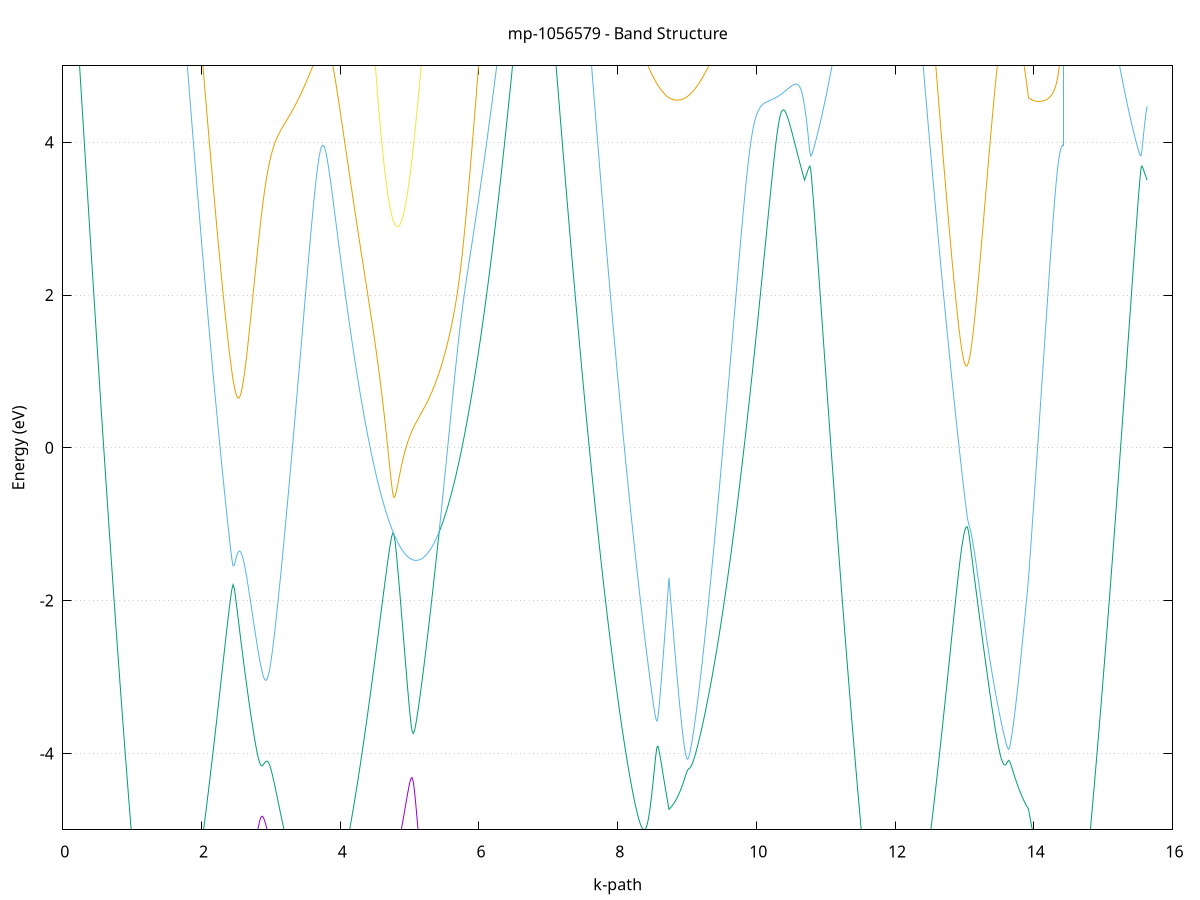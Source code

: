 set title 'mp-1056579 - Band Structure'
set xlabel 'k-path'
set ylabel 'Energy (eV)'
set grid y
set yrange [-5:5]
set terminal png size 800,600
set output 'mp-1056579_bands_gnuplot.png'
plot '-' using 1:2 with lines notitle, '-' using 1:2 with lines notitle, '-' using 1:2 with lines notitle, '-' using 1:2 with lines notitle, '-' using 1:2 with lines notitle, '-' using 1:2 with lines notitle, '-' using 1:2 with lines notitle, '-' using 1:2 with lines notitle, '-' using 1:2 with lines notitle, '-' using 1:2 with lines notitle, '-' using 1:2 with lines notitle, '-' using 1:2 with lines notitle
0.000000 -15.048979
0.009962 -15.048579
0.019923 -15.047479
0.029885 -15.045679
0.039847 -15.043179
0.049808 -15.039879
0.059770 -15.035879
0.069732 -15.031179
0.079693 -15.025779
0.089655 -15.019579
0.099617 -15.012679
0.109578 -15.005079
0.119540 -14.996779
0.129502 -14.987679
0.139463 -14.977879
0.149425 -14.967379
0.159387 -14.956179
0.169348 -14.944179
0.179310 -14.931479
0.189272 -14.918079
0.199233 -14.903979
0.209195 -14.889179
0.219157 -14.873579
0.229118 -14.857279
0.239080 -14.840279
0.249042 -14.822479
0.259003 -14.804079
0.268965 -14.784879
0.278927 -14.764979
0.288888 -14.744379
0.298850 -14.722979
0.308811 -14.700979
0.318773 -14.678179
0.328735 -14.654679
0.338696 -14.630479
0.348658 -14.605479
0.358620 -14.579879
0.368581 -14.553479
0.378543 -14.526379
0.388505 -14.498579
0.398466 -14.470079
0.408428 -14.440879
0.418390 -14.410879
0.428351 -14.380279
0.438313 -14.348879
0.448275 -14.316779
0.458236 -14.283979
0.468198 -14.250479
0.478160 -14.216279
0.488121 -14.181279
0.498083 -14.145679
0.508045 -14.109279
0.518006 -14.072279
0.527968 -14.034479
0.537930 -13.995979
0.547891 -13.956779
0.557853 -13.916879
0.567815 -13.876379
0.577776 -13.835079
0.587738 -13.793079
0.597700 -13.750379
0.607661 -13.706979
0.617623 -13.662879
0.627585 -13.618079
0.637546 -13.572579
0.647508 -13.526379
0.657470 -13.479579
0.667431 -13.431979
0.677393 -13.383779
0.687355 -13.334779
0.697316 -13.285179
0.707278 -13.234879
0.717240 -13.183879
0.727201 -13.132179
0.737163 -13.079779
0.747125 -13.026779
0.757086 -12.972979
0.767048 -12.918579
0.777010 -12.863579
0.786971 -12.807779
0.796933 -12.751379
0.806895 -12.694379
0.816856 -12.636579
0.826818 -12.578179
0.836780 -12.519179
0.846741 -12.459479
0.856703 -12.399179
0.866665 -12.338179
0.876626 -12.276479
0.886588 -12.214279
0.896549 -12.151379
0.906511 -12.087879
0.916473 -12.023679
0.926434 -11.958979
0.936396 -11.893579
0.946358 -11.827679
0.956319 -11.761079
0.966281 -11.693979
0.976243 -11.626279
0.986204 -11.558079
0.996166 -11.489279
1.006128 -11.419879
1.016089 -11.350079
1.026051 -11.279679
1.036013 -11.208879
1.045974 -11.137579
1.055936 -11.065779
1.065898 -10.993579
1.075859 -10.921079
1.085821 -10.848179
1.095783 -10.774979
1.105744 -10.701579
1.115706 -10.627879
1.125668 -10.554079
1.135629 -10.480179
1.145591 -10.406379
1.155553 -10.332579
1.165514 -10.259079
1.175476 -10.185979
1.185438 -10.113479
1.195399 -10.041679
1.205361 -9.970979
1.215323 -9.901579
1.225284 -9.833979
1.235246 -9.768479
1.245208 -9.705879
1.255169 -9.646779
1.265131 -9.592079
1.275093 -9.542679
1.285054 -9.499779
1.295016 -9.464679
1.304978 -9.438479
1.314939 -9.422279
1.324901 -9.416779
1.324901 -9.416779
1.343128 -9.417079
1.361354 -9.417779
1.379581 -9.418979
1.397808 -9.420579
1.416034 -9.422479
1.434261 -9.424479
1.452488 -9.426479
1.470714 -9.428379
1.488941 -9.430079
1.507168 -9.431279
1.525394 -9.431879
1.543621 -9.431779
1.561848 -9.430779
1.580074 -9.428779
1.598301 -9.425779
1.616528 -9.421479
1.634754 -9.415879
1.652981 -9.408879
1.671208 -9.400379
1.689434 -9.390279
1.707661 -9.378579
1.725888 -9.365179
1.744114 -9.350079
1.762341 -9.333179
1.780568 -9.314379
1.798794 -9.293679
1.817021 -9.271079
1.835248 -9.246579
1.853474 -9.220079
1.871701 -9.191579
1.889928 -9.160979
1.908154 -9.128379
1.926381 -9.093779
1.944608 -9.056979
1.962834 -9.018179
1.981061 -8.977179
1.999288 -8.934079
2.017514 -8.888879
2.035741 -8.841479
2.053968 -8.791979
2.072195 -8.740379
2.090421 -8.686479
2.108648 -8.630479
2.126875 -8.572379
2.145101 -8.511979
2.163328 -8.449479
2.181555 -8.384779
2.199781 -8.317979
2.218008 -8.248979
2.236235 -8.177779
2.254461 -8.104379
2.272688 -8.028879
2.290915 -7.951179
2.309141 -7.871379
2.327368 -7.789379
2.345595 -7.705279
2.363821 -7.619079
2.382048 -7.530679
2.400275 -7.440279
2.418501 -7.347779
2.436728 -7.253179
2.454955 -7.156579
2.473181 -7.057979
2.491408 -6.957379
2.509635 -6.854879
2.527861 -6.750379
2.546088 -6.644079
2.564315 -6.535979
2.582541 -6.426079
2.600768 -6.314579
2.618995 -6.201579
2.637221 -6.087179
2.655448 -5.971479
2.673675 -5.854779
2.691901 -5.737379
2.710128 -5.619679
2.728355 -5.502079
2.746581 -5.385579
2.764808 -5.271179
2.783035 -5.160579
2.801261 -5.056579
2.819488 -4.963379
2.837715 -4.887679
2.855941 -4.838279
2.874168 -4.822179
2.892395 -4.839279
2.910622 -4.881279
2.928848 -4.939079
2.947075 -5.005779
2.965302 -5.077079
2.983528 -5.150679
3.001755 -5.224979
3.019982 -5.299079
3.038208 -5.372479
3.056435 -5.444679
3.074662 -5.515479
3.092888 -5.584679
3.111115 -5.652179
3.129342 -5.717779
3.147568 -5.781479
3.165795 -5.843279
3.184022 -5.903079
3.202248 -5.960779
3.220475 -6.016479
3.238702 -6.070079
3.256928 -6.121579
3.275155 -6.170979
3.293382 -6.218379
3.311608 -6.263579
3.329835 -6.306679
3.348062 -6.347779
3.366288 -6.386679
3.384515 -6.423579
3.402742 -6.458479
3.420968 -6.491179
3.439195 -6.521979
3.457422 -6.550779
3.475648 -6.577479
3.493875 -6.602279
3.512102 -6.625179
3.530328 -6.646179
3.548555 -6.665279
3.566782 -6.682479
3.585008 -6.697979
3.603235 -6.711679
3.621462 -6.723679
3.639688 -6.733979
3.657915 -6.742579
3.676142 -6.749579
3.694368 -6.755079
3.712595 -6.758879
3.730822 -6.761179
3.749048 -6.761979
3.749048 -6.761979
3.765346 -6.764679
3.781643 -6.772579
3.797940 -6.784679
3.814237 -6.800079
3.830534 -6.817779
3.846831 -6.836679
3.863128 -6.856179
3.879425 -6.875679
3.895722 -6.894879
3.912020 -6.913279
3.928317 -6.930779
3.944614 -6.947079
3.960911 -6.962179
3.977208 -6.975979
3.993505 -6.988279
4.009802 -6.998979
4.026099 -7.008179
4.042396 -7.015679
4.058694 -7.021679
4.074991 -7.025879
4.091288 -7.028379
4.107585 -7.029179
4.123882 -7.028179
4.140179 -7.025479
4.156476 -7.021079
4.172773 -7.014779
4.189070 -7.006779
4.205368 -6.996979
4.221665 -6.985279
4.237962 -6.971879
4.254259 -6.956579
4.270556 -6.939579
4.286853 -6.920679
4.303150 -6.899979
4.319447 -6.877479
4.335744 -6.853079
4.352042 -6.826879
4.368339 -6.798879
4.384636 -6.769079
4.400933 -6.737379
4.417230 -6.703879
4.433527 -6.668579
4.449824 -6.631479
4.466121 -6.592479
4.482418 -6.551679
4.498716 -6.508979
4.515013 -6.464579
4.531310 -6.418279
4.547607 -6.370179
4.563904 -6.320279
4.580201 -6.268579
4.596498 -6.215079
4.612795 -6.159779
4.629092 -6.102579
4.645390 -6.043679
4.661687 -5.982979
4.677984 -5.920479
4.694281 -5.856179
4.710578 -5.790179
4.726875 -5.722379
4.743172 -5.652879
4.759469 -5.581679
4.775766 -5.508779
4.792063 -5.434179
4.808361 -5.357879
4.824658 -5.280079
4.840955 -5.200679
4.857252 -5.119779
4.873549 -5.037579
4.889846 -4.953979
4.906143 -4.869379
4.922440 -4.783979
4.938737 -4.698179
4.955035 -4.612779
4.971332 -4.528979
4.987629 -4.449079
5.003926 -4.378079
5.020223 -4.326679
5.036520 -4.315879
5.052817 -4.368679
5.069114 -4.480279
5.085411 -4.625579
5.101709 -4.787179
5.118006 -4.956579
5.134303 -5.129779
5.150600 -5.304779
5.166897 -5.480579
5.183194 -5.656479
5.199491 -5.832079
5.215788 -6.007079
5.232085 -6.181179
5.248382 -6.354379
5.264680 -6.526479
5.280977 -6.697479
5.297274 -6.867179
5.313571 -7.035579
5.329868 -7.202579
5.346165 -7.368279
5.362462 -7.532479
5.378759 -7.695279
5.395056 -7.856479
5.411354 -8.016179
5.427651 -8.174379
5.443948 -8.330979
5.460245 -8.486079
5.476542 -8.639479
5.492839 -8.791279
5.509136 -8.941379
5.525433 -9.089879
5.541730 -9.236779
5.558028 -9.381879
5.574325 -9.525379
5.590622 -9.667079
5.606919 -9.807179
5.623216 -9.945479
5.639513 -10.082079
5.655810 -10.216879
5.672107 -10.349979
5.688404 -10.481379
5.704702 -10.610979
5.720999 -10.738779
5.737296 -10.864779
5.753593 -10.989079
5.769890 -11.111479
5.786187 -11.232179
5.802484 -11.350979
5.818781 -11.468079
5.835078 -11.583279
5.851376 -11.696679
5.867673 -11.808279
5.883970 -11.918079
5.900267 -12.025979
5.916564 -12.132079
5.932861 -12.236279
5.949158 -12.338679
5.965455 -12.439279
5.981752 -12.537979
5.998050 -12.634779
6.014347 -12.729779
6.030644 -12.822879
6.046941 -12.914079
6.063238 -13.003379
6.079535 -13.090879
6.095832 -13.176479
6.112129 -13.260279
6.128426 -13.342079
6.144724 -13.421979
6.161021 -13.500079
6.177318 -13.576279
6.193615 -13.650479
6.209912 -13.722879
6.226209 -13.793379
6.242506 -13.861879
6.258803 -13.928579
6.275100 -13.993279
6.291397 -14.056179
6.307695 -14.117079
6.323992 -14.176079
6.340289 -14.233179
6.356586 -14.288379
6.372883 -14.341579
6.389180 -14.392979
6.405477 -14.442379
6.421774 -14.489879
6.438071 -14.535379
6.454369 -14.578979
6.470666 -14.620679
6.486963 -14.660479
6.503260 -14.698379
6.519557 -14.734279
6.535854 -14.768179
6.552151 -14.800279
6.568448 -14.830379
6.584745 -14.858479
6.601043 -14.884779
6.617340 -14.908979
6.633637 -14.931379
6.649934 -14.951779
6.666231 -14.970179
6.682528 -14.986779
6.698825 -15.001279
6.715122 -15.013979
6.731419 -15.024679
6.747716 -15.033379
6.764014 -15.040179
6.780311 -15.045079
6.796608 -15.047979
6.812905 -15.048979
6.812905 -15.048979
6.822838 -15.048579
6.832771 -15.047479
6.842703 -15.045679
6.852636 -15.043179
6.862569 -15.039879
6.872502 -15.035979
6.882434 -15.031279
6.892367 -15.025779
6.902300 -15.019679
6.912233 -15.012779
6.922166 -15.005179
6.932098 -14.996879
6.942031 -14.987879
6.951964 -14.978079
6.961897 -14.967679
6.971830 -14.956479
6.981762 -14.944479
6.991695 -14.931879
7.001628 -14.918479
7.011561 -14.904379
7.021494 -14.889579
7.031426 -14.874079
7.041359 -14.857779
7.051292 -14.840879
7.061225 -14.823179
7.071158 -14.804779
7.081090 -14.785579
7.091023 -14.765779
7.100956 -14.745179
7.110889 -14.723879
7.120822 -14.701879
7.130754 -14.679179
7.140687 -14.655779
7.150620 -14.631579
7.160553 -14.606679
7.170485 -14.581079
7.180418 -14.554779
7.190351 -14.527779
7.200284 -14.499979
7.210217 -14.471579
7.220149 -14.442379
7.230082 -14.412479
7.240015 -14.381879
7.249948 -14.350579
7.259881 -14.318479
7.269813 -14.285779
7.279746 -14.252279
7.289679 -14.218079
7.299612 -14.183179
7.309545 -14.147579
7.319477 -14.111279
7.329410 -14.074279
7.339343 -14.036579
7.349276 -13.998079
7.359209 -13.958979
7.369141 -13.919079
7.379074 -13.878579
7.389007 -13.837279
7.398940 -13.795279
7.408872 -13.752579
7.418805 -13.709179
7.428738 -13.665079
7.438671 -13.620279
7.448604 -13.574779
7.458536 -13.528579
7.468469 -13.481679
7.478402 -13.434079
7.488335 -13.385779
7.498268 -13.336779
7.508200 -13.287079
7.518133 -13.236679
7.528066 -13.185579
7.537999 -13.133779
7.547932 -13.081279
7.557864 -13.028079
7.567797 -12.974179
7.577730 -12.919579
7.587663 -12.864279
7.597596 -12.808279
7.607528 -12.751679
7.617461 -12.694279
7.627394 -12.636279
7.637327 -12.577579
7.647260 -12.518179
7.657192 -12.458079
7.667125 -12.397279
7.677058 -12.335879
7.686991 -12.273679
7.696923 -12.210879
7.706856 -12.147379
7.716789 -12.083179
7.726722 -12.018379
7.736655 -11.952779
7.746587 -11.886579
7.756520 -11.819779
7.766453 -11.752179
7.776386 -11.683979
7.786319 -11.615079
7.796251 -11.545579
7.806184 -11.475379
7.816117 -11.404479
7.826050 -11.332979
7.835983 -11.260779
7.845915 -11.187979
7.855848 -11.114479
7.865781 -11.040379
7.875714 -10.965579
7.885646 -10.890179
7.895579 -10.814079
7.905512 -10.737379
7.915445 -10.660079
7.925378 -10.582179
7.935310 -10.503579
7.945243 -10.424379
7.955176 -10.344479
7.965109 -10.264079
7.975042 -10.182979
7.984974 -10.101379
7.994907 -10.019079
8.004840 -9.936279
8.014773 -9.852779
8.024706 -9.768779
8.034638 -9.684179
8.044571 -9.599079
8.054504 -9.513379
8.064437 -9.427079
8.074370 -9.340279
8.084302 -9.252979
8.094235 -9.165179
8.104168 -9.076879
8.114101 -8.988079
8.124034 -8.898779
8.133966 -8.809079
8.143899 -8.718979
8.153832 -8.628379
8.163765 -8.537479
8.173697 -8.446279
8.183630 -8.354679
8.193563 -8.262879
8.203496 -8.170779
8.213429 -8.078579
8.223361 -7.986179
8.233294 -7.893779
8.243227 -7.801479
8.253160 -7.709179
8.263093 -7.617179
8.273025 -7.525479
8.282958 -7.434279
8.292891 -7.343779
8.302824 -7.254079
8.312757 -7.165579
8.322689 -7.078479
8.332622 -6.993079
8.342555 -6.909879
8.352488 -6.829279
8.362421 -6.751779
8.372353 -6.678079
8.382286 -6.608879
8.392219 -6.544779
8.402152 -6.486379
8.412085 -6.434579
8.422017 -6.389579
8.431950 -6.351779
8.441883 -6.321179
8.451816 -6.297479
8.461748 -6.280379
8.471681 -6.269279
8.481614 -6.263479
8.491547 -6.262179
8.501480 -6.264779
8.511412 -6.270679
8.521345 -6.279279
8.531278 -6.290179
8.541211 -6.302779
8.551144 -6.316779
8.561076 -6.331979
8.571009 -6.348079
8.580942 -6.364879
8.590875 -6.382079
8.600808 -6.399679
8.610740 -6.417479
8.620673 -6.435379
8.630606 -6.453279
8.640539 -6.471179
8.650472 -6.488879
8.660404 -6.506379
8.670337 -6.523679
8.680270 -6.540679
8.690203 -6.557379
8.700136 -6.573679
8.710068 -6.589579
8.720001 -6.605079
8.729934 -6.620179
8.739867 -6.634779
8.739867 -6.634779
8.752809 -6.566679
8.765752 -6.498179
8.778694 -6.429179
8.791637 -6.360079
8.804580 -6.290779
8.817522 -6.221579
8.830465 -6.152679
8.843407 -6.084279
8.856350 -6.016779
8.869293 -5.950479
8.882235 -5.885979
8.895178 -5.823979
8.908120 -5.765079
8.921063 -5.710479
8.934006 -5.661379
8.946948 -5.619379
8.959891 -5.586379
8.972833 -5.564379
8.985776 -5.555579
8.998718 -5.561779
9.011661 -5.583779
9.024604 -5.621779
9.037546 -5.674679
9.050489 -5.740679
9.063431 -5.817479
9.076374 -5.903179
9.089317 -5.995679
9.102259 -6.093379
9.115202 -6.195079
9.128144 -6.299779
9.141087 -6.406579
9.154030 -6.514979
9.166972 -6.624479
9.179915 -6.734579
9.192857 -6.845179
9.205800 -6.955879
9.218743 -7.066479
9.231685 -7.176879
9.244628 -7.286979
9.257570 -7.396579
9.270513 -7.505679
9.283456 -7.614179
9.296398 -7.721979
9.309341 -7.829079
9.322283 -7.935379
9.335226 -8.040779
9.348168 -8.145479
9.361111 -8.249179
9.374054 -8.352079
9.386996 -8.453979
9.399939 -8.554879
9.412881 -8.654879
9.425824 -8.753879
9.438767 -8.851779
9.451709 -8.948779
9.464652 -9.044679
9.477594 -9.139579
9.490537 -9.233479
9.503480 -9.326279
9.516422 -9.417979
9.529365 -9.508579
9.542307 -9.598179
9.555250 -9.686579
9.568193 -9.773979
9.581135 -9.860179
9.594078 -9.945379
9.607020 -10.029379
9.619963 -10.112379
9.632905 -10.194179
9.645848 -10.274779
9.658791 -10.354379
9.671733 -10.432779
9.684676 -10.510079
9.697618 -10.586179
9.710561 -10.661179
9.723504 -10.734979
9.736446 -10.807679
9.749389 -10.879179
9.762331 -10.949579
9.775274 -11.018779
9.788217 -11.086879
9.801159 -11.153779
9.814102 -11.219479
9.827044 -11.283979
9.839987 -11.347379
9.852930 -11.409579
9.865872 -11.470679
9.878815 -11.530479
9.891757 -11.589179
9.904700 -11.646679
9.917642 -11.703079
9.930585 -11.758179
9.943528 -11.812179
9.956470 -11.864879
9.969413 -11.916479
9.982355 -11.966879
9.995298 -12.016079
10.008241 -12.064079
10.021183 -12.110979
10.034126 -12.156579
10.047068 -12.200979
10.060011 -12.244279
10.072954 -12.286279
10.085896 -12.327079
10.098839 -12.366779
10.111781 -12.405179
10.124724 -12.442479
10.137667 -12.478479
10.150609 -12.513379
10.163552 -12.546979
10.176494 -12.579379
10.189437 -12.610679
10.202380 -12.640679
10.215322 -12.669479
10.228265 -12.697079
10.241207 -12.723479
10.254150 -12.748679
10.267092 -12.772679
10.280035 -12.795479
10.292978 -12.816979
10.305920 -12.837379
10.318863 -12.856479
10.331805 -12.874479
10.344748 -12.891179
10.357691 -12.906679
10.370633 -12.920979
10.383576 -12.934079
10.396518 -12.945979
10.409461 -12.956679
10.422404 -12.966079
10.435346 -12.974379
10.448289 -12.981379
10.461231 -12.987179
10.474174 -12.991779
10.487117 -12.995179
10.500059 -12.997379
10.513002 -12.998379
10.525944 -12.998079
10.538887 -12.996679
10.551830 -12.993979
10.564772 -12.990079
10.577715 -12.984979
10.590657 -12.978679
10.603600 -12.971179
10.616542 -12.962479
10.629485 -12.952579
10.642428 -12.941379
10.655370 -12.929079
10.668313 -12.915479
10.681255 -12.900679
10.694198 -12.884679
10.694198 -12.884679
10.707092 -12.896179
10.719987 -12.906479
10.732881 -12.915479
10.745776 -12.923279
10.758670 -12.929979
10.771564 -12.935379
10.784459 -12.939679
10.797353 -12.942679
10.810248 -12.944579
10.823142 -12.945179
10.836036 -12.944679
10.848931 -12.942879
10.861825 -12.939879
10.874720 -12.935779
10.887614 -12.930379
10.900508 -12.923879
10.913403 -12.916079
10.926297 -12.907179
10.939192 -12.897079
10.952086 -12.885679
10.964980 -12.873179
10.977875 -12.859479
10.990769 -12.844579
11.003664 -12.828379
11.016558 -12.811079
11.029452 -12.792679
11.042347 -12.772979
11.055241 -12.752079
11.068136 -12.730079
11.081030 -12.706779
11.093924 -12.682379
11.106819 -12.656779
11.119713 -12.629979
11.132608 -12.602079
11.145502 -12.572879
11.158396 -12.542579
11.171291 -12.511079
11.184185 -12.478479
11.197080 -12.444679
11.209974 -12.409679
11.222868 -12.373479
11.235763 -12.336179
11.248657 -12.297679
11.261552 -12.258079
11.274446 -12.217279
11.287341 -12.175379
11.300235 -12.132279
11.313129 -12.088079
11.326024 -12.042779
11.338918 -11.996279
11.351813 -11.948679
11.364707 -11.899879
11.377601 -11.850079
11.390496 -11.799079
11.403390 -11.747079
11.416285 -11.693879
11.429179 -11.639679
11.442073 -11.584279
11.454968 -11.527979
11.467862 -11.470479
11.480757 -11.411979
11.493651 -11.352479
11.506545 -11.291879
11.519440 -11.230379
11.532334 -11.167879
11.545229 -11.104379
11.558123 -11.039879
11.571017 -10.974579
11.583912 -10.908379
11.596806 -10.841279
11.609701 -10.773379
11.622595 -10.704779
11.635489 -10.635379
11.648384 -10.565379
11.661278 -10.494779
11.674173 -10.423679
11.687067 -10.352279
11.699961 -10.280479
11.712856 -10.208679
11.725750 -10.136879
11.738645 -10.065279
11.751539 -9.994379
11.764433 -9.924179
11.777328 -9.855279
11.790222 -9.788179
11.803117 -9.723479
11.816011 -9.661879
11.828905 -9.604479
11.841800 -9.552179
11.854694 -9.506479
11.867589 -9.468679
11.880483 -9.440379
11.893377 -9.422779
11.906272 -9.416779
11.906272 -9.416779
11.923232 -9.418379
11.940191 -9.423179
11.957151 -9.430979
11.974111 -9.441579
11.991071 -9.454579
12.008031 -9.469679
12.024990 -9.486579
12.041950 -9.504779
12.058910 -9.524079
12.075870 -9.543979
12.092830 -9.564179
12.109790 -9.584479
12.126749 -9.604679
12.143709 -9.624379
12.160669 -9.643579
12.177629 -9.661979
12.194589 -9.679479
12.211548 -9.695879
12.228508 -9.711279
12.245468 -9.725279
12.262428 -9.738079
12.279388 -9.749479
12.296347 -9.759379
12.313307 -9.767679
12.330267 -9.774479
12.347227 -9.779679
12.364187 -9.783179
12.381146 -9.785079
12.398106 -9.785179
12.415066 -9.783579
12.432026 -9.780079
12.448986 -9.774879
12.465946 -9.767879
12.482905 -9.759079
12.499865 -9.748379
12.516825 -9.735779
12.533785 -9.721379
12.550745 -9.705079
12.567704 -9.686879
12.584664 -9.666779
12.601624 -9.644779
12.618584 -9.620879
12.635544 -9.595079
12.652503 -9.567279
12.669463 -9.537679
12.686423 -9.505979
12.703383 -9.472479
12.720343 -9.436979
12.737302 -9.399579
12.754262 -9.360179
12.771222 -9.318879
12.788182 -9.275579
12.805142 -9.230379
12.822102 -9.183279
12.839061 -9.134179
12.856021 -9.083179
12.872981 -9.030279
12.889941 -8.975379
12.906901 -8.918579
12.923860 -8.859879
12.940820 -8.799179
12.957780 -8.736679
12.974740 -8.672179
12.991700 -8.605779
13.008659 -8.537579
13.025619 -8.467379
13.042579 -8.395379
13.059539 -8.321479
13.076499 -8.245679
13.093458 -8.168179
13.110418 -8.088679
13.127378 -8.007479
13.144338 -7.924579
13.161298 -7.839779
13.178258 -7.753279
13.195217 -7.665079
13.212177 -7.575279
13.229137 -7.483779
13.246097 -7.390679
13.263057 -7.296179
13.280016 -7.200079
13.296976 -7.102679
13.313936 -7.004079
13.330896 -6.904279
13.347856 -6.803379
13.364815 -6.701779
13.381775 -6.599479
13.398735 -6.496879
13.415695 -6.394379
13.432655 -6.292279
13.449614 -6.191379
13.466574 -6.092379
13.483534 -5.996279
13.500494 -5.904579
13.517454 -5.818979
13.534414 -5.741679
13.551373 -5.675379
13.568333 -5.622879
13.585293 -5.586879
13.602253 -5.568879
13.619213 -5.568979
13.636172 -5.585679
13.653132 -5.616679
13.670092 -5.658979
13.687052 -5.709979
13.704012 -5.767379
13.720971 -5.829379
13.737931 -5.894579
13.754891 -5.961779
13.771851 -6.030279
13.788811 -6.099479
13.805771 -6.168779
13.822730 -6.237879
13.839690 -6.306479
13.856650 -6.374279
13.873610 -6.441179
13.890570 -6.506979
13.907529 -6.571479
13.924489 -6.634779
13.924489 -6.634779
13.934238 -6.648679
13.943987 -6.662079
13.953735 -6.674979
13.963484 -6.687379
13.973233 -6.699279
13.982982 -6.710779
13.992730 -6.721679
14.002479 -6.731979
14.012228 -6.741879
14.021977 -6.751179
14.031725 -6.759879
14.041474 -6.768079
14.051223 -6.775779
14.060972 -6.782879
14.070720 -6.789479
14.080469 -6.795479
14.090218 -6.800979
14.099967 -6.805879
14.109715 -6.810279
14.119464 -6.814179
14.129213 -6.817479
14.138961 -6.820179
14.148710 -6.822479
14.158459 -6.824179
14.168208 -6.825379
14.177956 -6.826079
14.187705 -6.826279
14.197454 -6.825979
14.207203 -6.825279
14.216951 -6.824079
14.226700 -6.822379
14.236449 -6.820379
14.246198 -6.817879
14.255946 -6.815079
14.265695 -6.811979
14.275444 -6.808579
14.285193 -6.804879
14.294941 -6.800979
14.304690 -6.796979
14.314439 -6.792879
14.324188 -6.788679
14.333936 -6.784579
14.343685 -6.780479
14.353434 -6.776679
14.363183 -6.773179
14.372931 -6.769979
14.382680 -6.767179
14.392429 -6.764979
14.402178 -6.763279
14.411926 -6.762279
14.421675 -6.761979
14.421675 -9.416779
14.431610 -9.420379
14.441545 -9.430879
14.451480 -9.448079
14.461415 -9.471479
14.471350 -9.500379
14.481285 -9.534079
14.491220 -9.572079
14.501155 -9.613579
14.511090 -9.657979
14.521025 -9.704979
14.530960 -9.753879
14.540895 -9.804479
14.550830 -9.856479
14.560765 -9.909379
14.570700 -9.963179
14.580636 -10.017579
14.590571 -10.072379
14.600506 -10.127479
14.610441 -10.182779
14.620376 -10.238079
14.630311 -10.293479
14.640246 -10.348679
14.650181 -10.403879
14.660116 -10.458679
14.670051 -10.513379
14.679986 -10.567679
14.689921 -10.621679
14.699856 -10.675279
14.709791 -10.728479
14.719726 -10.781179
14.729661 -10.833579
14.739596 -10.885379
14.749531 -10.936679
14.759466 -10.987479
14.769401 -11.037779
14.779336 -11.087579
14.789271 -11.136779
14.799206 -11.185379
14.809141 -11.233379
14.819076 -11.280879
14.829011 -11.327779
14.838946 -11.374079
14.848881 -11.419679
14.858816 -11.464779
14.868751 -11.509179
14.878687 -11.552979
14.888622 -11.596179
14.898557 -11.638779
14.908492 -11.680679
14.918427 -11.721879
14.928362 -11.762479
14.938297 -11.802479
14.948232 -11.841779
14.958167 -11.880479
14.968102 -11.918379
14.978037 -11.955779
14.987972 -11.992379
14.997907 -12.028379
15.007842 -12.063679
15.017777 -12.098379
15.027712 -12.132279
15.037647 -12.165579
15.047582 -12.198179
15.057517 -12.230179
15.067452 -12.261379
15.077387 -12.291979
15.087322 -12.321779
15.097257 -12.350979
15.107192 -12.379479
15.117127 -12.407279
15.127062 -12.434479
15.136997 -12.460879
15.146932 -12.486579
15.156867 -12.511679
15.166802 -12.535979
15.176737 -12.559679
15.186672 -12.582579
15.196607 -12.604879
15.206543 -12.626379
15.216478 -12.647279
15.226413 -12.667479
15.236348 -12.686879
15.246283 -12.705679
15.256218 -12.723679
15.266153 -12.741079
15.276088 -12.757679
15.286023 -12.773579
15.295958 -12.788879
15.305893 -12.803379
15.315828 -12.817179
15.325763 -12.830379
15.335698 -12.842779
15.345633 -12.854479
15.355568 -12.865479
15.365503 -12.875679
15.375438 -12.885279
15.385373 -12.894179
15.395308 -12.902379
15.405243 -12.909779
15.415178 -12.916479
15.425113 -12.922579
15.435048 -12.927879
15.444983 -12.932479
15.454918 -12.936379
15.464853 -12.939579
15.474788 -12.942079
15.484723 -12.943779
15.494658 -12.944879
15.504593 -12.945179
15.514528 -12.944779
15.524464 -12.943779
15.534399 -12.941979
15.544334 -12.939379
15.554269 -12.936179
15.564204 -12.932279
15.574139 -12.927579
15.584074 -12.922279
15.594009 -12.916179
15.603944 -12.909379
15.613879 -12.901879
15.623814 -12.893679
15.633749 -12.884679
e
0.000000 8.191521
0.009962 8.148421
0.019923 8.054621
0.029885 7.942721
0.039847 7.822821
0.049808 7.698221
0.059770 7.570321
0.069732 7.439821
0.079693 7.307221
0.089655 7.172721
0.099617 7.036721
0.109578 6.899321
0.119540 6.760821
0.129502 6.621121
0.139463 6.480521
0.149425 6.339021
0.159387 6.196821
0.169348 6.054021
0.179310 5.910621
0.189272 5.766621
0.199233 5.622321
0.209195 5.477621
0.219157 5.332521
0.229118 5.187221
0.239080 5.041721
0.249042 4.896021
0.259003 4.750121
0.268965 4.604221
0.278927 4.458221
0.288888 4.312321
0.298850 4.166321
0.308811 4.020421
0.318773 3.874521
0.328735 3.728821
0.338696 3.583121
0.348658 3.437621
0.358620 3.292321
0.368581 3.147221
0.378543 3.002321
0.388505 2.857621
0.398466 2.713221
0.408428 2.569021
0.418390 2.425121
0.428351 2.281521
0.438313 2.138221
0.448275 1.995321
0.458236 1.852721
0.468198 1.710421
0.478160 1.568521
0.488121 1.426921
0.498083 1.285821
0.508045 1.145021
0.518006 1.004721
0.527968 0.864721
0.537930 0.725221
0.547891 0.586221
0.557853 0.447521
0.567815 0.309321
0.577776 0.171621
0.587738 0.034321
0.597700 -0.102379
0.607661 -0.238779
0.617623 -0.374579
0.627585 -0.509879
0.637546 -0.644679
0.647508 -0.778979
0.657470 -0.912779
0.667431 -1.046079
0.677393 -1.178879
0.687355 -1.311079
0.697316 -1.442779
0.707278 -1.573879
0.717240 -1.704479
0.727201 -1.834479
0.737163 -1.963979
0.747125 -2.092879
0.757086 -2.221279
0.767048 -2.348979
0.777010 -2.476179
0.786971 -2.602779
0.796933 -2.728779
0.806895 -2.854179
0.816856 -2.978979
0.826818 -3.103179
0.836780 -3.226779
0.846741 -3.349679
0.856703 -3.471979
0.866665 -3.593679
0.876626 -3.714779
0.886588 -3.835179
0.896549 -3.954879
0.906511 -4.073979
0.916473 -4.192479
0.926434 -4.310179
0.936396 -4.427279
0.946358 -4.543679
0.956319 -4.659279
0.966281 -4.774279
0.976243 -4.888479
0.986204 -5.001979
0.996166 -5.114779
1.006128 -5.226779
1.016089 -5.337879
1.026051 -5.448279
1.036013 -5.557879
1.045974 -5.666679
1.055936 -5.774479
1.065898 -5.881479
1.075859 -5.987579
1.085821 -6.092679
1.095783 -6.196779
1.105744 -6.299779
1.115706 -6.401779
1.125668 -6.502479
1.135629 -6.602079
1.145591 -6.700279
1.155553 -6.796979
1.165514 -6.892179
1.175476 -6.985779
1.185438 -7.077379
1.195399 -7.166879
1.205361 -7.254079
1.215323 -7.338679
1.225284 -7.420179
1.235246 -7.498079
1.245208 -7.571879
1.255169 -7.640879
1.265131 -7.704179
1.275093 -7.760779
1.285054 -7.809579
1.295016 -7.849279
1.304978 -7.878779
1.314939 -7.896979
1.324901 -7.903179
1.324901 -7.903179
1.343128 -7.900579
1.361354 -7.892779
1.379581 -7.879879
1.397808 -7.861879
1.416034 -7.838979
1.434261 -7.811279
1.452488 -7.778879
1.470714 -7.741879
1.488941 -7.700579
1.507168 -7.654979
1.525394 -7.605379
1.543621 -7.551779
1.561848 -7.494379
1.580074 -7.433379
1.598301 -7.368779
1.616528 -7.300779
1.634754 -7.229479
1.652981 -7.154979
1.671208 -7.077279
1.689434 -6.996579
1.707661 -6.912979
1.725888 -6.826379
1.744114 -6.736979
1.762341 -6.644779
1.780568 -6.549879
1.798794 -6.452279
1.817021 -6.352079
1.835248 -6.249279
1.853474 -6.143979
1.871701 -6.036179
1.889928 -5.925879
1.908154 -5.813279
1.926381 -5.698179
1.944608 -5.580779
1.962834 -5.461079
1.981061 -5.339179
1.999288 -5.215079
2.017514 -5.088679
2.035741 -4.960279
2.053968 -4.829679
2.072195 -4.697179
2.090421 -4.562579
2.108648 -4.426079
2.126875 -4.287779
2.145101 -4.147679
2.163328 -4.005979
2.181555 -3.862579
2.199781 -3.717779
2.218008 -3.571579
2.236235 -3.424279
2.254461 -3.275979
2.272688 -3.126879
2.290915 -2.977379
2.309141 -2.827779
2.327368 -2.678579
2.345595 -2.530379
2.363821 -2.384079
2.382048 -2.240679
2.400275 -2.102179
2.418501 -1.971779
2.436728 -1.857279
2.454955 -1.790379
2.473181 -1.841179
2.491408 -1.960479
2.509635 -2.093679
2.527861 -2.229279
2.546088 -2.364479
2.564315 -2.498279
2.582541 -2.630279
2.600768 -2.760179
2.618995 -2.887779
2.637221 -3.012979
2.655448 -3.135579
2.673675 -3.255479
2.691901 -3.372479
2.710128 -3.486279
2.728355 -3.596579
2.746581 -3.702879
2.764808 -3.804279
2.783035 -3.899479
2.801261 -3.986679
2.819488 -4.062279
2.837715 -4.121079
2.855941 -4.156379
2.874168 -4.163879
2.892395 -4.148179
2.910622 -4.122779
2.928848 -4.102979
2.947075 -4.099879
2.965302 -4.117979
2.983528 -4.155779
3.001755 -4.208979
3.019982 -4.273179
3.038208 -4.344579
3.056435 -4.420479
3.074662 -4.499079
3.092888 -4.579179
3.111115 -4.659679
3.129342 -4.739979
3.147568 -4.819679
3.165795 -4.898479
3.184022 -4.975979
3.202248 -5.052079
3.220475 -5.126479
3.238702 -5.199179
3.256928 -5.270079
3.275155 -5.339079
3.293382 -5.405979
3.311608 -5.470779
3.329835 -5.533479
3.348062 -5.594079
3.366288 -5.652279
3.384515 -5.708279
3.402742 -5.761979
3.420968 -5.813179
3.439195 -5.862079
3.457422 -5.908479
3.475648 -5.952379
3.493875 -5.993779
3.512102 -6.032579
3.530328 -6.068779
3.548555 -6.102279
3.566782 -6.133079
3.585008 -6.161179
3.603235 -6.186379
3.621462 -6.208779
3.639688 -6.228279
3.657915 -6.244879
3.676142 -6.258579
3.694368 -6.269179
3.712595 -6.276779
3.730822 -6.281379
3.749048 -6.282879
3.749048 -6.282879
3.765346 -6.278379
3.781643 -6.265079
3.797940 -6.243779
3.814237 -6.215679
3.830534 -6.181679
3.846831 -6.142679
3.863128 -6.099479
3.879425 -6.052679
3.895722 -6.002679
3.912020 -5.949679
3.928317 -5.893979
3.944614 -5.835879
3.960911 -5.775379
3.977208 -5.712579
3.993505 -5.647779
4.009802 -5.580779
4.026099 -5.511779
4.042396 -5.440879
4.058694 -5.368079
4.074991 -5.293279
4.091288 -5.216679
4.107585 -5.138279
4.123882 -5.058079
4.140179 -4.976179
4.156476 -4.892479
4.172773 -4.807079
4.189070 -4.719979
4.205368 -4.631279
4.221665 -4.540879
4.237962 -4.448879
4.254259 -4.355279
4.270556 -4.260079
4.286853 -4.163379
4.303150 -4.065279
4.319447 -3.965579
4.335744 -3.864479
4.352042 -3.762079
4.368339 -3.658179
4.384636 -3.553079
4.400933 -3.446679
4.417230 -3.339079
4.433527 -3.230379
4.449824 -3.120579
4.466121 -3.009679
4.482418 -2.897979
4.498716 -2.785379
4.515013 -2.671979
4.531310 -2.558079
4.547607 -2.443679
4.563904 -2.328879
4.580201 -2.213979
4.596498 -2.099079
4.612795 -1.984479
4.629092 -1.870379
4.645390 -1.757379
4.661687 -1.645679
4.677984 -1.536179
4.694281 -1.429779
4.710578 -1.328379
4.726875 -1.235179
4.743172 -1.157879
4.759469 -1.114679
4.775766 -1.137079
4.792063 -1.232879
4.808361 -1.372079
4.824658 -1.531379
4.840955 -1.700779
4.857252 -1.875979
4.873549 -2.054579
4.889846 -2.235279
4.906143 -2.417279
4.922440 -2.599579
4.938737 -2.781479
4.955035 -2.961779
4.971332 -3.139079
4.987629 -3.310679
5.003926 -3.471579
5.020223 -3.610979
5.036520 -3.707479
5.052817 -3.738179
5.069114 -3.707779
5.085411 -3.641079
5.101709 -3.555479
5.118006 -3.459579
5.134303 -3.357079
5.150600 -3.249979
5.166897 -3.139379
5.183194 -3.025779
5.199491 -2.909679
5.215788 -2.791179
5.232085 -2.670579
5.248382 -2.547979
5.264680 -2.423379
5.280977 -2.296979
5.297274 -2.168779
5.313571 -2.038879
5.329868 -1.907279
5.346165 -1.774079
5.362462 -1.639179
5.378759 -1.502679
5.395056 -1.364779
5.411354 -1.225279
5.427651 -1.097379
5.443948 -1.059779
5.460245 -1.020379
5.476542 -0.979179
5.492839 -0.936179
5.509136 -0.891379
5.525433 -0.844879
5.541730 -0.796479
5.558028 -0.746379
5.574325 -0.694479
5.590622 -0.640679
5.606919 -0.585279
5.623216 -0.527979
5.639513 -0.468879
5.655810 -0.408079
5.672107 -0.345379
5.688404 -0.280979
5.704702 -0.214779
5.720999 -0.146879
5.737296 -0.077079
5.753593 -0.005579
5.769890 0.067721
5.786187 0.142821
5.802484 0.219721
5.818781 0.298321
5.835078 0.378721
5.851376 0.460921
5.867673 0.544821
5.883970 0.630521
5.900267 0.718021
5.916564 0.807321
5.932861 0.898321
5.949158 0.991121
5.965455 1.085621
5.981752 1.181921
5.998050 1.280021
6.014347 1.379821
6.030644 1.481421
6.046941 1.584721
6.063238 1.689821
6.079535 1.796621
6.095832 1.905221
6.112129 2.015521
6.128426 2.127521
6.144724 2.241321
6.161021 2.356821
6.177318 2.474121
6.193615 2.593021
6.209912 2.713721
6.226209 2.836121
6.242506 2.960321
6.258803 3.086121
6.275100 3.213621
6.291397 3.342921
6.307695 3.473821
6.323992 3.606521
6.340289 3.740821
6.356586 3.876821
6.372883 4.014521
6.389180 4.153821
6.405477 4.294821
6.421774 4.437521
6.438071 4.581821
6.454369 4.727721
6.470666 4.875321
6.486963 5.024521
6.503260 5.175321
6.519557 5.327721
6.535854 5.481621
6.552151 5.637221
6.568448 5.794221
6.584745 5.952921
6.601043 6.113021
6.617340 6.274621
6.633637 6.437721
6.649934 6.602221
6.666231 6.768021
6.682528 6.935221
6.698825 7.103621
6.715122 7.273121
6.731419 7.443421
6.747716 7.614221
6.764014 7.784521
6.780311 7.951921
6.796608 8.106421
6.812905 8.191521
6.812905 8.191521
6.822838 8.158721
6.832771 8.084221
6.842703 7.993321
6.852636 7.895421
6.862569 7.793821
6.872502 7.689921
6.882434 7.584321
6.892367 7.477421
6.902300 7.369521
6.912233 7.260821
6.922166 7.151321
6.932098 7.041321
6.942031 6.930721
6.951964 6.819621
6.961897 6.708121
6.971830 6.596321
6.981762 6.484321
6.991695 6.371921
7.001628 6.259421
7.011561 6.146721
7.021494 6.033921
7.031426 5.921121
7.041359 5.808121
7.051292 5.695221
7.061225 5.582321
7.071158 5.469421
7.081090 5.356521
7.091023 5.243821
7.100956 5.131121
7.110889 5.018621
7.120822 4.906321
7.130754 4.794121
7.140687 4.682121
7.150620 4.570421
7.160553 4.458821
7.170485 4.347521
7.180418 4.236521
7.190351 4.125721
7.200284 4.015321
7.210217 3.905121
7.220149 3.795221
7.230082 3.685721
7.240015 3.576521
7.249948 3.467621
7.259881 3.359221
7.269813 3.251021
7.279746 3.143321
7.289679 3.036021
7.299612 2.929021
7.309545 2.822521
7.319477 2.716421
7.329410 2.610721
7.339343 2.505421
7.349276 2.400621
7.359209 2.296221
7.369141 2.192321
7.379074 2.088821
7.389007 1.985921
7.398940 1.883321
7.408872 1.781321
7.418805 1.679821
7.428738 1.578721
7.438671 1.478221
7.448604 1.378121
7.458536 1.278621
7.468469 1.179621
7.478402 1.081121
7.488335 0.983121
7.498268 0.885621
7.508200 0.788721
7.518133 0.692321
7.528066 0.596521
7.537999 0.501221
7.547932 0.406521
7.557864 0.312321
7.567797 0.218721
7.577730 0.125621
7.587663 0.033121
7.597596 -0.058779
7.607528 -0.150079
7.617461 -0.240879
7.627394 -0.331079
7.637327 -0.420679
7.647260 -0.509679
7.657192 -0.598079
7.667125 -0.685979
7.677058 -0.773179
7.686991 -0.859779
7.696923 -0.945879
7.706856 -1.031279
7.716789 -1.116079
7.726722 -1.200279
7.736655 -1.283879
7.746587 -1.366779
7.756520 -1.449179
7.766453 -1.530879
7.776386 -1.611979
7.786319 -1.692379
7.796251 -1.772179
7.806184 -1.851379
7.816117 -1.929879
7.826050 -2.007779
7.835983 -2.085079
7.845915 -2.161679
7.855848 -2.237579
7.865781 -2.312879
7.875714 -2.387479
7.885646 -2.461479
7.895579 -2.534779
7.905512 -2.607379
7.915445 -2.679279
7.925378 -2.750579
7.935310 -2.821179
7.945243 -2.891079
7.955176 -2.960279
7.965109 -3.028779
7.975042 -3.096579
7.984974 -3.163679
7.994907 -3.229979
8.004840 -3.295679
8.014773 -3.360579
8.024706 -3.424779
8.034638 -3.488279
8.044571 -3.550979
8.054504 -3.612879
8.064437 -3.674079
8.074370 -3.734479
8.084302 -3.794079
8.094235 -3.852879
8.104168 -3.910879
8.114101 -3.968079
8.124034 -4.024379
8.133966 -4.079779
8.143899 -4.134379
8.153832 -4.187979
8.163765 -4.240779
8.173697 -4.292479
8.183630 -4.343279
8.193563 -4.392979
8.203496 -4.441579
8.213429 -4.489079
8.223361 -4.535479
8.233294 -4.580479
8.243227 -4.624279
8.253160 -4.666579
8.263093 -4.707379
8.273025 -4.746579
8.282958 -4.783879
8.292891 -4.819279
8.302824 -4.852579
8.312757 -4.883379
8.322689 -4.911579
8.332622 -4.936679
8.342555 -4.958379
8.352488 -4.976179
8.362421 -4.989579
8.372353 -4.997979
8.382286 -5.000579
8.392219 -4.996879
8.402152 -4.986179
8.412085 -4.967779
8.422017 -4.941279
8.431950 -4.906479
8.441883 -4.863179
8.451816 -4.811879
8.461748 -4.752879
8.471681 -4.686879
8.481614 -4.614679
8.491547 -4.537079
8.501480 -4.454879
8.511412 -4.369079
8.521345 -4.280679
8.531278 -4.191079
8.541211 -4.102379
8.551144 -4.018879
8.561076 -3.949279
8.571009 -3.909379
8.580942 -3.909079
8.590875 -3.937879
8.600808 -3.981179
8.610740 -4.031079
8.620673 -4.084079
8.630606 -4.138579
8.640539 -4.193779
8.650472 -4.249179
8.660404 -4.304379
8.670337 -4.359479
8.680270 -4.414079
8.690203 -4.468279
8.700136 -4.521979
8.710068 -4.575179
8.720001 -4.627779
8.729934 -4.679779
8.739867 -4.731179
8.739867 -4.731179
8.752809 -4.719979
8.765752 -4.707479
8.778694 -4.693579
8.791637 -4.678479
8.804580 -4.661979
8.817522 -4.644179
8.830465 -4.624979
8.843407 -4.604279
8.856350 -4.582179
8.869293 -4.558579
8.882235 -4.533379
8.895178 -4.506479
8.908120 -4.477979
8.921063 -4.447679
8.934006 -4.415479
8.946948 -4.381579
8.959891 -4.345779
8.972833 -4.308779
8.985776 -4.271579
8.998718 -4.237479
9.011661 -4.213479
9.024604 -4.202079
9.037546 -4.193579
9.050489 -4.180279
9.063431 -4.160079
9.076374 -4.133679
9.089317 -4.102079
9.102259 -4.066379
9.115202 -4.027479
9.128144 -3.985979
9.141087 -3.942279
9.154030 -3.896779
9.166972 -3.849679
9.179915 -3.801179
9.192857 -3.751279
9.205800 -3.700179
9.218743 -3.647879
9.231685 -3.594379
9.244628 -3.539779
9.257570 -3.484079
9.270513 -3.427179
9.283456 -3.369179
9.296398 -3.310079
9.309341 -3.249979
9.322283 -3.188679
9.335226 -3.126279
9.348168 -3.062879
9.361111 -2.998279
9.374054 -2.932579
9.386996 -2.865879
9.399939 -2.798079
9.412881 -2.729079
9.425824 -2.659079
9.438767 -2.587979
9.451709 -2.515779
9.464652 -2.442479
9.477594 -2.368179
9.490537 -2.292679
9.503480 -2.216179
9.516422 -2.138579
9.529365 -2.059879
9.542307 -1.980179
9.555250 -1.899379
9.568193 -1.817479
9.581135 -1.734479
9.594078 -1.650479
9.607020 -1.565479
9.619963 -1.479279
9.632905 -1.392179
9.645848 -1.303979
9.658791 -1.214679
9.671733 -1.124379
9.684676 -1.033079
9.697618 -0.940679
9.710561 -0.847379
9.723504 -0.752979
9.736446 -0.657579
9.749389 -0.561179
9.762331 -0.463779
9.775274 -0.365379
9.788217 -0.265979
9.801159 -0.165679
9.814102 -0.064379
9.827044 0.037921
9.839987 0.141121
9.852930 0.245321
9.865872 0.350321
9.878815 0.456321
9.891757 0.563221
9.904700 0.671021
9.917642 0.779621
9.930585 0.889121
9.943528 0.999421
9.956470 1.110521
9.969413 1.222521
9.982355 1.335121
9.995298 1.448621
10.008241 1.562721
10.021183 1.677621
10.034126 1.793021
10.047068 1.909121
10.060011 2.025821
10.072954 2.142921
10.085896 2.260521
10.098839 2.378421
10.111781 2.496721
10.124724 2.615221
10.137667 2.733721
10.150609 2.852321
10.163552 2.970621
10.176494 3.088621
10.189437 3.206021
10.202380 3.322521
10.215322 3.437821
10.228265 3.551421
10.241207 3.662921
10.254150 3.771521
10.267092 3.876421
10.280035 3.976521
10.292978 4.070521
10.305920 4.156821
10.318863 4.233621
10.331805 4.299021
10.344748 4.351421
10.357691 4.389721
10.370633 4.413721
10.383576 4.424321
10.396518 4.422921
10.409461 4.411321
10.422404 4.391321
10.435346 4.364721
10.448289 4.333021
10.461231 4.297121
10.474174 4.258321
10.487117 4.217121
10.500059 4.174221
10.513002 4.130121
10.525944 4.085121
10.538887 4.039521
10.551830 3.993621
10.564772 3.947621
10.577715 3.901621
10.590657 3.855721
10.603600 3.810221
10.616542 3.764921
10.629485 3.720121
10.642428 3.675721
10.655370 3.631921
10.668313 3.588621
10.681255 3.546021
10.694198 3.503821
10.694198 3.503821
10.707092 3.537821
10.719987 3.572321
10.732881 3.607021
10.745776 3.641121
10.758670 3.672021
10.771564 3.688521
10.784459 3.641021
10.797353 3.520721
10.810248 3.378321
10.823142 3.227621
10.836036 3.072321
10.848931 2.913821
10.861825 2.752921
10.874720 2.590321
10.887614 2.426321
10.900508 2.261321
10.913403 2.095721
10.926297 1.929521
10.939192 1.763021
10.952086 1.596421
10.964980 1.429721
10.977875 1.263221
10.990769 1.096821
11.003664 0.930721
11.016558 0.765021
11.029452 0.599721
11.042347 0.434921
11.055241 0.270621
11.068136 0.106921
11.081030 -0.056179
11.093924 -0.218679
11.106819 -0.380479
11.119713 -0.541479
11.132608 -0.701779
11.145502 -0.861279
11.158396 -1.019979
11.171291 -1.177879
11.184185 -1.334979
11.197080 -1.491179
11.209974 -1.646479
11.222868 -1.800879
11.235763 -1.954379
11.248657 -2.106979
11.261552 -2.258679
11.274446 -2.409379
11.287341 -2.559079
11.300235 -2.707879
11.313129 -2.855579
11.326024 -3.002379
11.338918 -3.148079
11.351813 -3.292779
11.364707 -3.436479
11.377601 -3.579079
11.390496 -3.720679
11.403390 -3.861079
11.416285 -4.000479
11.429179 -4.138779
11.442073 -4.275979
11.454968 -4.411979
11.467862 -4.546879
11.480757 -4.680579
11.493651 -4.813179
11.506545 -4.944479
11.519440 -5.074579
11.532334 -5.203479
11.545229 -5.331079
11.558123 -5.457479
11.571017 -5.582479
11.583912 -5.706179
11.596806 -5.828479
11.609701 -5.949279
11.622595 -6.068679
11.635489 -6.186479
11.648384 -6.302779
11.661278 -6.417379
11.674173 -6.530179
11.687067 -6.641179
11.699961 -6.750179
11.712856 -6.856979
11.725750 -6.961579
11.738645 -7.063579
11.751539 -7.162879
11.764433 -7.258979
11.777328 -7.351579
11.790222 -7.440179
11.803117 -7.524079
11.816011 -7.602579
11.828905 -7.674779
11.841800 -7.739479
11.854694 -7.795379
11.867589 -7.841079
11.880483 -7.874979
11.893377 -7.896079
11.906272 -7.903179
11.906272 -7.903179
11.923232 -7.899479
11.940191 -7.888679
11.957151 -7.870779
11.974111 -7.846179
11.991071 -7.814979
12.008031 -7.777679
12.024990 -7.734679
12.041950 -7.686279
12.058910 -7.632779
12.075870 -7.574679
12.092830 -7.512179
12.109790 -7.445579
12.126749 -7.375179
12.143709 -7.301179
12.160669 -7.223779
12.177629 -7.143079
12.194589 -7.059279
12.211548 -6.972579
12.228508 -6.883079
12.245468 -6.790779
12.262428 -6.695779
12.279388 -6.598279
12.296347 -6.498379
12.313307 -6.395879
12.330267 -6.291179
12.347227 -6.184079
12.364187 -6.074779
12.381146 -5.963179
12.398106 -5.849479
12.415066 -5.733579
12.432026 -5.615679
12.448986 -5.495679
12.465946 -5.373679
12.482905 -5.249679
12.499865 -5.123679
12.516825 -4.995879
12.533785 -4.866079
12.550745 -4.734579
12.567704 -4.601279
12.584664 -4.466179
12.601624 -4.329379
12.618584 -4.190979
12.635544 -4.050879
12.652503 -3.909379
12.669463 -3.766379
12.686423 -3.621979
12.703383 -3.476379
12.720343 -3.329579
12.737302 -3.181779
12.754262 -3.033079
12.771222 -2.883579
12.788182 -2.733679
12.805142 -2.583679
12.822102 -2.433679
12.839061 -2.284279
12.856021 -2.135979
12.872981 -1.989479
12.889941 -1.845679
12.906901 -1.705679
12.923860 -1.571179
12.940820 -1.443979
12.957780 -1.326879
12.974740 -1.223179
12.991700 -1.136879
13.008659 -1.072479
13.025619 -1.035479
13.042579 -1.035379
13.059539 -1.100079
13.076499 -1.212079
13.093458 -1.333379
13.110418 -1.455979
13.127378 -1.578279
13.144338 -1.699779
13.161298 -1.820479
13.178258 -1.940179
13.195217 -2.059079
13.212177 -2.176979
13.229137 -2.294179
13.246097 -2.410479
13.263057 -2.525979
13.280016 -2.640579
13.296976 -2.754379
13.313936 -2.867079
13.330896 -2.978679
13.347856 -3.088879
13.364815 -3.197579
13.381775 -3.304379
13.398735 -3.408879
13.415695 -3.510779
13.432655 -3.609379
13.449614 -3.704079
13.466574 -3.793979
13.483534 -3.877879
13.500494 -3.954579
13.517454 -4.022079
13.534414 -4.078179
13.551373 -4.120379
13.568333 -4.145979
13.585293 -4.152779
13.602253 -4.140479
13.619213 -4.113279
13.636172 -4.089979
13.653132 -4.105379
13.670092 -4.147479
13.687052 -4.195979
13.704012 -4.245279
13.720971 -4.293679
13.737931 -4.340679
13.754891 -4.385979
13.771851 -4.429379
13.788811 -4.470879
13.805771 -4.510379
13.822730 -4.547979
13.839690 -4.583579
13.856650 -4.617079
13.873610 -4.648679
13.890570 -4.678179
13.907529 -4.705679
13.924489 -4.731179
13.924489 -4.731179
13.934238 -4.780979
13.943987 -4.830279
13.953735 -4.878879
13.963484 -4.926779
13.973233 -4.974179
13.982982 -5.020779
13.992730 -5.066879
14.002479 -5.112179
14.012228 -5.156879
14.021977 -5.200979
14.031725 -5.244279
14.041474 -5.286979
14.051223 -5.328979
14.060972 -5.370279
14.070720 -5.410979
14.080469 -5.450879
14.090218 -5.490079
14.099967 -5.528579
14.109715 -5.566379
14.119464 -5.603479
14.129213 -5.639779
14.138961 -5.675379
14.148710 -5.710179
14.158459 -5.744279
14.168208 -5.777679
14.177956 -5.810179
14.187705 -5.841879
14.197454 -5.872879
14.207203 -5.902979
14.216951 -5.932279
14.226700 -5.960679
14.236449 -5.988179
14.246198 -6.014879
14.255946 -6.040579
14.265695 -6.065279
14.275444 -6.088979
14.285193 -6.111579
14.294941 -6.133179
14.304690 -6.153579
14.314439 -6.172779
14.324188 -6.190679
14.333936 -6.207279
14.343685 -6.222379
14.353434 -6.236079
14.363183 -6.248179
14.372931 -6.258579
14.382680 -6.267179
14.392429 -6.273979
14.402178 -6.278979
14.411926 -6.281879
14.421675 -6.282879
14.421675 -7.903179
14.431610 -7.898879
14.441545 -7.886379
14.451480 -7.865779
14.461415 -7.837679
14.471350 -7.802779
14.481285 -7.761679
14.491220 -7.714979
14.501155 -7.663379
14.511090 -7.607579
14.521025 -7.547879
14.530960 -7.484779
14.540895 -7.418779
14.550830 -7.350079
14.560765 -7.278979
14.570700 -7.205779
14.580636 -7.130579
14.590571 -7.053679
14.600506 -6.975079
14.610441 -6.894979
14.620376 -6.813479
14.630311 -6.730679
14.640246 -6.646579
14.650181 -6.561279
14.660116 -6.474879
14.670051 -6.387479
14.679986 -6.298979
14.689921 -6.209479
14.699856 -6.119079
14.709791 -6.027779
14.719726 -5.935479
14.729661 -5.842379
14.739596 -5.748379
14.749531 -5.653579
14.759466 -5.557979
14.769401 -5.461579
14.779336 -5.364379
14.789271 -5.266379
14.799206 -5.167679
14.809141 -5.068279
14.819076 -4.968079
14.829011 -4.867079
14.838946 -4.765479
14.848881 -4.663079
14.858816 -4.560079
14.868751 -4.456379
14.878687 -4.351879
14.888622 -4.246779
14.898557 -4.141079
14.908492 -4.034579
14.918427 -3.927479
14.928362 -3.819779
14.938297 -3.711379
14.948232 -3.602379
14.958167 -3.492679
14.968102 -3.382479
14.978037 -3.271579
14.987972 -3.159979
14.997907 -3.047879
15.007842 -2.935079
15.017777 -2.821779
15.027712 -2.707879
15.037647 -2.593279
15.047582 -2.478179
15.057517 -2.362479
15.067452 -2.246279
15.077387 -2.129479
15.087322 -2.012079
15.097257 -1.894079
15.107192 -1.775679
15.117127 -1.656579
15.127062 -1.537079
15.136997 -1.416979
15.146932 -1.296379
15.156867 -1.175279
15.166802 -1.053679
15.176737 -0.931579
15.186672 -0.809079
15.196607 -0.685979
15.206543 -0.562579
15.216478 -0.438579
15.226413 -0.314179
15.236348 -0.189479
15.246283 -0.064279
15.256218 0.061321
15.266153 0.187321
15.276088 0.313621
15.286023 0.440321
15.295958 0.567221
15.305893 0.694521
15.315828 0.822021
15.325763 0.949821
15.335698 1.077721
15.345633 1.205921
15.355568 1.334121
15.365503 1.462521
15.375438 1.590921
15.385373 1.719321
15.395308 1.847621
15.405243 1.975821
15.415178 2.103821
15.425113 2.231521
15.435048 2.358821
15.444983 2.485621
15.454918 2.611721
15.464853 2.737021
15.474788 2.861321
15.484723 2.984321
15.494658 3.105721
15.504593 3.225121
15.514528 3.341821
15.524464 3.454421
15.534399 3.559821
15.544334 3.647021
15.554269 3.687221
15.564204 3.681721
15.574139 3.661121
15.584074 3.636121
15.594009 3.609821
15.603944 3.583121
15.613879 3.556521
15.623814 3.530021
15.633749 3.503821
e
0.000000 8.481521
0.009962 8.481821
0.019923 8.482621
0.029885 8.483921
0.039847 8.485721
0.049808 8.488021
0.059770 8.490821
0.069732 8.494221
0.079693 8.498021
0.089655 8.502421
0.099617 8.507321
0.109578 8.512721
0.119540 8.518621
0.129502 8.525021
0.139463 8.531921
0.149425 8.539321
0.159387 8.547221
0.169348 8.555721
0.179310 8.564621
0.189272 8.574121
0.199233 8.584021
0.209195 8.594421
0.219157 8.605421
0.229118 8.616821
0.239080 8.628721
0.249042 8.641221
0.259003 8.654121
0.268965 8.667521
0.278927 8.681321
0.288888 8.695721
0.298850 8.710521
0.308811 8.725921
0.318773 8.741721
0.328735 8.757921
0.338696 8.774721
0.348658 8.791921
0.358620 8.809521
0.368581 8.827621
0.378543 8.846221
0.388505 8.865221
0.398466 8.884721
0.408428 8.904621
0.418390 8.925021
0.428351 8.945721
0.438313 8.967021
0.448275 8.988621
0.458236 9.010721
0.468198 9.033121
0.478160 9.056021
0.488121 9.079321
0.498083 9.103021
0.508045 9.127021
0.518006 9.151521
0.527968 9.176321
0.537930 9.201521
0.547891 9.227121
0.557853 9.253021
0.567815 9.279221
0.577776 9.305921
0.587738 9.332821
0.597700 9.360021
0.607661 9.387621
0.617623 9.415521
0.627585 9.443621
0.637546 9.472121
0.647508 9.500821
0.657470 9.529821
0.667431 9.559021
0.677393 9.588421
0.687355 9.618121
0.697316 9.648021
0.707278 9.678121
0.717240 9.708421
0.727201 9.738821
0.737163 9.769421
0.747125 9.800221
0.757086 9.831021
0.767048 9.862021
0.777010 9.893121
0.786971 9.924221
0.796933 9.955421
0.806895 9.986621
0.816856 10.017821
0.826818 10.012721
0.836780 9.984721
0.846741 9.957121
0.856703 9.930221
0.866665 9.903821
0.876626 9.878021
0.886588 9.852721
0.896549 9.828121
0.906511 9.803921
0.916473 9.780421
0.926434 9.757421
0.936396 9.735021
0.946358 9.713121
0.956319 9.691821
0.966281 9.671121
0.976243 9.650921
0.986204 9.631321
0.996166 9.612321
1.006128 9.593821
1.016089 9.576021
1.026051 9.558621
1.036013 9.541921
1.045974 9.525721
1.055936 9.510121
1.065898 9.495021
1.075859 9.480521
1.085821 9.466621
1.095783 9.453221
1.105744 9.440521
1.115706 9.428221
1.125668 9.416621
1.135629 9.405521
1.145591 9.395021
1.155553 9.385121
1.165514 9.375721
1.175476 9.366921
1.185438 9.358621
1.195399 9.351021
1.205361 9.343921
1.215323 9.337321
1.225284 9.331421
1.235246 9.326021
1.245208 9.321121
1.255169 9.316921
1.265131 9.313221
1.275093 9.310121
1.285054 9.307521
1.295016 9.305521
1.304978 9.304121
1.314939 9.303221
1.324901 9.303021
1.324901 9.303021
1.343128 9.289721
1.361354 9.250521
1.379581 9.186621
1.397808 9.100121
1.416034 8.993221
1.434261 8.868521
1.452488 8.728421
1.470714 8.575221
1.488941 8.410721
1.507168 8.236921
1.525394 8.055221
1.543621 7.867021
1.561848 7.673421
1.580074 7.475421
1.598301 7.273821
1.616528 7.069321
1.634754 6.862521
1.652981 6.654021
1.671208 6.444121
1.689434 6.233321
1.707661 6.021921
1.725888 5.810121
1.744114 5.598321
1.762341 5.386521
1.780568 5.175221
1.798794 4.964321
1.817021 4.754121
1.835248 4.544721
1.853474 4.336221
1.871701 4.128721
1.889928 3.922421
1.908154 3.717221
1.926381 3.513421
1.944608 3.310921
1.962834 3.109921
1.981061 2.910321
1.999288 2.712321
2.017514 2.515921
2.035741 2.321121
2.053968 2.128021
2.072195 1.936721
2.090421 1.747121
2.108648 1.559321
2.126875 1.373421
2.145101 1.189321
2.163328 1.007121
2.181555 0.826921
2.199781 0.648621
2.218008 0.472421
2.236235 0.298121
2.254461 0.125921
2.272688 -0.044179
2.290915 -0.212179
2.309141 -0.377879
2.327368 -0.541379
2.345595 -0.702579
2.363821 -0.861179
2.382048 -1.016879
2.400275 -1.168979
2.418501 -1.315779
2.436728 -1.451379
2.454955 -1.546579
2.473181 -1.534579
2.491408 -1.468479
2.509635 -1.407379
2.527861 -1.366379
2.546088 -1.350979
2.564315 -1.362279
2.582541 -1.398279
2.600768 -1.455579
2.618995 -1.529579
2.637221 -1.616379
2.655448 -1.712479
2.673675 -1.815079
2.691901 -1.921979
2.710128 -2.031479
2.728355 -2.142279
2.746581 -2.253179
2.764808 -2.363079
2.783035 -2.471179
2.801261 -2.576179
2.819488 -2.676979
2.837715 -2.771979
2.855941 -2.858779
2.874168 -2.934479
2.892395 -2.994579
2.910622 -3.033579
2.928848 -3.045379
2.947075 -3.025679
2.965302 -2.974079
2.983528 -2.894479
3.001755 -2.792579
3.019982 -2.673879
3.038208 -2.542479
3.056435 -2.401479
3.074662 -2.253079
3.092888 -2.098679
3.111115 -1.939279
3.129342 -1.775779
3.147568 -1.608579
3.165795 -1.438179
3.184022 -1.264879
3.202248 -1.088979
3.220475 -0.910579
3.238702 -0.729979
3.256928 -0.547279
3.275155 -0.362779
3.293382 -0.176379
3.311608 0.011621
3.329835 0.201121
3.348062 0.392021
3.366288 0.584121
3.384515 0.777321
3.402742 0.971321
3.420968 1.166121
3.439195 1.361321
3.457422 1.556621
3.475648 1.751921
3.493875 1.946721
3.512102 2.140621
3.530328 2.333121
3.548555 2.523521
3.566782 2.711021
3.585008 2.894621
3.603235 3.073021
3.621462 3.244421
3.639688 3.406421
3.657915 3.556221
3.676142 3.689921
3.694368 3.802521
3.712595 3.888821
3.730822 3.943321
3.749048 3.962021
3.749048 3.962021
3.765346 3.948321
3.781643 3.908921
3.797940 3.847721
3.814237 3.769521
3.830534 3.678721
3.846831 3.579021
3.863128 3.473221
3.879425 3.363121
3.895722 3.250321
3.912020 3.135821
3.928317 3.020321
3.944614 2.904421
3.960911 2.788621
3.977208 2.673221
3.993505 2.558421
4.009802 2.444521
4.026099 2.331521
4.042396 2.219721
4.058694 2.109021
4.074991 1.999721
4.091288 1.891821
4.107585 1.785221
4.123882 1.680221
4.140179 1.576621
4.156476 1.474621
4.172773 1.374221
4.189070 1.275421
4.205368 1.178221
4.221665 1.082721
4.237962 0.988821
4.254259 0.896621
4.270556 0.806021
4.286853 0.717221
4.303150 0.630121
4.319447 0.544721
4.335744 0.461021
4.352042 0.379021
4.368339 0.298821
4.384636 0.220321
4.400933 0.143621
4.417230 0.068621
4.433527 -0.004579
4.449824 -0.076079
4.466121 -0.145779
4.482418 -0.213679
4.498716 -0.279879
4.515013 -0.344279
4.531310 -0.406879
4.547607 -0.467679
4.563904 -0.526779
4.580201 -0.584079
4.596498 -0.639579
4.612795 -0.693379
4.629092 -0.745279
4.645390 -0.795479
4.661687 -0.843879
4.677984 -0.890479
4.694281 -0.935279
4.710578 -0.978279
4.726875 -1.019479
4.743172 -1.058979
4.759469 -1.096579
4.775766 -1.132479
4.792063 -1.166579
4.808361 -1.198879
4.824658 -1.229379
4.840955 -1.258079
4.857252 -1.284979
4.873549 -1.310079
4.889846 -1.333479
4.906143 -1.354979
4.922440 -1.374679
4.938737 -1.392679
4.955035 -1.408779
4.971332 -1.423179
4.987629 -1.435779
5.003926 -1.446579
5.020223 -1.455479
5.036520 -1.462679
5.052817 -1.468079
5.069114 -1.471679
5.085411 -1.473479
5.101709 -1.473579
5.118006 -1.471779
5.134303 -1.468179
5.150600 -1.462879
5.166897 -1.455679
5.183194 -1.446679
5.199491 -1.435979
5.215788 -1.423479
5.232085 -1.409079
5.248382 -1.392979
5.264680 -1.375079
5.280977 -1.355379
5.297274 -1.333879
5.313571 -1.310579
5.329868 -1.285479
5.346165 -1.258579
5.362462 -1.229979
5.378759 -1.199479
5.395056 -1.167279
5.411354 -1.133179
5.427651 -1.084479
5.443948 -0.942179
5.460245 -0.798679
5.476542 -0.653879
5.492839 -0.507879
5.509136 -0.360879
5.525433 -0.212879
5.541730 -0.064079
5.558028 0.085321
5.574325 0.235121
5.590622 0.385121
5.606919 0.534821
5.623216 0.683921
5.639513 0.831821
5.655810 0.977921
5.672107 1.121321
5.688404 1.261321
5.704702 1.396821
5.720999 1.527121
5.737296 1.651721
5.753593 1.770521
5.769890 1.883721
5.786187 1.992021
5.802484 2.096421
5.818781 2.197721
5.835078 2.296821
5.851376 2.394321
5.867673 2.491021
5.883970 2.587121
5.900267 2.683221
5.916564 2.779521
5.932861 2.876321
5.949158 2.973721
5.965455 3.071821
5.981752 3.170821
5.998050 3.270721
6.014347 3.371621
6.030644 3.473521
6.046941 3.576621
6.063238 3.680721
6.079535 3.786021
6.095832 3.892421
6.112129 3.999921
6.128426 4.108621
6.144724 4.218421
6.161021 4.329321
6.177318 4.441321
6.193615 4.554421
6.209912 4.668621
6.226209 4.783821
6.242506 4.900021
6.258803 5.017121
6.275100 5.135221
6.291397 5.254221
6.307695 5.374021
6.323992 5.494521
6.340289 5.615821
6.356586 5.737721
6.372883 5.860221
6.389180 5.983121
6.405477 6.106521
6.421774 6.230121
6.438071 6.353921
6.454369 6.477821
6.470666 6.601521
6.486963 6.725021
6.503260 6.848021
6.519557 6.970321
6.535854 7.091721
6.552151 7.211921
6.568448 7.330521
6.584745 7.447221
6.601043 7.561621
6.617340 7.673021
6.633637 7.781121
6.649934 7.885021
6.666231 7.984021
6.682528 8.077221
6.698825 8.163621
6.715122 8.242221
6.731419 8.311621
6.747716 8.370721
6.764014 8.418221
6.780311 8.453121
6.796608 8.474421
6.812905 8.481521
6.812905 8.481521
6.822838 8.480821
6.832771 8.478621
6.842703 8.474821
6.852636 8.469721
6.862569 8.463121
6.872502 8.455121
6.882434 8.445921
6.892367 8.435321
6.902300 8.423621
6.912233 8.410821
6.922166 8.396921
6.932098 8.382021
6.942031 8.366321
6.951964 8.349721
6.961897 8.332421
6.971830 8.314421
6.981762 8.295821
6.991695 8.276721
7.001628 8.257121
7.011561 8.237121
7.021494 8.216721
7.031426 8.196021
7.041359 8.175121
7.051292 8.154021
7.061225 8.132821
7.071158 8.111521
7.081090 8.090121
7.091023 8.068621
7.100956 8.047221
7.110889 8.025821
7.120822 8.004421
7.130754 7.983221
7.140687 7.962121
7.150620 7.941121
7.160553 7.920221
7.170485 7.899521
7.180418 7.879021
7.190351 7.858721
7.200284 7.838621
7.210217 7.818721
7.220149 7.799021
7.230082 7.779521
7.240015 7.760321
7.249948 7.741321
7.259881 7.722521
7.269813 7.703821
7.279746 7.685421
7.289679 7.667121
7.299612 7.648921
7.309545 7.630821
7.319477 7.612721
7.329410 7.594521
7.339343 7.576021
7.349276 7.557021
7.359209 7.537121
7.369141 7.515721
7.379074 7.491721
7.389007 7.463121
7.398940 7.426521
7.408872 7.376521
7.418805 7.308821
7.428738 7.224021
7.438671 7.127021
7.448604 7.022821
7.458536 6.914221
7.468469 6.803021
7.478402 6.690221
7.488335 6.576421
7.498268 6.461821
7.508200 6.346821
7.518133 6.231521
7.528066 6.116021
7.537999 6.000421
7.547932 5.884721
7.557864 5.769021
7.567797 5.653421
7.577730 5.537921
7.587663 5.422621
7.597596 5.307321
7.607528 5.192321
7.617461 5.077521
7.627394 4.962821
7.637327 4.848521
7.647260 4.734321
7.657192 4.620521
7.667125 4.506921
7.677058 4.393721
7.686991 4.280821
7.696923 4.168121
7.706856 4.055921
7.716789 3.944021
7.726722 3.832421
7.736655 3.721221
7.746587 3.610521
7.756520 3.500021
7.766453 3.390021
7.776386 3.280521
7.786319 3.171321
7.796251 3.062521
7.806184 2.954221
7.816117 2.846321
7.826050 2.738921
7.835983 2.631921
7.845915 2.525421
7.855848 2.419421
7.865781 2.313821
7.875714 2.208721
7.885646 2.104121
7.895579 2.000021
7.905512 1.896321
7.915445 1.793221
7.925378 1.690621
7.935310 1.588521
7.945243 1.486921
7.955176 1.385821
7.965109 1.285321
7.975042 1.185221
7.984974 1.085721
7.994907 0.986821
8.004840 0.888421
8.014773 0.790521
8.024706 0.693221
8.034638 0.596421
8.044571 0.500221
8.054504 0.404621
8.064437 0.309521
8.074370 0.215021
8.084302 0.121021
8.094235 0.027621
8.104168 -0.065179
8.114101 -0.157379
8.124034 -0.248979
8.133966 -0.340079
8.143899 -0.430479
8.153832 -0.520379
8.163765 -0.609679
8.173697 -0.698379
8.183630 -0.786479
8.193563 -0.873979
8.203496 -0.960779
8.213429 -1.047079
8.223361 -1.132779
8.233294 -1.217779
8.243227 -1.302179
8.253160 -1.385979
8.263093 -1.469179
8.273025 -1.551779
8.282958 -1.633679
8.292891 -1.714979
8.302824 -1.795679
8.312757 -1.875679
8.322689 -1.955079
8.332622 -2.033779
8.342555 -2.111879
8.352488 -2.189279
8.362421 -2.266079
8.372353 -2.342079
8.382286 -2.417579
8.392219 -2.492279
8.402152 -2.566279
8.412085 -2.639679
8.422017 -2.712279
8.431950 -2.784079
8.441883 -2.855179
8.451816 -2.925579
8.461748 -2.994979
8.471681 -3.063579
8.481614 -3.131179
8.491547 -3.197679
8.501480 -3.262979
8.511412 -3.326679
8.521345 -3.388379
8.531278 -3.447079
8.541211 -3.501179
8.551144 -3.546779
8.561076 -3.575379
8.571009 -3.571579
8.580942 -3.525479
8.590875 -3.447879
8.600808 -3.353579
8.610740 -3.250479
8.620673 -3.142279
8.630606 -3.030779
8.640539 -2.916679
8.650472 -2.800779
8.660404 -2.683179
8.670337 -2.564179
8.680270 -2.443979
8.690203 -2.322679
8.700136 -2.200379
8.710068 -2.077179
8.720001 -1.953079
8.729934 -1.828179
8.739867 -1.702479
8.739867 -1.702479
8.752809 -1.852279
8.765752 -2.000679
8.778694 -2.147579
8.791637 -2.292879
8.804580 -2.436479
8.817522 -2.578079
8.830465 -2.717679
8.843407 -2.854879
8.856350 -2.989479
8.869293 -3.121179
8.882235 -3.249279
8.895178 -3.373479
8.908120 -3.492879
8.921063 -3.606479
8.934006 -3.713179
8.946948 -3.811379
8.959891 -3.899079
8.972833 -3.973779
8.985776 -4.032179
8.998718 -4.069279
9.011661 -4.077079
9.024604 -4.053079
9.037546 -4.007979
9.050489 -3.951379
9.063431 -3.887379
9.076374 -3.817679
9.089317 -3.742979
9.102259 -3.663779
9.115202 -3.580679
9.128144 -3.493879
9.141087 -3.403779
9.154030 -3.310679
9.166972 -3.214879
9.179915 -3.116579
9.192857 -3.015879
9.205800 -2.913079
9.218743 -2.808279
9.231685 -2.701579
9.244628 -2.593179
9.257570 -2.483079
9.270513 -2.371379
9.283456 -2.258179
9.296398 -2.143579
9.309341 -2.027579
9.322283 -1.910179
9.335226 -1.791579
9.348168 -1.671779
9.361111 -1.550679
9.374054 -1.428479
9.386996 -1.305179
9.399939 -1.180679
9.412881 -1.055179
9.425824 -0.928679
9.438767 -0.801179
9.451709 -0.672679
9.464652 -0.543179
9.477594 -0.412879
9.490537 -0.281679
9.503480 -0.149579
9.516422 -0.016679
9.529365 0.117021
9.542307 0.251421
9.555250 0.386521
9.568193 0.522321
9.581135 0.658721
9.594078 0.795721
9.607020 0.933121
9.619963 1.071021
9.632905 1.209321
9.645848 1.348021
9.658791 1.486821
9.671733 1.625721
9.684676 1.764721
9.697618 1.903621
9.710561 2.042221
9.723504 2.180421
9.736446 2.318121
9.749389 2.454921
9.762331 2.590821
9.775274 2.725321
9.788217 2.858121
9.801159 2.989021
9.814102 3.117321
9.827044 3.242821
9.839987 3.364721
9.852930 3.482421
9.865872 3.595421
9.878815 3.702821
9.891757 3.803921
9.904700 3.898021
9.917642 3.984621
9.930585 4.063221
9.943528 4.133721
9.956470 4.196021
9.969413 4.250421
9.982355 4.297521
9.995298 4.337721
10.008241 4.372021
10.021183 4.400921
10.034126 4.425221
10.047068 4.445721
10.060011 4.462921
10.072954 4.477321
10.085896 4.489621
10.098839 4.500021
10.111781 4.508921
10.124724 4.516721
10.137667 4.523621
10.150609 4.529821
10.163552 4.535521
10.176494 4.540821
10.189437 4.545921
10.202380 4.551021
10.215322 4.556021
10.228265 4.561221
10.241207 4.566521
10.254150 4.572021
10.267092 4.577821
10.280035 4.583921
10.292978 4.590421
10.305920 4.597221
10.318863 4.604521
10.331805 4.612321
10.344748 4.620521
10.357691 4.629021
10.370633 4.637921
10.383576 4.647121
10.396518 4.656321
10.409461 4.665821
10.422404 4.675321
10.435346 4.685021
10.448289 4.694721
10.461231 4.704521
10.474174 4.714121
10.487117 4.723421
10.500059 4.732421
10.513002 4.740721
10.525944 4.748121
10.538887 4.754321
10.551830 4.758921
10.564772 4.761521
10.577715 4.761521
10.590657 4.758121
10.603600 4.750421
10.616542 4.737521
10.629485 4.718121
10.642428 4.690721
10.655370 4.653821
10.668313 4.605921
10.681255 4.545621
10.694198 4.472221
10.694198 4.472221
10.707092 4.397521
10.719987 4.309321
10.732881 4.208821
10.745776 4.098221
10.758670 3.981421
10.771564 3.871421
10.784459 3.819321
10.797353 3.835021
10.810248 3.869021
10.823142 3.908421
10.836036 3.950321
10.848931 3.993921
10.861825 4.038821
10.874720 4.084921
10.887614 4.132121
10.900508 4.180321
10.913403 4.229521
10.926297 4.279721
10.939192 4.330921
10.952086 4.383021
10.964980 4.436021
10.977875 4.490021
10.990769 4.544921
11.003664 4.600721
11.016558 4.657421
11.029452 4.715021
11.042347 4.773521
11.055241 4.832921
11.068136 4.893221
11.081030 4.954321
11.093924 5.016321
11.106819 5.079121
11.119713 5.142721
11.132608 5.207221
11.145502 5.272521
11.158396 5.338621
11.171291 5.405521
11.184185 5.473221
11.197080 5.541621
11.209974 5.610821
11.222868 5.680821
11.235763 5.751421
11.248657 5.822821
11.261552 5.894921
11.274446 5.967621
11.287341 6.041021
11.300235 6.115121
11.313129 6.189721
11.326024 6.265021
11.338918 6.340821
11.351813 6.417221
11.364707 6.494121
11.377601 6.571521
11.390496 6.649421
11.403390 6.727821
11.416285 6.806521
11.429179 6.885721
11.442073 6.965121
11.454968 7.044921
11.467862 7.125021
11.480757 7.205321
11.493651 7.285821
11.506545 7.366521
11.519440 7.447221
11.532334 7.528021
11.545229 7.608821
11.558123 7.689521
11.571017 7.770121
11.583912 7.850521
11.596806 7.930721
11.609701 8.010521
11.622595 8.089821
11.635489 8.168621
11.648384 8.246721
11.661278 8.324121
11.674173 8.400621
11.687067 8.476021
11.699961 8.550221
11.712856 8.623121
11.725750 8.694221
11.738645 8.763521
11.751539 8.830621
11.764433 8.895321
11.777328 8.957021
11.790222 9.015521
11.803117 9.070221
11.816011 9.120621
11.828905 9.166121
11.841800 9.206121
11.854694 9.239921
11.867589 9.267021
11.880483 9.286821
11.893377 9.298921
11.906272 9.303021
11.906272 9.303021
11.923232 9.292621
11.940191 9.261721
11.957151 9.211321
11.974111 9.142521
11.991071 9.057021
12.008031 8.956521
12.024990 8.842621
12.041950 8.717221
12.058910 8.581721
12.075870 8.437521
12.092830 8.285921
12.109790 8.128121
12.126749 7.964921
12.143709 7.797221
12.160669 7.625921
12.177629 7.451421
12.194589 7.274421
12.211548 7.095321
12.228508 6.914621
12.245468 6.732621
12.262428 6.549721
12.279388 6.366121
12.296347 6.182021
12.313307 5.997721
12.330267 5.813421
12.347227 5.629221
12.364187 5.445321
12.381146 5.261821
12.398106 5.078921
12.415066 4.896621
12.432026 4.715121
12.448986 4.534321
12.465946 4.354521
12.482905 4.175721
12.499865 3.998021
12.516825 3.821321
12.533785 3.645821
12.550745 3.471521
12.567704 3.298521
12.584664 3.126721
12.601624 2.956321
12.618584 2.787321
12.635544 2.619721
12.652503 2.453521
12.669463 2.288721
12.686423 2.125521
12.703383 1.963721
12.720343 1.803421
12.737302 1.644821
12.754262 1.487621
12.771222 1.332021
12.788182 1.178121
12.805142 1.025721
12.822102 0.874921
12.839061 0.725821
12.856021 0.578321
12.872981 0.432421
12.889941 0.288121
12.906901 0.145621
12.923860 0.004721
12.940820 -0.134579
12.957780 -0.271979
12.974740 -0.407679
12.991700 -0.541279
13.008659 -0.672379
13.025619 -0.799479
13.042579 -0.914979
13.059539 -0.991179
13.076499 -1.043279
13.093458 -1.105679
13.110418 -1.182279
13.127378 -1.270579
13.144338 -1.367779
13.161298 -1.471279
13.178258 -1.578979
13.195217 -1.689379
13.212177 -1.801179
13.229137 -1.913379
13.246097 -2.025179
13.263057 -2.136079
13.280016 -2.245479
13.296976 -2.353179
13.313936 -2.458779
13.330896 -2.562079
13.347856 -2.663079
13.364815 -2.761479
13.381775 -2.857479
13.398735 -2.950879
13.415695 -3.041779
13.432655 -3.130079
13.449614 -3.215979
13.466574 -3.299279
13.483534 -3.380179
13.500494 -3.458579
13.517454 -3.534479
13.534414 -3.607879
13.551373 -3.678679
13.568333 -3.746679
13.585293 -3.811379
13.602253 -3.871579
13.619213 -3.922979
13.636172 -3.948079
13.653132 -3.914679
13.670092 -3.837479
13.687052 -3.739479
13.704012 -3.628679
13.720971 -3.508379
13.737931 -3.380779
13.754891 -3.246979
13.771851 -3.108079
13.788811 -2.964779
13.805771 -2.817579
13.822730 -2.666779
13.839690 -2.512879
13.856650 -2.355979
13.873610 -2.196379
13.890570 -2.034179
13.907529 -1.869479
13.924489 -1.702479
13.924489 -1.702479
13.934238 -1.578379
13.943987 -1.453679
13.953735 -1.328279
13.963484 -1.202279
13.973233 -1.075779
13.982982 -0.948579
13.992730 -0.820979
14.002479 -0.692779
14.012228 -0.564079
14.021977 -0.434979
14.031725 -0.305379
14.041474 -0.175479
14.051223 -0.045079
14.060972 0.085621
14.070720 0.216621
14.080469 0.348021
14.090218 0.479621
14.099967 0.611421
14.109715 0.743421
14.119464 0.875621
14.129213 1.007821
14.138961 1.140121
14.148710 1.272521
14.158459 1.404721
14.168208 1.536821
14.177956 1.668621
14.187705 1.800121
14.197454 1.931221
14.207203 2.061721
14.216951 2.191521
14.226700 2.320421
14.236449 2.448221
14.246198 2.574621
14.255946 2.699421
14.265695 2.822121
14.275444 2.942421
14.285193 3.059621
14.294941 3.173321
14.304690 3.282521
14.314439 3.386521
14.324188 3.484321
14.333936 3.574821
14.343685 3.657121
14.353434 3.730121
14.363183 3.793221
14.372931 3.846121
14.382680 3.888621
14.392429 3.921221
14.402178 3.944021
14.411926 3.957521
14.421675 3.962021
14.421675 9.303021
14.431610 9.300521
14.441545 9.293321
14.451480 9.281521
14.461415 9.265121
14.471350 9.244321
14.481285 9.219621
14.491220 9.191021
14.501155 9.159021
14.511090 9.123721
14.521025 9.085521
14.530960 9.044721
14.540895 9.001421
14.550830 8.956021
14.560765 8.908721
14.570700 8.859621
14.580636 8.808921
14.590571 8.756821
14.600506 8.703421
14.610441 8.648921
14.620376 8.593421
14.630311 8.537021
14.640246 8.479721
14.650181 8.421721
14.660116 8.363121
14.670051 8.303921
14.679986 8.244221
14.689921 8.184021
14.699856 8.123421
14.709791 8.062521
14.719726 8.001321
14.729661 7.939921
14.739596 7.878221
14.749531 7.816321
14.759466 7.754321
14.769401 7.692221
14.779336 7.630021
14.789271 7.567821
14.799206 7.505521
14.809141 7.443221
14.819076 7.381021
14.829011 7.318921
14.838946 7.256821
14.848881 7.194821
14.858816 7.132921
14.868751 7.071221
14.878687 7.009621
14.888622 6.948221
14.898557 6.887021
14.908492 6.825921
14.918427 6.765221
14.928362 6.704621
14.938297 6.644321
14.948232 6.584321
14.958167 6.524521
14.968102 6.465121
14.978037 6.405921
14.987972 6.347121
14.997907 6.288621
15.007842 6.230421
15.017777 6.172621
15.027712 6.115121
15.037647 6.058021
15.047582 6.001221
15.057517 5.944921
15.067452 5.889021
15.077387 5.833421
15.087322 5.778321
15.097257 5.723621
15.107192 5.669321
15.117127 5.615421
15.127062 5.562021
15.136997 5.509021
15.146932 5.456521
15.156867 5.404421
15.166802 5.352821
15.176737 5.301721
15.186672 5.251021
15.196607 5.200921
15.206543 5.151221
15.216478 5.102021
15.226413 5.053221
15.236348 5.005021
15.246283 4.957321
15.256218 4.910121
15.266153 4.863421
15.276088 4.817321
15.286023 4.771621
15.295958 4.726521
15.305893 4.681921
15.315828 4.637821
15.325763 4.594321
15.335698 4.551321
15.345633 4.508821
15.355568 4.466921
15.365503 4.425521
15.375438 4.384721
15.385373 4.344421
15.395308 4.304721
15.405243 4.265621
15.415178 4.227121
15.425113 4.189121
15.435048 4.151721
15.444983 4.114921
15.454918 4.078821
15.464853 4.043321
15.474788 4.008521
15.484723 3.974421
15.494658 3.941221
15.504593 3.909121
15.514528 3.878421
15.524464 3.850221
15.534399 3.827221
15.544334 3.819921
15.554269 3.856821
15.564204 3.935821
15.574139 4.025721
15.584074 4.115021
15.594009 4.200121
15.603944 4.279321
15.613879 4.351421
15.623814 4.415921
15.633749 4.472221
e
0.000000 8.481521
0.009962 8.521621
0.019923 8.606321
0.029885 8.703021
0.039847 8.801721
0.049808 8.898921
0.059770 8.993321
0.069732 9.084121
0.079693 9.170921
0.089655 9.253421
0.099617 9.331421
0.109578 9.405021
0.119540 9.474121
0.129502 9.538821
0.139463 9.599321
0.149425 9.655721
0.159387 9.708421
0.169348 9.757521
0.179310 9.803421
0.189272 9.846321
0.199233 9.886421
0.209195 9.924221
0.219157 9.959821
0.229118 9.993421
0.239080 10.025321
0.249042 10.055621
0.259003 10.084721
0.268965 10.112521
0.278927 10.139321
0.288888 10.165321
0.298850 10.190421
0.308811 10.214821
0.318773 10.238621
0.328735 10.261921
0.338696 10.284821
0.348658 10.307221
0.358620 10.329321
0.368581 10.351121
0.378543 10.372721
0.388505 10.394021
0.398466 10.415021
0.408428 10.435921
0.418390 10.456721
0.428351 10.477221
0.438313 10.497621
0.448275 10.517921
0.458236 10.538121
0.468198 10.558121
0.478160 10.577921
0.488121 10.597721
0.498083 10.617321
0.508045 10.636721
0.518006 10.656021
0.527968 10.675221
0.537930 10.694121
0.547891 10.712921
0.557853 10.731521
0.567815 10.749921
0.577776 10.768121
0.587738 10.786021
0.597700 10.803721
0.607661 10.771721
0.617623 10.731421
0.627585 10.691621
0.637546 10.652421
0.647508 10.613821
0.657470 10.575721
0.667431 10.538121
0.677393 10.501121
0.687355 10.464621
0.697316 10.428721
0.707278 10.393421
0.717240 10.358621
0.727201 10.324321
0.737163 10.290721
0.747125 10.257521
0.757086 10.225021
0.767048 10.193021
0.777010 10.161521
0.786971 10.130621
0.796933 10.100321
0.806895 10.070621
0.816856 10.041421
0.826818 10.049121
0.836780 10.080321
0.846741 10.111421
0.856703 10.142521
0.866665 10.173621
0.876626 10.204421
0.886588 10.235221
0.896549 10.265821
0.906511 10.296221
0.916473 10.326421
0.926434 10.356421
0.936396 10.386121
0.946358 10.415521
0.956319 10.444721
0.966281 10.473421
0.976243 10.501821
0.986204 10.529921
0.996166 10.557421
1.006128 10.584621
1.016089 10.611221
1.026051 10.637421
1.036013 10.663021
1.045974 10.688121
1.055936 10.712521
1.065898 10.736421
1.075859 10.759621
1.085821 10.782121
1.095783 10.803921
1.105744 10.825021
1.115706 10.845421
1.125668 10.864921
1.135629 10.883721
1.145591 10.901721
1.155553 10.918821
1.165514 10.935121
1.175476 10.950421
1.185438 10.964921
1.195399 10.978521
1.205361 10.991121
1.215323 11.002721
1.225284 11.013421
1.235246 11.023221
1.245208 11.031921
1.255169 11.039621
1.265131 11.046321
1.275093 11.052021
1.285054 11.056721
1.295016 11.060321
1.304978 11.062921
1.314939 11.064521
1.324901 11.065021
1.324901 11.065021
1.343128 11.046021
1.361354 10.995521
1.379581 10.922721
1.397808 10.834221
1.416034 10.734321
1.434261 10.625821
1.452488 10.510521
1.470714 10.389221
1.488941 10.262521
1.507168 10.130621
1.525394 9.993621
1.543621 9.851521
1.561848 9.704421
1.580074 9.552421
1.598301 9.395521
1.616528 9.234021
1.634754 9.068021
1.652981 8.897821
1.671208 8.723721
1.689434 8.545821
1.707661 8.364721
1.725888 8.180421
1.744114 7.993421
1.762341 7.803821
1.780568 7.612121
1.798794 7.418521
1.817021 7.223221
1.835248 7.026521
1.853474 6.828721
1.871701 6.629921
1.889928 6.430521
1.908154 6.230621
1.926381 6.030421
1.944608 5.830121
1.962834 5.629921
1.981061 5.429921
1.999288 5.230321
2.017514 5.031321
2.035741 4.833021
2.053968 4.635621
2.072195 4.439121
2.090421 4.243821
2.108648 4.049721
2.126875 3.856921
2.145101 3.665721
2.163328 3.476221
2.181555 3.288521
2.199781 3.102721
2.218008 2.919021
2.236235 2.737721
2.254461 2.558821
2.272688 2.382821
2.290915 2.209821
2.309141 2.040221
2.327368 1.874521
2.345595 1.713121
2.363821 1.556721
2.382048 1.406321
2.400275 1.262921
2.418501 1.128021
2.436728 1.003621
2.454955 0.892321
2.473181 0.797221
2.491408 0.722421
2.509635 0.672021
2.527861 0.650021
2.546088 0.658721
2.564315 0.698421
2.582541 0.766621
2.600768 0.859321
2.618995 0.972021
2.637221 1.100521
2.655448 1.240921
2.673675 1.390221
2.691901 1.546221
2.710128 1.706821
2.728355 1.870321
2.746581 2.035221
2.764808 2.200321
2.783035 2.364321
2.801261 2.525921
2.819488 2.683721
2.837715 2.836621
2.855941 2.983121
2.874168 3.122121
2.892395 3.252421
2.910622 3.373021
2.928848 3.483321
2.947075 3.583021
2.965302 3.672221
2.983528 3.751421
3.001755 3.821321
3.019982 3.882821
3.038208 3.937121
3.056435 3.985121
3.074662 4.028021
3.092888 4.066721
3.111115 4.102021
3.129342 4.134721
3.147568 4.165321
3.165795 4.194521
3.184022 4.222821
3.202248 4.250421
3.220475 4.277721
3.238702 4.305121
3.256928 4.332721
3.275155 4.360721
3.293382 4.389221
3.311608 4.418421
3.329835 4.448321
3.348062 4.479121
3.366288 4.510821
3.384515 4.543421
3.402742 4.576821
3.420968 4.611221
3.439195 4.646421
3.457422 4.682521
3.475648 4.719321
3.493875 4.756821
3.512102 4.794921
3.530328 4.833621
3.548555 4.872721
3.566782 4.912221
3.585008 4.952121
3.603235 4.992721
3.621462 5.034121
3.639688 5.076921
3.657915 5.122221
3.676142 5.171321
3.694368 5.226321
3.712595 5.289121
3.730822 5.361021
3.749048 5.422621
3.749048 5.422621
3.765346 5.416421
3.781643 5.397921
3.797940 5.367721
3.814237 5.326521
3.830534 5.275421
3.846831 5.215521
3.863128 5.147921
3.879425 5.073821
3.895722 4.994021
3.912020 4.909621
3.928317 4.821321
3.944614 4.729821
3.960911 4.635721
3.977208 4.539621
3.993505 4.441921
4.009802 4.342921
4.026099 4.243121
4.042396 4.142621
4.058694 4.041621
4.074991 3.940521
4.091288 3.839321
4.107585 3.738221
4.123882 3.637321
4.140179 3.536721
4.156476 3.436421
4.172773 3.336621
4.189070 3.237221
4.205368 3.138421
4.221665 3.040121
4.237962 2.942321
4.254259 2.845021
4.270556 2.748221
4.286853 2.651921
4.303150 2.556021
4.319447 2.460421
4.335744 2.365121
4.352042 2.270021
4.368339 2.174821
4.384636 2.079621
4.400933 1.984221
4.417230 1.888321
4.433527 1.791721
4.449824 1.694321
4.466121 1.595721
4.482418 1.495721
4.498716 1.393921
4.515013 1.290021
4.531310 1.183621
4.547607 1.074421
4.563904 0.962021
4.580201 0.846121
4.596498 0.726321
4.612795 0.602421
4.629092 0.474221
4.645390 0.341821
4.661687 0.205121
4.677984 0.064821
4.694281 -0.078479
4.710578 -0.223079
4.726875 -0.365679
4.743172 -0.498879
4.759469 -0.604279
4.775766 -0.650579
4.792063 -0.629879
4.808361 -0.572179
4.824658 -0.500679
4.840955 -0.425379
4.857252 -0.350579
4.873549 -0.278279
4.889846 -0.209579
4.906143 -0.144979
4.922440 -0.084779
4.938737 -0.028979
4.955035 0.022421
4.971332 0.069821
4.987629 0.113421
5.003926 0.153621
5.020223 0.190821
5.036520 0.225321
5.052817 0.257621
5.069114 0.288121
5.085411 0.317221
5.101709 0.345121
5.118006 0.372221
5.134303 0.398921
5.150600 0.425221
5.166897 0.451621
5.183194 0.478121
5.199491 0.505021
5.215788 0.532521
5.232085 0.560621
5.248382 0.589621
5.264680 0.619521
5.280977 0.650421
5.297274 0.682521
5.313571 0.715821
5.329868 0.750421
5.346165 0.786421
5.362462 0.823821
5.378759 0.862821
5.395056 0.903321
5.411354 0.945521
5.427651 0.989321
5.443948 1.035021
5.460245 1.082421
5.476542 1.131821
5.492839 1.183321
5.509136 1.236821
5.525433 1.292521
5.541730 1.350721
5.558028 1.411321
5.574325 1.474721
5.590622 1.541221
5.606919 1.611021
5.623216 1.684621
5.639513 1.762521
5.655810 1.845321
5.672107 1.933921
5.688404 2.029021
5.704702 2.131721
5.720999 2.242621
5.737296 2.362221
5.753593 2.490721
5.769890 2.627721
5.786187 2.772521
5.802484 2.924221
5.818781 3.081921
5.835078 3.244721
5.851376 3.411821
5.867673 3.582621
5.883970 3.756721
5.900267 3.933521
5.916564 4.112821
5.932861 4.294221
5.949158 4.477621
5.965455 4.662821
5.981752 4.849621
5.998050 5.037921
6.014347 5.227521
6.030644 5.418321
6.046941 5.610221
6.063238 5.803221
6.079535 5.997021
6.095832 6.191721
6.112129 6.387121
6.128426 6.583221
6.144724 6.779721
6.161021 6.976721
6.177318 7.173921
6.193615 7.371321
6.209912 7.568821
6.226209 7.766221
6.242506 7.963321
6.258803 8.160121
6.275100 8.356321
6.291397 8.551721
6.307695 8.746221
6.323992 8.939521
6.340289 9.131421
6.356586 9.321521
6.372883 9.509621
6.389180 9.695321
6.405477 9.878221
6.421774 10.057821
6.438071 10.233521
6.454369 10.404621
6.470666 10.570421
6.486963 10.729921
6.503260 10.881921
6.519557 11.024821
6.535854 11.157021
6.552151 11.276121
6.568448 11.125721
6.584745 10.938621
6.601043 10.750921
6.617340 10.563021
6.633637 10.375021
6.649934 10.187321
6.666231 10.000121
6.682528 9.813421
6.698825 9.627621
6.715122 9.442921
6.731419 9.259621
6.747716 9.078121
6.764014 8.899421
6.780311 8.726021
6.796608 8.567921
6.812905 8.481521
6.812905 8.481521
6.822838 8.513221
6.832771 8.584321
6.842703 8.669421
6.852636 8.759221
6.862569 8.850421
6.872502 8.941621
6.882434 9.032221
6.892367 9.121821
6.902300 9.210121
6.912233 9.297021
6.922166 9.382321
6.932098 9.466021
6.942031 9.548021
6.951964 9.628121
6.961897 9.706521
6.971830 9.782821
6.981762 9.857221
6.991695 9.929421
7.001628 9.999421
7.011561 10.066821
7.021494 10.131521
7.031426 10.193021
7.041359 10.250721
7.051292 10.303921
7.061225 10.351521
7.071158 10.392021
7.081090 10.423621
7.091023 10.444021
7.100956 10.451121
7.110889 10.443021
7.120822 10.419521
7.130754 10.381121
7.140687 10.329721
7.150620 10.267521
7.160553 10.196521
7.170485 10.118421
7.180418 10.034621
7.190351 9.946221
7.200284 9.853921
7.210217 9.758521
7.220149 9.660321
7.230082 9.559921
7.240015 9.457621
7.249948 9.353521
7.259881 9.248021
7.269813 9.141221
7.279746 9.033321
7.289679 8.924521
7.299612 8.814921
7.309545 8.704721
7.319477 8.594121
7.329410 8.483221
7.339343 8.372221
7.349276 8.261521
7.359209 8.151521
7.369141 8.042921
7.379074 7.936721
7.389007 7.835121
7.398940 7.741621
7.408872 7.661321
7.418805 7.598921
7.428738 7.553721
7.438671 7.520721
7.448604 7.495121
7.458536 7.474021
7.468469 7.455621
7.478402 7.439021
7.488335 7.423521
7.498268 7.409021
7.508200 7.395121
7.518133 7.381621
7.528066 7.368521
7.537999 7.355721
7.547932 7.343121
7.557864 7.330621
7.567797 7.318121
7.577730 7.305721
7.587663 7.293321
7.597596 7.280721
7.607528 7.268121
7.617461 7.255321
7.627394 7.242221
7.637327 7.228921
7.647260 7.215321
7.657192 7.201321
7.667125 7.187021
7.677058 7.172221
7.686991 7.156921
7.696923 7.141221
7.706856 7.124821
7.716789 7.107921
7.726722 7.090321
7.736655 7.072021
7.746587 7.053121
7.756520 7.033421
7.766453 7.013021
7.776386 6.991821
7.786319 6.969821
7.796251 6.947021
7.806184 6.923521
7.816117 6.899121
7.826050 6.873921
7.835983 6.848021
7.845915 6.821321
7.855848 6.793921
7.865781 6.765821
7.875714 6.736921
7.885646 6.707421
7.895579 6.677321
7.905512 6.646621
7.915445 6.615321
7.925378 6.583621
7.935310 6.551321
7.945243 6.518621
7.955176 6.485621
7.965109 6.452221
7.975042 6.418521
7.984974 6.384521
7.994907 6.350321
8.004840 6.315921
8.014773 6.281321
8.024706 6.246721
8.034638 6.211921
8.044571 6.177221
8.054504 6.142421
8.064437 6.107621
8.074370 6.072921
8.084302 6.038321
8.094235 6.003821
8.104168 5.969421
8.114101 5.935121
8.124034 5.901121
8.133966 5.867221
8.143899 5.833621
8.153832 5.800221
8.163765 5.767121
8.173697 5.734221
8.183630 5.701721
8.193563 5.669421
8.203496 5.637521
8.213429 5.605921
8.223361 5.574721
8.233294 5.543821
8.243227 5.513321
8.253160 5.483221
8.263093 5.453421
8.273025 5.424121
8.282958 5.395221
8.292891 5.366721
8.302824 5.338721
8.312757 5.311121
8.322689 5.283921
8.332622 5.257121
8.342555 5.230921
8.352488 5.205121
8.362421 5.179721
8.372353 5.154821
8.382286 5.130421
8.392219 5.106521
8.402152 5.083121
8.412085 5.060121
8.422017 5.037621
8.431950 5.015721
8.441883 4.994221
8.451816 4.973221
8.461748 4.952721
8.471681 4.932721
8.481614 4.913221
8.491547 4.894221
8.501480 4.875821
8.511412 4.857821
8.521345 4.840321
8.531278 4.823421
8.541211 4.806921
8.551144 4.790921
8.561076 4.775521
8.571009 4.760521
8.580942 4.746121
8.590875 4.732121
8.600808 4.718721
8.610740 4.705721
8.620673 4.693321
8.630606 4.681321
8.640539 4.669921
8.650472 4.658921
8.660404 4.648421
8.670337 4.638421
8.680270 4.628921
8.690203 4.619921
8.700136 4.611321
8.710068 4.603321
8.720001 4.595721
8.729934 4.588521
8.739867 4.581821
8.739867 4.581821
8.752809 4.575921
8.765752 4.570621
8.778694 4.565921
8.791637 4.561921
8.804580 4.558521
8.817522 4.555921
8.830465 4.553921
8.843407 4.552621
8.856350 4.552021
8.869293 4.552221
8.882235 4.553121
8.895178 4.554721
8.908120 4.557121
8.921063 4.560321
8.934006 4.564221
8.946948 4.568921
8.959891 4.574321
8.972833 4.580621
8.985776 4.587621
8.998718 4.595421
9.011661 4.603921
9.024604 4.613221
9.037546 4.623321
9.050489 4.634221
9.063431 4.645821
9.076374 4.658121
9.089317 4.671221
9.102259 4.685121
9.115202 4.699621
9.128144 4.714921
9.141087 4.730821
9.154030 4.747421
9.166972 4.764721
9.179915 4.782721
9.192857 4.801221
9.205800 4.820421
9.218743 4.840121
9.231685 4.860421
9.244628 4.881221
9.257570 4.902521
9.270513 4.924221
9.283456 4.946421
9.296398 4.968921
9.309341 4.991721
9.322283 5.014921
9.335226 5.038221
9.348168 5.061721
9.361111 5.085321
9.374054 5.109021
9.386996 5.132621
9.399939 5.156221
9.412881 5.179521
9.425824 5.202621
9.438767 5.225421
9.451709 5.247721
9.464652 5.269421
9.477594 5.290621
9.490537 5.311021
9.503480 5.330521
9.516422 5.349221
9.529365 5.366821
9.542307 5.383321
9.555250 5.398721
9.568193 5.412821
9.581135 5.425621
9.594078 5.437021
9.607020 5.447221
9.619963 5.456021
9.632905 5.463521
9.645848 5.469821
9.658791 5.474921
9.671733 5.479021
9.684676 5.482121
9.697618 5.484621
9.710561 5.486521
9.723504 5.488021
9.736446 5.489521
9.749389 5.491121
9.762331 5.493221
9.775274 5.496221
9.788217 5.500321
9.801159 5.506021
9.814102 5.513721
9.827044 5.523921
9.839987 5.537221
9.852930 5.554021
9.865872 5.575021
9.878815 5.600621
9.891757 5.631521
9.904700 5.668021
9.917642 5.710221
9.930585 5.758121
9.943528 5.811321
9.956470 5.868921
9.969413 5.929521
9.982355 5.991521
9.995298 6.052621
10.008241 6.110621
10.021183 6.162821
10.034126 6.206921
10.047068 6.241021
10.060011 6.263821
10.072954 6.274921
10.085896 6.274921
10.098839 6.264621
10.111781 6.245521
10.124724 6.219021
10.137667 6.186521
10.150609 6.149321
10.163552 6.108421
10.176494 6.064921
10.189437 6.019721
10.202380 5.973721
10.215322 5.927521
10.228265 5.881921
10.241207 5.837921
10.254150 5.796221
10.267092 5.757921
10.280035 5.724221
10.292978 5.696521
10.305920 5.676521
10.318863 5.665921
10.331805 5.666721
10.344748 5.680321
10.357691 5.707921
10.370633 5.749621
10.383576 5.804521
10.396518 5.870921
10.409461 5.946721
10.422404 6.029821
10.435346 6.117821
10.448289 6.208821
10.461231 6.300821
10.474174 6.391821
10.487117 6.479821
10.500059 6.562621
10.513002 6.637621
10.525944 6.701821
10.538887 6.751821
10.551830 6.784121
10.564772 6.795721
10.577715 6.784721
10.590657 6.751521
10.603600 6.698621
10.616542 6.630021
10.629485 6.551021
10.642428 6.466521
10.655370 6.381121
10.668313 6.299121
10.681255 6.223621
10.694198 6.157121
10.694198 6.157121
10.707092 6.113521
10.719987 6.081221
10.732881 6.060221
10.745776 6.049821
10.758670 6.048921
10.771564 6.056321
10.784459 6.070921
10.797353 6.091521
10.810248 6.117321
10.823142 6.147521
10.836036 6.181521
10.848931 6.218721
10.861825 6.258821
10.874720 6.301321
10.887614 6.346021
10.900508 6.392621
10.913403 6.440921
10.926297 6.490821
10.939192 6.542121
10.952086 6.594621
10.964980 6.648321
10.977875 6.703021
10.990769 6.758721
11.003664 6.815321
11.016558 6.872621
11.029452 6.930721
11.042347 6.989521
11.055241 7.048921
11.068136 7.108921
11.081030 7.169321
11.093924 7.230321
11.106819 7.291621
11.119713 7.353421
11.132608 7.415521
11.145502 7.477821
11.158396 7.540521
11.171291 7.603421
11.184185 7.666421
11.197080 7.729721
11.209974 7.793121
11.222868 7.856621
11.235763 7.920221
11.248657 7.984021
11.261552 8.047721
11.274446 8.111621
11.287341 8.175521
11.300235 8.239421
11.313129 8.303421
11.326024 8.367421
11.338918 8.431421
11.351813 8.495521
11.364707 8.559621
11.377601 8.623821
11.390496 8.688021
11.403390 8.752321
11.416285 8.816721
11.429179 8.881221
11.442073 8.945821
11.454968 9.010621
11.467862 9.075521
11.480757 9.140621
11.493651 9.205921
11.506545 9.271321
11.519440 9.337021
11.532334 9.402921
11.545229 9.469021
11.558123 9.535421
11.571017 9.602021
11.583912 9.668821
11.596806 9.735921
11.609701 9.803221
11.622595 9.870621
11.635489 9.938221
11.648384 10.006021
11.661278 10.073821
11.674173 10.141621
11.687067 10.209321
11.699961 10.276821
11.712856 10.344121
11.725750 10.410921
11.738645 10.477021
11.751539 10.542321
11.764433 10.606521
11.777328 10.669221
11.790222 10.730021
11.803117 10.788521
11.816011 10.843921
11.828905 10.895521
11.841800 10.942421
11.854694 10.983521
11.867589 11.017621
11.880483 11.043321
11.893377 11.059521
11.906272 11.065021
11.906272 11.065021
11.923232 11.049821
11.940191 11.008421
11.957151 10.947921
11.974111 10.873221
11.991071 10.787821
12.008031 10.694121
12.024990 10.593621
12.041950 10.487421
12.058910 10.375721
12.075870 10.259021
12.092830 10.137221
12.109790 10.010321
12.126749 9.878321
12.143709 9.741221
12.160669 9.599021
12.177629 9.451821
12.194589 9.299621
12.211548 9.142721
12.228508 8.981221
12.245468 8.815521
12.262428 8.645621
12.279388 8.472021
12.296347 8.295021
12.313307 8.114821
12.330267 7.931821
12.347227 7.746321
12.364187 7.558521
12.381146 7.368821
12.398106 7.177521
12.415066 6.984821
12.432026 6.790921
12.448986 6.596221
12.465946 6.400821
12.482905 6.204921
12.499865 6.008821
12.516825 5.812621
12.533785 5.616621
12.550745 5.420821
12.567704 5.225421
12.584664 5.030721
12.601624 4.836721
12.618584 4.643521
12.635544 4.451421
12.652503 4.260521
12.669463 4.070921
12.686423 3.882721
12.703383 3.696221
12.720343 3.511421
12.737302 3.328621
12.754262 3.148021
12.771222 2.969821
12.788182 2.794221
12.805142 2.621521
12.822102 2.452221
12.839061 2.286621
12.856021 2.125421
12.872981 1.969321
12.889941 1.819121
12.906901 1.676021
12.923860 1.541621
12.940820 1.418021
12.957780 1.307621
12.974740 1.213721
12.991700 1.140221
13.008659 1.091221
13.025619 1.070421
13.042579 1.079921
13.059539 1.119821
13.076499 1.188021
13.093458 1.280621
13.110418 1.393521
13.127378 1.522621
13.144338 1.664621
13.161298 1.816821
13.178258 1.976821
13.195217 2.143221
13.212177 2.314521
13.229137 2.489621
13.246097 2.667821
13.263057 2.848121
13.280016 3.030021
13.296976 3.212921
13.313936 3.396021
13.330896 3.578821
13.347856 3.760621
13.364815 3.940821
13.381775 4.118621
13.398735 4.293221
13.415695 4.463621
13.432655 4.629021
13.449614 4.788121
13.466574 4.939921
13.483534 5.083021
13.500494 5.216421
13.517454 5.338621
13.534414 5.448721
13.551373 5.545621
13.568333 5.628521
13.585293 5.696721
13.602253 5.750021
13.619213 5.788021
13.636172 5.811021
13.653132 5.819021
13.670092 5.812521
13.687052 5.792121
13.704012 5.758421
13.720971 5.712521
13.737931 5.655221
13.754891 5.587721
13.771851 5.511221
13.788811 5.426921
13.805771 5.335721
13.822730 5.238721
13.839690 5.136921
13.856650 5.031221
13.873610 4.922221
13.890570 4.810621
13.907529 4.697021
13.924489 4.581821
13.924489 4.581821
13.934238 4.575721
13.943987 4.570021
13.953735 4.564821
13.963484 4.560021
13.973233 4.555621
13.982982 4.551621
13.992730 4.548121
14.002479 4.544921
14.012228 4.542221
14.021977 4.539921
14.031725 4.538021
14.041474 4.536421
14.051223 4.535321
14.060972 4.534621
14.070720 4.534221
14.080469 4.534221
14.090218 4.534721
14.099967 4.535521
14.109715 4.536721
14.119464 4.538321
14.129213 4.540321
14.138961 4.542721
14.148710 4.545621
14.158459 4.548921
14.168208 4.552721
14.177956 4.557021
14.187705 4.561821
14.197454 4.567321
14.207203 4.573421
14.216951 4.580321
14.226700 4.588021
14.236449 4.596721
14.246198 4.606621
14.255946 4.617921
14.265695 4.630821
14.275444 4.645621
14.285193 4.662821
14.294941 4.682921
14.304690 4.706421
14.314439 4.734021
14.324188 4.766621
14.333936 4.804921
14.343685 4.849721
14.353434 4.901621
14.363183 4.961021
14.372931 5.027821
14.382680 5.101621
14.392429 5.181521
14.402178 5.266321
14.411926 5.354021
14.421675 5.422621
14.421675 11.065021
14.431610 11.061721
14.441545 11.052021
14.451480 11.036321
14.461415 11.015121
14.471350 10.989021
14.481285 10.958721
14.491220 10.924621
14.501155 10.887321
14.511090 10.847421
14.521025 10.805221
14.530960 10.761021
14.540895 10.715321
14.550830 10.668221
14.560765 10.620021
14.570700 10.570921
14.580636 10.521021
14.590571 10.470521
14.600506 10.419621
14.610441 10.368221
14.620376 10.316621
14.630311 10.264721
14.640246 10.212621
14.650181 10.160421
14.660116 10.108221
14.670051 10.056021
14.679986 10.003721
14.689921 9.951521
14.699856 9.899421
14.709791 9.847421
14.719726 9.795421
14.729661 9.743621
14.739596 9.691921
14.749531 9.640321
14.759466 9.588921
14.769401 9.537621
14.779336 9.486421
14.789271 9.435421
14.799206 9.384521
14.809141 9.333821
14.819076 9.283221
14.829011 9.232721
14.838946 9.182321
14.848881 9.132121
14.858816 9.081921
14.868751 9.031921
14.878687 8.981921
14.888622 8.932121
14.898557 8.882321
14.908492 8.832621
14.918427 8.782921
14.928362 8.733321
14.938297 8.683821
14.948232 8.634321
14.958167 8.584821
14.968102 8.535421
14.978037 8.486021
14.987972 8.436621
14.997907 8.387321
15.007842 8.338021
15.017777 8.288721
15.027712 8.239421
15.037647 8.190121
15.047582 8.140921
15.057517 8.091721
15.067452 8.042521
15.077387 7.993421
15.087322 7.944321
15.097257 7.895221
15.107192 7.846221
15.117127 7.797321
15.127062 7.748421
15.136997 7.699621
15.146932 7.650921
15.156867 7.602321
15.166802 7.553921
15.176737 7.505521
15.186672 7.457421
15.196607 7.409321
15.206543 7.361521
15.216478 7.313921
15.226413 7.266421
15.236348 7.219321
15.246283 7.172321
15.256218 7.125721
15.266153 7.079321
15.276088 7.033321
15.286023 6.987621
15.295958 6.942221
15.305893 6.897321
15.315828 6.852821
15.325763 6.808721
15.335698 6.765121
15.345633 6.722121
15.355568 6.679621
15.365503 6.637621
15.375438 6.596321
15.385373 6.555721
15.395308 6.515821
15.405243 6.476721
15.415178 6.438521
15.425113 6.401221
15.435048 6.364821
15.444983 6.329621
15.454918 6.295621
15.464853 6.262821
15.474788 6.231521
15.484723 6.201821
15.494658 6.173921
15.504593 6.148021
15.514528 6.124321
15.524464 6.103121
15.534399 6.084821
15.544334 6.069721
15.554269 6.058221
15.564204 6.050921
15.574139 6.048221
15.584074 6.050721
15.594009 6.059021
15.603944 6.073421
15.613879 6.094621
15.623814 6.122521
15.633749 6.157121
e
0.000000 11.353721
0.009962 11.356221
0.019923 11.363821
0.029885 11.376421
0.039847 11.394121
0.049808 11.416921
0.059770 11.444821
0.069732 11.477721
0.079693 11.515621
0.089655 11.558421
0.099617 11.606121
0.109578 11.658321
0.119540 11.714821
0.129502 11.775421
0.139463 11.839821
0.149425 11.907521
0.159387 11.978321
0.169348 12.051521
0.179310 12.126921
0.189272 12.204021
0.199233 12.282421
0.209195 12.361721
0.219157 12.441421
0.229118 12.521421
0.239080 12.601221
0.249042 12.549321
0.259003 12.493321
0.268965 12.437521
0.278927 12.381921
0.288888 12.326521
0.298850 12.271421
0.308811 12.216521
0.318773 12.161921
0.328735 12.107721
0.338696 12.053821
0.348658 12.000321
0.358620 11.947221
0.368581 11.894521
0.378543 11.842221
0.388505 11.790321
0.398466 11.738821
0.408428 11.687821
0.418390 11.637321
0.428351 11.587221
0.438313 11.537621
0.448275 11.488521
0.458236 11.439821
0.468198 11.391721
0.478160 11.344021
0.488121 11.296921
0.498083 11.250221
0.508045 11.204121
0.518006 11.158521
0.527968 11.113421
0.537930 11.068821
0.547891 11.024821
0.557853 10.981321
0.567815 10.938321
0.577776 10.895821
0.587738 10.853921
0.597700 10.812521
0.607661 10.821121
0.617623 10.838321
0.627585 10.855121
0.637546 10.871721
0.647508 10.887921
0.657470 10.903821
0.667431 10.919321
0.677393 10.934521
0.687355 10.949321
0.697316 10.963721
0.707278 10.977721
0.717240 10.991321
0.727201 11.004521
0.737163 11.017221
0.747125 11.029621
0.757086 11.041421
0.767048 11.052921
0.777010 11.063821
0.786971 11.074421
0.796933 11.084421
0.806895 11.094021
0.816856 11.103221
0.826818 11.111921
0.836780 11.120121
0.846741 11.127921
0.856703 11.135321
0.866665 11.142221
0.876626 11.148721
0.886588 11.154721
0.896549 11.160421
0.906511 11.165721
0.916473 11.170621
0.926434 11.175121
0.936396 11.179221
0.946358 11.183021
0.956319 11.186521
0.966281 11.189621
0.976243 11.192421
0.986204 11.195021
0.996166 11.197221
1.006128 11.199321
1.016089 11.201021
1.026051 11.202521
1.036013 11.203921
1.045974 11.205021
1.055936 11.205921
1.065898 11.206621
1.075859 11.207221
1.085821 11.207721
1.095783 11.208021
1.105744 11.208221
1.115706 11.208321
1.125668 11.208421
1.135629 11.208321
1.145591 11.208221
1.155553 11.208021
1.165514 11.207721
1.175476 11.207521
1.185438 11.207221
1.195399 11.206921
1.205361 11.206521
1.215323 11.206221
1.225284 11.205921
1.235246 11.205621
1.245208 11.205321
1.255169 11.205021
1.265131 11.204821
1.275093 11.204521
1.285054 11.204421
1.295016 11.204221
1.304978 11.204121
1.314939 11.204021
1.324901 11.204021
1.324901 11.204021
1.343128 11.211621
1.361354 11.230221
1.379581 11.255421
1.397808 11.285621
1.416034 11.320221
1.434261 11.358421
1.452488 11.399321
1.470714 11.442221
1.488941 11.486521
1.507168 11.531721
1.525394 11.577421
1.543621 11.623221
1.561848 11.668821
1.580074 11.713921
1.598301 11.758021
1.616528 11.800521
1.634754 11.840221
1.652981 11.875021
1.671208 11.899821
1.689434 11.902021
1.707661 11.856621
1.725888 11.750721
1.744114 11.606921
1.762341 11.447221
1.780568 11.281521
1.798794 11.113921
1.817021 10.946321
1.835248 10.779921
1.853474 10.615121
1.871701 10.452321
1.889928 10.291721
1.908154 10.133421
1.926381 9.977621
1.944608 9.824221
1.962834 9.673421
1.981061 9.525121
1.999288 9.379421
2.017514 9.236221
2.035741 9.095721
2.053968 8.957721
2.072195 8.822321
2.090421 8.689521
2.108648 8.559321
2.126875 8.431621
2.145101 8.306521
2.163328 8.184021
2.181555 8.064121
2.199781 7.946821
2.218008 7.832021
2.236235 7.719921
2.254461 7.610321
2.272688 7.503421
2.290915 7.399021
2.309141 7.297321
2.327368 7.198321
2.345595 7.101921
2.363821 7.008221
2.382048 6.917321
2.400275 6.829121
2.418501 6.743721
2.436728 6.661121
2.454955 6.581421
2.473181 6.504621
2.491408 6.430821
2.509635 6.360121
2.527861 6.292621
2.546088 6.228321
2.564315 6.167421
2.582541 6.109921
2.600768 6.056121
2.618995 6.006121
2.637221 5.960121
2.655448 5.918421
2.673675 5.881221
2.691901 5.848821
2.710128 5.821821
2.728355 5.800421
2.746581 5.785321
2.764808 5.777121
2.783035 5.776521
2.801261 5.784321
2.819488 5.801521
2.837715 5.829021
2.855941 5.867921
2.874168 5.919221
2.892395 5.983821
2.910622 6.062521
2.928848 6.155821
2.947075 6.263621
2.965302 6.385721
2.983528 6.521321
3.001755 6.669521
3.019982 6.828821
3.038208 6.997821
3.056435 7.174921
3.074662 7.358121
3.092888 7.545521
3.111115 7.734521
3.129342 7.922021
3.147568 8.103321
3.165795 8.271421
3.184022 8.415321
3.202248 8.520221
3.220475 8.571921
3.238702 8.568121
3.256928 8.520521
3.275155 8.444321
3.293382 8.350821
3.311608 8.247321
3.329835 8.137821
3.348062 8.024821
3.366288 7.909821
3.384515 7.793621
3.402742 7.676921
3.420968 7.560021
3.439195 7.443021
3.457422 7.326121
3.475648 7.209221
3.493875 7.092121
3.512102 6.974921
3.530328 6.857221
3.548555 6.738921
3.566782 6.619821
3.585008 6.499721
3.603235 6.378521
3.621462 6.256421
3.639688 6.133521
3.657915 6.010821
3.676142 5.889121
3.694368 5.770421
3.712595 5.656921
3.730822 5.552221
3.749048 5.479121
3.749048 5.479121
3.765346 5.494621
3.781643 5.539421
3.797940 5.609521
3.814237 5.700321
3.830534 5.807221
3.846831 5.926621
3.863128 6.055721
3.879425 6.192721
3.895722 6.336021
3.912020 6.484521
3.928317 6.637621
3.944614 6.794621
3.960911 6.955221
3.977208 7.118921
3.993505 7.285621
4.009802 7.455021
4.026099 7.627021
4.042396 7.801421
4.058694 7.978121
4.074991 8.157121
4.091288 8.338321
4.107585 8.521621
4.123882 8.707021
4.140179 8.894421
4.156476 9.083721
4.172773 9.275021
4.189070 9.219221
4.205368 9.041321
4.221665 8.848121
4.237962 8.643121
4.254259 8.429421
4.270556 8.209321
4.286853 7.984721
4.303150 7.757121
4.319447 7.527721
4.335744 7.297521
4.352042 7.067321
4.368339 6.837921
4.384636 6.609921
4.400933 6.383921
4.417230 6.160421
4.433527 5.940021
4.449824 5.723221
4.466121 5.510521
4.482418 5.302421
4.498716 5.099421
4.515013 4.902221
4.531310 4.711221
4.547607 4.527221
4.563904 4.350621
4.580201 4.182021
4.596498 4.022121
4.612795 3.871421
4.629092 3.730421
4.645390 3.599521
4.661687 3.479121
4.677984 3.369621
4.694281 3.271121
4.710578 3.183821
4.726875 3.108021
4.743172 3.043621
4.759469 2.990821
4.775766 2.949521
4.792063 2.919921
4.808361 2.901921
4.824658 2.895521
4.840955 2.900821
4.857252 2.917721
4.873549 2.946121
4.889846 2.985921
4.906143 3.036821
4.922440 3.098621
4.938737 3.170921
4.955035 3.253221
4.971332 3.345121
4.987629 3.446021
5.003926 3.555321
5.020223 3.672621
5.036520 3.797221
5.052817 3.928621
5.069114 4.066321
5.085411 4.209921
5.101709 4.358821
5.118006 4.512721
5.134303 4.671221
5.150600 4.834021
5.166897 5.000821
5.183194 5.171321
5.199491 5.345321
5.215788 5.522521
5.232085 5.702821
5.248382 5.885921
5.264680 6.071721
5.280977 6.260021
5.297274 6.450821
5.313571 6.643821
5.329868 6.838921
5.346165 7.036021
5.362462 7.235121
5.378759 7.435921
5.395056 7.638421
5.411354 7.842621
5.427651 8.048221
5.443948 8.255121
5.460245 8.463421
5.476542 8.672821
5.492839 8.883321
5.509136 9.094721
5.525433 9.306921
5.541730 9.519721
5.558028 9.733121
5.574325 9.946821
5.590622 10.160821
5.606919 10.374721
5.623216 10.588421
5.639513 10.801621
5.655810 11.014221
5.672107 11.225721
5.688404 11.435821
5.704702 11.644221
5.720999 11.850421
5.737296 12.053921
5.753593 12.254121
5.769890 12.450421
5.786187 12.642021
5.802484 12.828221
5.818781 13.008021
5.835078 13.180421
5.851376 13.344421
5.867673 13.498921
5.883970 13.521521
5.900267 13.518421
5.916564 13.516521
5.932861 13.515721
5.949158 13.516121
5.965455 13.517521
5.981752 13.519921
5.998050 13.523221
6.014347 13.527321
6.030644 13.532021
6.046941 13.537321
6.063238 13.543021
6.079535 13.548921
6.095832 13.554821
6.112129 13.560521
6.128426 13.565721
6.144724 13.570021
6.161021 13.573021
6.177318 13.574221
6.193615 13.572921
6.209912 13.568421
6.226209 13.559921
6.242506 13.546221
6.258803 13.526021
6.275100 13.498021
6.291397 13.460521
6.307695 13.411921
6.323992 13.350721
6.340289 13.275621
6.356586 13.186021
6.372883 13.081721
6.389180 12.963421
6.405477 12.832221
6.421774 12.689621
6.438071 12.537221
6.454369 12.376621
6.470666 12.209321
6.486963 12.036721
6.503260 11.859721
6.519557 11.679421
6.535854 11.496621
6.552151 11.311821
6.568448 11.379821
6.584745 11.465421
6.601043 11.530821
6.617340 11.574721
6.633637 11.597321
6.649934 11.600621
6.666231 11.588121
6.682528 11.563621
6.698825 11.531421
6.715122 11.495321
6.731419 11.458621
6.747716 11.424421
6.764014 11.395121
6.780311 11.372621
6.796608 11.358521
6.812905 11.353721
6.812905 11.353721
6.822838 11.355121
6.832771 11.359121
6.842703 11.365821
6.852636 11.375021
6.862569 11.386521
6.872502 11.400021
6.882434 11.415321
6.892367 11.432021
6.902300 11.449621
6.912233 11.467621
6.922166 11.485521
6.932098 11.502521
6.942031 11.517921
6.951964 11.531021
6.961897 11.540921
6.971830 11.547021
6.981762 11.548421
6.991695 11.544621
7.001628 11.535221
7.011561 11.520221
7.021494 11.499721
7.031426 11.474121
7.041359 11.444321
7.051292 11.411421
7.061225 11.377021
7.071158 11.343121
7.081090 11.312021
7.091023 11.286421
7.100956 11.269121
7.110889 11.262221
7.120822 11.266521
7.130754 11.281721
7.140687 11.306121
7.150620 11.337821
7.160553 11.375021
7.170485 11.415921
7.180418 11.459421
7.190351 11.504221
7.200284 11.549521
7.210217 11.594321
7.220149 11.638021
7.230082 11.679621
7.240015 11.718221
7.249948 11.753021
7.259881 11.782821
7.269813 11.806421
7.279746 11.822721
7.289679 11.830621
7.299612 11.829521
7.309545 11.818921
7.319477 11.799121
7.329410 11.770721
7.339343 11.734721
7.349276 11.692121
7.359209 11.644021
7.369141 11.591521
7.379074 11.535421
7.389007 11.476621
7.398940 11.415621
7.408872 11.352921
7.418805 11.289021
7.428738 11.224221
7.438671 11.158821
7.448604 11.093021
7.458536 11.027021
7.468469 10.961121
7.478402 10.895321
7.488335 10.829721
7.498268 10.764621
7.508200 10.699921
7.518133 10.635821
7.528066 10.572421
7.537999 10.509621
7.547932 10.447721
7.557864 10.386721
7.567797 10.326521
7.577730 10.267421
7.587663 10.209321
7.597596 10.152321
7.607528 10.096421
7.617461 10.041821
7.627394 9.988521
7.637327 9.936521
7.647260 9.885921
7.657192 9.836721
7.667125 9.788921
7.677058 9.742821
7.686991 9.698221
7.696923 9.655221
7.706856 9.613921
7.716789 9.574421
7.726722 9.536621
7.736655 9.500521
7.746587 9.466421
7.756520 9.434121
7.766453 9.403621
7.776386 9.375121
7.786319 9.348521
7.796251 9.323921
7.806184 9.301121
7.816117 9.280321
7.826050 9.261521
7.835983 9.244621
7.845915 9.229521
7.855848 9.216421
7.865781 9.205121
7.875714 9.195621
7.885646 9.188021
7.895579 9.182121
7.905512 9.177921
7.915445 9.175421
7.925378 9.174521
7.935310 9.175321
7.945243 9.177521
7.955176 9.181321
7.965109 9.186521
7.975042 9.193121
7.984974 9.201021
7.994907 9.210321
8.004840 9.220821
8.014773 9.232521
8.024706 9.245321
8.034638 9.259321
8.044571 9.274321
8.054504 9.290421
8.064437 9.307321
8.074370 9.325221
8.084302 9.344021
8.094235 9.363621
8.104168 9.383921
8.114101 9.405021
8.124034 9.426721
8.133966 9.449121
8.143899 9.471921
8.153832 9.495321
8.163765 9.519121
8.173697 9.543321
8.183630 9.567821
8.193563 9.592421
8.203496 9.617321
8.213429 9.642221
8.223361 9.667021
8.233294 9.691721
8.243227 9.716221
8.253160 9.740321
8.263093 9.764021
8.273025 9.787021
8.282958 9.809221
8.292891 9.830521
8.302824 9.850721
8.312757 9.869521
8.322689 9.886921
8.332622 9.902521
8.342555 9.916221
8.352488 9.927621
8.362421 9.936721
8.372353 9.943121
8.382286 9.946621
8.392219 9.947021
8.402152 9.944221
8.412085 9.938121
8.422017 9.928421
8.431950 9.915121
8.441883 9.898421
8.451816 9.878121
8.461748 9.854321
8.471681 9.827321
8.481614 9.797221
8.491547 9.764121
8.501480 9.728321
8.511412 9.690021
8.521345 9.649521
8.531278 9.606821
8.541211 9.562421
8.551144 9.516321
8.561076 9.468721
8.571009 9.419921
8.580942 9.370121
8.590875 9.319321
8.600808 9.267721
8.610740 9.215521
8.620673 9.162721
8.630606 9.109521
8.640539 9.055921
8.650472 9.002121
8.660404 8.948221
8.670337 8.894121
8.680270 8.840021
8.690203 8.785921
8.700136 8.731921
8.710068 8.678021
8.720001 8.624221
8.729934 8.570721
8.739867 8.517421
8.739867 8.517421
8.752809 8.591721
8.765752 8.666121
8.778694 8.740521
8.791637 8.814821
8.804580 8.888621
8.817522 8.961721
8.830465 9.034021
8.843407 9.104921
8.856350 9.174321
8.869293 9.241521
8.882235 9.306221
8.895178 9.367721
8.908120 9.425421
8.921063 9.478621
8.934006 9.526521
8.946948 9.568321
8.959891 9.603221
8.972833 9.630521
8.985776 9.649521
8.998718 9.659821
9.011661 9.661321
9.024604 9.654121
9.037546 9.638421
9.050489 9.614821
9.063431 9.584121
9.076374 9.546921
9.089317 9.504321
9.102259 9.456821
9.115202 9.405321
9.128144 9.350521
9.141087 9.293021
9.154030 9.233421
9.166972 9.172021
9.179915 9.109421
9.192857 9.045821
9.205800 8.981721
9.218743 8.917221
9.231685 8.852621
9.244628 8.788221
9.257570 8.724021
9.270513 8.660421
9.283456 8.597421
9.296398 8.535221
9.309341 8.473921
9.322283 8.413721
9.335226 8.354621
9.348168 8.296821
9.361111 8.240421
9.374054 8.185521
9.386996 8.132221
9.399939 8.080521
9.412881 8.030721
9.425824 7.982821
9.438767 7.937021
9.451709 7.893221
9.464652 7.851721
9.477594 7.812521
9.490537 7.775721
9.503480 7.741521
9.516422 7.709921
9.529365 7.681021
9.542307 7.654921
9.555250 7.631621
9.568193 7.611221
9.581135 7.593721
9.594078 7.579221
9.607020 7.567621
9.619963 7.558821
9.632905 7.552921
9.645848 7.549721
9.658791 7.549121
9.671733 7.550921
9.684676 7.554921
9.697618 7.561021
9.710561 7.568821
9.723504 7.578121
9.736446 7.588721
9.749389 7.600121
9.762331 7.612121
9.775274 7.624321
9.788217 7.636321
9.801159 7.647821
9.814102 7.658421
9.827044 7.667721
9.839987 7.675421
9.852930 7.681321
9.865872 7.685021
9.878815 7.686621
9.891757 7.685821
9.904700 7.683021
9.917642 7.678421
9.930585 7.672421
9.943528 7.665821
9.956470 7.659521
9.969413 7.654821
9.982355 7.653121
9.995298 7.656421
10.008241 7.666421
10.021183 7.685521
10.034126 7.715521
10.047068 7.757921
10.060011 7.813621
10.072954 7.882821
10.085896 7.964721
10.098839 8.058121
10.111781 8.161421
10.124724 8.273221
10.137667 8.391821
10.150609 8.515821
10.163552 8.644021
10.176494 8.775321
10.189437 8.908621
10.202380 9.043121
10.215322 9.177821
10.228265 9.311821
10.241207 9.444321
10.254150 9.574121
10.267092 9.700221
10.280035 9.821121
10.292978 9.935121
10.305920 10.039721
10.318863 10.131521
10.331805 10.205421
10.344748 10.254421
10.357691 10.270521
10.370633 10.248921
10.383576 10.192121
10.396518 10.107321
10.409461 10.002421
10.422404 9.883421
10.435346 9.754921
10.448289 9.620421
10.461231 9.482621
10.474174 9.344121
10.487117 9.207321
10.500059 9.074721
10.513002 8.949321
10.525944 8.834321
10.538887 8.733321
10.551830 8.650121
10.564772 8.588021
10.577715 8.549121
10.590657 8.533521
10.603600 8.539221
10.616542 8.562521
10.629485 8.599321
10.642428 8.645221
10.655370 8.696521
10.668313 8.750121
10.681255 8.803421
10.694198 8.854421
10.694198 8.854421
10.707092 8.939221
10.719987 9.018921
10.732881 9.092921
10.745776 9.160721
10.758670 9.222521
10.771564 9.278421
10.784459 9.328821
10.797353 9.374221
10.810248 9.415321
10.823142 9.452621
10.836036 9.486721
10.848931 9.518021
10.861825 9.547221
10.874720 9.574521
10.887614 9.600421
10.900508 9.625321
10.913403 9.649521
10.926297 9.673121
10.939192 9.696521
10.952086 9.719821
10.964980 9.743221
10.977875 9.767021
10.990769 9.791121
11.003664 9.815821
11.016558 9.841221
11.029452 9.867321
11.042347 9.894321
11.055241 9.922221
11.068136 9.951221
11.081030 9.981221
11.093924 10.012321
11.106819 10.044621
11.119713 10.078121
11.132608 10.112921
11.145502 10.149021
11.158396 10.186521
11.171291 10.225321
11.184185 10.265421
11.197080 10.307021
11.209974 10.349921
11.222868 10.394221
11.235763 10.439921
11.248657 10.487021
11.261552 10.535421
11.274446 10.585221
11.287341 10.636221
11.300235 10.688521
11.313129 10.742021
11.326024 10.796721
11.338918 10.852421
11.351813 10.909121
11.364707 10.966621
11.377601 11.025021
11.390496 11.084121
11.403390 11.143621
11.416285 11.203621
11.429179 11.263821
11.442073 11.324121
11.454968 11.384221
11.467862 11.443821
11.480757 11.502921
11.493651 11.560921
11.506545 11.617721
11.519440 11.672921
11.532334 11.725921
11.545229 11.776321
11.558123 11.823421
11.571017 11.866721
11.583912 11.905121
11.596806 11.937621
11.609701 11.962921
11.622595 11.979521
11.635489 11.985621
11.648384 11.980021
11.661278 11.962121
11.674173 11.932921
11.687067 11.894121
11.699961 11.848121
11.712856 11.797321
11.725750 11.743421
11.738645 11.688021
11.751539 11.632121
11.764433 11.576721
11.777328 11.522621
11.790222 11.470621
11.803117 11.421221
11.816011 11.375221
11.828905 11.333321
11.841800 11.296221
11.854694 11.264421
11.867589 11.238821
11.880483 11.219821
11.893377 11.208021
11.906272 11.204021
11.906272 11.204021
11.923232 11.210121
11.940191 11.225421
11.957151 11.246421
11.974111 11.271821
11.991071 11.301021
12.008031 11.333421
12.024990 11.368421
12.041950 11.405621
12.058910 11.444421
12.075870 11.484321
12.092830 11.525021
12.109790 11.566221
12.126749 11.607521
12.143709 11.648621
12.160669 11.689221
12.177629 11.728921
12.194589 11.767221
12.211548 11.803421
12.228508 11.836421
12.245468 11.864621
12.262428 11.885721
12.279388 11.895521
12.296347 11.888921
12.313307 11.860321
12.330267 11.807821
12.347227 11.734621
12.364187 11.646421
12.381146 11.548821
12.398106 11.445621
12.415066 11.339321
12.432026 11.231721
12.448986 11.123721
12.465946 11.015921
12.482905 10.909021
12.499865 10.803121
12.516825 10.698521
12.533785 10.595421
12.550745 10.493921
12.567704 10.394021
12.584664 10.295921
12.601624 10.199621
12.618584 10.105121
12.635544 10.012421
12.652503 9.921621
12.669463 9.832721
12.686423 9.745721
12.703383 9.660621
12.720343 9.577421
12.737302 9.496221
12.754262 9.417021
12.771222 9.339721
12.788182 9.264421
12.805142 9.191021
12.822102 9.119721
12.839061 9.050321
12.856021 8.983021
12.872981 8.917621
12.889941 8.854321
12.906901 8.793121
12.923860 8.733921
12.940820 8.676821
12.957780 8.621721
12.974740 8.568821
12.991700 8.518021
13.008659 8.469321
13.025619 8.422821
13.042579 8.378521
13.059539 8.336521
13.076499 8.296721
13.093458 8.259221
13.110418 8.224021
13.127378 8.191221
13.144338 8.160921
13.161298 8.133121
13.178258 8.107921
13.195217 8.085421
13.212177 8.065621
13.229137 8.048821
13.246097 8.034921
13.263057 8.024321
13.280016 8.017021
13.296976 8.013321
13.313936 8.013521
13.330896 8.017721
13.347856 8.026521
13.364815 8.040121
13.381775 8.059121
13.398735 8.084021
13.415695 8.115321
13.432655 8.153921
13.449614 8.200321
13.466574 8.255421
13.483534 8.320121
13.500494 8.395121
13.517454 8.481121
13.534414 8.578721
13.551373 8.688221
13.568333 8.809821
13.585293 8.942721
13.602253 8.980321
13.619213 8.877221
13.636172 8.782221
13.653132 8.696821
13.670092 8.621621
13.687052 8.556721
13.704012 8.502221
13.720971 8.458021
13.737931 8.423521
13.754891 8.398521
13.771851 8.382121
13.788811 8.373821
13.805771 8.372721
13.822730 8.378321
13.839690 8.389721
13.856650 8.406621
13.873610 8.428221
13.890570 8.454221
13.907529 8.484021
13.924489 8.517421
13.924489 8.517421
13.934238 8.465321
13.943987 8.413521
13.953735 8.362021
13.963484 8.310821
13.973233 8.259921
13.982982 8.209421
13.992730 8.159221
14.002479 8.109421
14.012228 8.059921
14.021977 8.010821
14.031725 7.962021
14.041474 7.913621
14.051223 7.865521
14.060972 7.817821
14.070720 7.770321
14.080469 7.723121
14.090218 7.676221
14.099967 7.629521
14.109715 7.582921
14.119464 7.536421
14.129213 7.490021
14.138961 7.443621
14.148710 7.397021
14.158459 7.350321
14.168208 7.303221
14.177956 7.255721
14.187705 7.207721
14.197454 7.158921
14.207203 7.109221
14.216951 7.058421
14.226700 7.006321
14.236449 6.952721
14.246198 6.897321
14.255946 6.839921
14.265695 6.780221
14.275444 6.717921
14.285193 6.652921
14.294941 6.584921
14.304690 6.513721
14.314439 6.439321
14.324188 6.361621
14.333936 6.280621
14.343685 6.196521
14.353434 6.109321
14.363183 6.019621
14.372931 5.927521
14.382680 5.833721
14.392429 5.738721
14.402178 5.643521
14.411926 5.549821
14.421675 5.479121
14.421675 11.204021
14.431610 11.206421
14.441545 11.213421
14.451480 11.224921
14.461415 11.240621
14.471350 11.260221
14.481285 11.283521
14.491220 11.310221
14.501155 11.339921
14.511090 11.372321
14.521025 11.407221
14.530960 11.444321
14.540895 11.483121
14.550830 11.523521
14.560765 11.565121
14.570700 11.607521
14.580636 11.650421
14.590571 11.693521
14.600506 11.736221
14.610441 11.778121
14.620376 11.818621
14.630311 11.856821
14.640246 11.891921
14.650181 11.922921
14.660116 11.948621
14.670051 11.968021
14.679986 11.980421
14.689921 11.985521
14.699856 11.983521
14.709791 11.974921
14.719726 11.960521
14.729661 11.940921
14.739596 11.917021
14.749531 11.889421
14.759466 11.858521
14.769401 11.824921
14.779336 11.789021
14.789271 11.751021
14.799206 11.711321
14.809141 11.670221
14.819076 11.627821
14.829011 11.584421
14.838946 11.540121
14.848881 11.495221
14.858816 11.449721
14.868751 11.403821
14.878687 11.357621
14.888622 11.311221
14.898557 11.264821
14.908492 11.218421
14.918427 11.172121
14.928362 11.126021
14.938297 11.080221
14.948232 11.034621
14.958167 10.989521
14.968102 10.944821
14.978037 10.900621
14.987972 10.857021
14.997907 10.813921
15.007842 10.771421
15.017777 10.729621
15.027712 10.688521
15.037647 10.648121
15.047582 10.608521
15.057517 10.569521
15.067452 10.531421
15.077387 10.494121
15.087322 10.457521
15.097257 10.421821
15.107192 10.386821
15.117127 10.352821
15.127062 10.319521
15.136997 10.287021
15.146932 10.255421
15.156867 10.224621
15.166802 10.194621
15.176737 10.165421
15.186672 10.137121
15.196607 10.109521
15.206543 10.082621
15.216478 10.056621
15.226413 10.031221
15.236348 10.006621
15.246283 9.982721
15.256218 9.959421
15.266153 9.936821
15.276088 9.914821
15.286023 9.893421
15.295958 9.872621
15.305893 9.852221
15.315828 9.832421
15.325763 9.813021
15.335698 9.793921
15.345633 9.775221
15.355568 9.756821
15.365503 9.738621
15.375438 9.720621
15.385373 9.702621
15.395308 9.684621
15.405243 9.666621
15.415178 9.648321
15.425113 9.629721
15.435048 9.610821
15.444983 9.591221
15.454918 9.571021
15.464853 9.549921
15.474788 9.527821
15.484723 9.504421
15.494658 9.479621
15.504593 9.453221
15.514528 9.424821
15.524464 9.394321
15.534399 9.361321
15.544334 9.325621
15.554269 9.287021
15.564204 9.245121
15.574139 9.199921
15.584074 9.151121
15.594009 9.098721
15.603944 9.042621
15.613879 8.983021
15.623814 8.920121
15.633749 8.854421
e
0.000000 13.614021
0.009962 13.610921
0.019923 13.601721
0.029885 13.586521
0.039847 13.565921
0.049808 13.540021
0.059770 13.509621
0.069732 13.475021
0.079693 13.436821
0.089655 13.395421
0.099617 13.351321
0.109578 13.304921
0.119540 13.256621
0.129502 13.206621
0.139463 13.155221
0.149425 13.102721
0.159387 13.049221
0.169348 12.995021
0.179310 12.940221
0.189272 12.885021
0.199233 12.829321
0.209195 12.773521
0.219157 12.717521
0.229118 12.661421
0.239080 12.605321
0.249042 12.680521
0.259003 12.759121
0.268965 12.836721
0.278927 12.913021
0.288888 12.987921
0.298850 13.061321
0.308811 13.132921
0.318773 13.202621
0.328735 13.270321
0.338696 13.336021
0.348658 13.399521
0.358620 13.460921
0.368581 13.520121
0.378543 13.577121
0.388505 13.631921
0.398466 13.684521
0.408428 13.734921
0.418390 13.783221
0.428351 13.829421
0.438313 13.873621
0.448275 13.915921
0.458236 13.956321
0.468198 13.995021
0.478160 14.031921
0.488121 14.014521
0.498083 13.974321
0.508045 13.934221
0.518006 13.894221
0.527968 13.854321
0.537930 13.814621
0.547891 13.775021
0.557853 13.735621
0.567815 13.696521
0.577776 13.657521
0.587738 13.618821
0.597700 13.580421
0.607661 13.542221
0.617623 13.504321
0.627585 13.466821
0.637546 13.429521
0.647508 13.392521
0.657470 13.355921
0.667431 13.319721
0.677393 13.283821
0.687355 13.248321
0.697316 13.213221
0.707278 13.178521
0.717240 13.144121
0.727201 13.110221
0.737163 13.076821
0.747125 13.043721
0.757086 13.011121
0.767048 12.978921
0.777010 12.947221
0.786971 12.916021
0.796933 12.885221
0.806895 12.855021
0.816856 12.825221
0.826818 12.795921
0.836780 12.767121
0.846741 12.738821
0.856703 12.711021
0.866665 12.683721
0.876626 12.656921
0.886588 12.630721
0.896549 12.605021
0.906511 12.579821
0.916473 12.555221
0.926434 12.531121
0.936396 12.507621
0.946358 12.484621
0.956319 12.462221
0.966281 12.440321
0.976243 12.419021
0.986204 12.398321
0.996166 12.378121
1.006128 12.358521
1.016089 12.339521
1.026051 12.321021
1.036013 12.303221
1.045974 12.285921
1.055936 12.269221
1.065898 12.253121
1.075859 12.237621
1.085821 12.222621
1.095783 12.208321
1.105744 12.194621
1.115706 12.181421
1.125668 12.168921
1.135629 12.156921
1.145591 12.145621
1.155553 12.134921
1.165514 12.124821
1.175476 12.115321
1.185438 12.106321
1.195399 12.098121
1.205361 12.090421
1.215323 12.083321
1.225284 12.076821
1.235246 12.071021
1.245208 12.065721
1.255169 12.061121
1.265131 12.057121
1.275093 12.053721
1.285054 12.051021
1.295016 12.048821
1.304978 12.047321
1.314939 12.046321
1.324901 12.046021
1.324901 12.046021
1.343128 12.058621
1.361354 12.093821
1.379581 12.145221
1.397808 12.205921
1.416034 12.270321
1.434261 12.334221
1.452488 12.395021
1.470714 12.451021
1.488941 12.501321
1.507168 12.545921
1.525394 12.584821
1.543621 12.618221
1.561848 12.646021
1.580074 12.667621
1.598301 12.680221
1.616528 12.676621
1.634754 12.641721
1.652981 12.560321
1.671208 12.443521
1.689434 12.324921
1.707661 12.243521
1.725888 12.218421
1.744114 12.230421
1.762341 12.259021
1.780568 12.295221
1.798794 12.335421
1.817021 12.378221
1.835248 12.422821
1.853474 12.469121
1.871701 12.516821
1.889928 12.565921
1.908154 12.616421
1.926381 12.668321
1.944608 12.721821
1.962834 12.776721
1.981061 12.833221
1.999288 12.891221
2.017514 12.950921
2.035741 13.012121
2.053968 13.075021
2.072195 13.139521
2.090421 13.205721
2.108648 13.273421
2.126875 13.342721
2.145101 13.413621
2.163328 13.485921
2.181555 13.559721
2.199781 13.634821
2.218008 13.711121
2.236235 13.788621
2.254461 13.867021
2.272688 13.946221
2.290915 14.026021
2.309141 14.105921
2.327368 14.185721
2.345595 14.264821
2.363821 14.342521
2.382048 14.418121
2.400275 14.490321
2.418501 14.557721
2.436728 14.618321
2.454955 14.669521
2.473181 14.708321
2.491408 14.730921
2.509635 14.733921
2.527861 14.714121
2.546088 14.670321
2.564315 14.602921
2.582541 14.514221
2.600768 14.407321
2.618995 14.285621
2.637221 14.152121
2.655448 14.009621
2.673675 13.860021
2.691901 13.705221
2.710128 13.546421
2.728355 13.384821
2.746581 13.221121
2.764808 13.056021
2.783035 12.890021
2.801261 12.723721
2.819488 12.557321
2.837715 12.391121
2.855941 12.225521
2.874168 12.060721
2.892395 11.896821
2.910622 11.734121
2.928848 11.572821
2.947075 11.412921
2.965302 11.254821
2.983528 11.098521
3.001755 10.944421
3.019982 10.792721
3.038208 10.643721
3.056435 10.497921
3.074662 10.355921
3.092888 10.218621
3.111115 10.087321
3.129342 9.964221
3.147568 9.852821
3.165795 9.759021
3.184022 9.692621
3.202248 9.667321
3.220475 9.695421
3.238702 9.777421
3.256928 9.899121
3.275155 10.042021
3.293382 10.190321
3.311608 10.330921
3.329835 10.452621
3.348062 10.544221
3.366288 10.596521
3.384515 10.603621
3.402742 10.565121
3.420968 10.486021
3.439195 10.374421
3.457422 10.238921
3.475648 10.087121
3.493875 9.925321
3.512102 9.758521
3.530328 9.590421
3.548555 9.424321
3.566782 9.262921
3.585008 9.108721
3.603235 8.963821
3.621462 8.830421
3.639688 8.710321
3.657915 8.605421
3.676142 8.517221
3.694368 8.447021
3.712595 8.396121
3.730822 8.365221
3.749048 8.354821
3.749048 8.354821
3.765346 8.361721
3.781643 8.382221
3.797940 8.415821
3.814237 8.461521
3.830534 8.518321
3.846831 8.584821
3.863128 8.659821
3.879425 8.741921
3.895722 8.829821
3.912020 8.922121
3.928317 9.017721
3.944614 9.115121
3.960911 9.212921
3.977208 9.309521
3.993505 9.403221
4.009802 9.491821
4.026099 9.572821
4.042396 9.643221
4.058694 9.699221
4.074991 9.736721
4.091288 9.751121
4.107585 9.738021
4.123882 9.694321
4.140179 9.618721
4.156476 9.512221
4.172773 9.377621
4.189070 9.468321
4.205368 9.663421
4.221665 9.860321
4.237962 10.059121
4.254259 10.259821
4.270556 10.462221
4.286853 10.666421
4.303150 10.872321
4.319447 11.080021
4.335744 11.289421
4.352042 11.500621
4.368339 11.713421
4.384636 11.927821
4.400933 12.144021
4.417230 12.361721
4.433527 12.581121
4.449824 12.802021
4.466121 13.024621
4.482418 13.248621
4.498716 13.474221
4.515013 13.701421
4.531310 13.929921
4.547607 14.159921
4.563904 14.391321
4.580201 14.624121
4.596498 14.858221
4.612795 15.093521
4.629092 15.330021
4.645390 15.567621
4.661687 15.806021
4.677984 16.045221
4.694281 16.284621
4.710578 16.523621
4.726875 16.760321
4.743172 16.989521
4.759469 17.190221
4.775766 17.281221
4.792063 17.236021
4.808361 17.148021
4.824658 17.049721
4.840955 16.948721
4.857252 16.847321
4.873549 16.746321
4.889846 16.646221
4.906143 16.547321
4.922440 16.449621
4.938737 16.353421
4.955035 16.258521
4.971332 16.165221
4.987629 16.073421
5.003926 15.983121
5.020223 15.894421
5.036520 15.807321
5.052817 15.721721
5.069114 15.637821
5.085411 15.555421
5.101709 15.474721
5.118006 15.395721
5.134303 15.318221
5.150600 15.242421
5.166897 15.168221
5.183194 15.095721
5.199491 15.024821
5.215788 14.955621
5.232085 14.888021
5.248382 14.822121
5.264680 14.757821
5.280977 14.695221
5.297274 14.634321
5.313571 14.575021
5.329868 14.517421
5.346165 14.461521
5.362462 14.407221
5.378759 14.354521
5.395056 14.303621
5.411354 14.254321
5.427651 14.206621
5.443948 14.160621
5.460245 14.116221
5.476542 14.073521
5.492839 14.032521
5.509136 13.993121
5.525433 13.955321
5.541730 13.919221
5.558028 13.884721
5.574325 13.851821
5.590622 13.820521
5.606919 13.790921
5.623216 13.762821
5.639513 13.736321
5.655810 13.711421
5.672107 13.688121
5.688404 13.666421
5.704702 13.646221
5.720999 13.627521
5.737296 13.610421
5.753593 13.594821
5.769890 13.580621
5.786187 13.568021
5.802484 13.556821
5.818781 13.547021
5.835078 13.538621
5.851376 13.531621
5.867673 13.525921
5.883970 13.643021
5.900267 13.775621
5.916564 13.896221
5.932861 14.004421
5.949158 14.100021
5.965455 14.183421
5.981752 14.255221
5.998050 14.316221
6.014347 14.367421
6.030644 14.409821
6.046941 14.444221
6.063238 14.471521
6.079535 14.492321
6.095832 14.507221
6.112129 14.516521
6.128426 14.520521
6.144724 14.519221
6.161021 14.512921
6.177318 14.501621
6.193615 14.485221
6.209912 14.463821
6.226209 14.437421
6.242506 14.406121
6.258803 14.369921
6.275100 14.329121
6.291397 14.283721
6.307695 14.233921
6.323992 14.179921
6.340289 14.122121
6.356586 14.060621
6.372883 13.995821
6.389180 13.928021
6.405477 13.857721
6.421774 13.785321
6.438071 13.711521
6.454369 13.636821
6.470666 13.562221
6.486963 13.488721
6.503260 13.417421
6.519557 13.349921
6.535854 13.288121
6.552151 13.234121
6.568448 13.190621
6.584745 13.160221
6.601043 13.145321
6.617340 13.147221
6.633637 13.165821
6.649934 13.199421
6.666231 13.244721
6.682528 13.298021
6.698825 13.355321
6.715122 13.412921
6.731419 13.467721
6.747716 13.516721
6.764014 13.557621
6.780311 13.588421
6.796608 13.607521
6.812905 13.614021
6.812905 13.614021
6.822838 13.612021
6.832771 13.606021
6.842703 13.596221
6.852636 13.582721
6.862569 13.566021
6.872502 13.546521
6.882434 13.524521
6.892367 13.500821
6.902300 13.475821
6.912233 13.450321
6.922166 13.425021
6.932098 13.400821
6.942031 13.378521
6.951964 13.359021
6.961897 13.343221
6.971830 13.332021
6.981762 13.326221
6.991695 13.326521
7.001628 13.333421
7.011561 13.347221
7.021494 13.367921
7.031426 13.395521
7.041359 13.429621
7.051292 13.469621
7.061225 13.514821
7.071158 13.564321
7.081090 13.616921
7.091023 13.671121
7.100956 13.724321
7.110889 13.771921
7.120822 13.805421
7.130754 13.813421
7.140687 13.791321
7.150620 13.747621
7.160553 13.692121
7.170485 13.630921
7.180418 13.567021
7.190351 13.502121
7.200284 13.437421
7.210217 13.373721
7.220149 13.311921
7.230082 13.252821
7.240015 13.197221
7.249948 13.146121
7.259881 13.100621
7.269813 13.061921
7.279746 13.031121
7.289679 13.009321
7.299612 12.997221
7.309545 12.995221
7.319477 13.003221
7.329410 13.020421
7.339343 13.046121
7.349276 13.079021
7.359209 13.118221
7.369141 13.162721
7.379074 13.211521
7.389007 13.264021
7.398940 13.319421
7.408872 13.377521
7.418805 13.437621
7.428738 13.499621
7.438671 13.563021
7.448604 13.627821
7.458536 13.693821
7.468469 13.760721
7.478402 13.828421
7.488335 13.896921
7.498268 13.965921
7.508200 14.035521
7.518133 14.105621
7.528066 14.176021
7.537999 14.246821
7.547932 14.317721
7.557864 14.388821
7.567797 14.460121
7.577730 14.531321
7.587663 14.602521
7.597596 14.673521
7.607528 14.744421
7.617461 14.814921
7.627394 14.885021
7.637327 14.954621
7.647260 15.023521
7.657192 15.091621
7.667125 15.158721
7.677058 15.224721
7.686991 15.289121
7.696923 15.351921
7.706856 15.412621
7.716789 15.470921
7.726722 15.526421
7.736655 15.578521
7.746587 15.626821
7.756520 15.670521
7.766453 15.709121
7.776386 15.741921
7.786319 15.768321
7.796251 15.787721
7.806184 15.799821
7.816117 15.804121
7.826050 15.800721
7.835983 15.789621
7.845915 15.771121
7.855848 15.745421
7.865781 15.713121
7.875714 15.674621
7.885646 15.630521
7.895579 15.581321
7.905512 15.527621
7.915445 15.469921
7.925378 15.408521
7.935310 15.344021
7.945243 15.276721
7.955176 15.207021
7.965109 15.135121
7.975042 15.061421
7.984974 14.986121
7.994907 14.909521
8.004840 14.831621
8.014773 14.752821
8.024706 14.673221
8.034638 14.592821
8.044571 14.512021
8.054504 14.430721
8.064437 14.349121
8.074370 14.267321
8.084302 14.185421
8.094235 14.103521
8.104168 14.021721
8.114101 13.940121
8.124034 13.858721
8.133966 13.777721
8.143899 13.697021
8.153832 13.616821
8.163765 13.537321
8.173697 13.458321
8.183630 13.380121
8.193563 13.302721
8.203496 13.226321
8.213429 13.150821
8.223361 13.076421
8.233294 13.003321
8.243227 12.931421
8.253160 12.861021
8.263093 12.792221
8.273025 12.725121
8.282958 12.659921
8.292891 12.596821
8.302824 12.535821
8.312757 12.477321
8.322689 12.421321
8.332622 12.368221
8.342555 12.318121
8.352488 12.271421
8.362421 12.228121
8.372353 12.188521
8.382286 12.152921
8.392219 12.121421
8.402152 12.094221
8.412085 12.071421
8.422017 12.053221
8.431950 12.039521
8.441883 12.030421
8.451816 12.025721
8.461748 12.025521
8.471681 12.029421
8.481614 12.037421
8.491547 12.049221
8.501480 12.064521
8.511412 12.083121
8.521345 12.104821
8.531278 12.129221
8.541211 12.156121
8.551144 12.185121
8.561076 12.216221
8.571009 12.248821
8.580942 12.282921
8.590875 12.318121
8.600808 12.354121
8.610740 12.390721
8.620673 12.427521
8.630606 12.464321
8.640539 12.500721
8.650472 12.536321
8.660404 12.570821
8.670337 12.603621
8.680270 12.634221
8.690203 12.662121
8.700136 12.686621
8.710068 12.706921
8.720001 12.722321
8.729934 12.731821
8.739867 12.734521
8.739867 12.734521
8.752809 12.708821
8.765752 12.671821
8.778694 12.625721
8.791637 12.572621
8.804580 12.514221
8.817522 12.452221
8.830465 12.387921
8.843407 12.322521
8.856350 12.257021
8.869293 12.192621
8.882235 12.130221
8.895178 12.070821
8.908120 12.015221
8.921063 11.964621
8.934006 11.919821
8.946948 11.881921
8.959891 11.851721
8.972833 11.830121
8.985776 11.817921
8.998718 11.815421
9.011661 11.823021
9.024604 11.840521
9.037546 11.867621
9.050489 11.903821
9.063431 11.948321
9.076374 12.000321
9.089317 12.059021
9.102259 12.123421
9.115202 12.192821
9.128144 12.266221
9.141087 12.343021
9.154030 12.422421
9.166972 12.503721
9.179915 12.586321
9.192857 12.669421
9.205800 12.752421
9.218743 12.834521
9.231685 12.914921
9.244628 12.992721
9.257570 13.067021
9.270513 13.136721
9.283456 13.200621
9.296398 13.257421
9.309341 13.305621
9.322283 13.343921
9.335226 13.371021
9.348168 13.385821
9.361111 13.387521
9.374054 13.375921
9.386996 13.351121
9.399939 13.313721
9.412881 13.264721
9.425824 13.205421
9.438767 13.136921
9.451709 13.060821
9.464652 12.978021
9.477594 12.889921
9.490537 12.797421
9.503480 12.701321
9.516422 12.602421
9.529365 12.501421
9.542307 12.398721
9.555250 12.294921
9.568193 12.190421
9.581135 12.085621
9.594078 11.980721
9.607020 11.876121
9.619963 11.772021
9.632905 11.668821
9.645848 11.566621
9.658791 11.465721
9.671733 11.366321
9.684676 11.268721
9.697618 11.173121
9.710561 11.079721
9.723504 10.988821
9.736446 10.900821
9.749389 10.815721
9.762331 10.734121
9.775274 10.656221
9.788217 10.582321
9.801159 10.512821
9.814102 10.448021
9.827044 10.388421
9.839987 10.334221
9.852930 10.285821
9.865872 10.243621
9.878815 10.207821
9.891757 10.178521
9.904700 10.156021
9.917642 10.140321
9.930585 10.131421
9.943528 10.129121
9.956470 10.133321
9.969413 10.143621
9.982355 10.159821
9.995298 10.181421
10.008241 10.208021
10.021183 10.239321
10.034126 10.274621
10.047068 10.313721
10.060011 10.355921
10.072954 10.400821
10.085896 10.448021
10.098839 10.497021
10.111781 10.547221
10.124724 10.598221
10.137667 10.649521
10.150609 10.700321
10.163552 10.750221
10.176494 10.798321
10.189437 10.844121
10.202380 10.886621
10.215322 10.924921
10.228265 10.958121
10.241207 10.985021
10.254150 11.004621
10.267092 11.015821
10.280035 11.018021
10.292978 11.010721
10.305920 10.994421
10.318863 10.971121
10.331805 10.944521
10.344748 10.921221
10.357691 10.909121
10.370633 10.913221
10.383576 10.932221
10.396518 10.960021
10.409461 10.990421
10.422404 11.019121
10.435346 11.043621
10.448289 11.062921
10.461231 11.076621
10.474174 11.084921
10.487117 11.088421
10.500059 11.087721
10.513002 11.083521
10.525944 11.076821
10.538887 11.068421
10.551830 11.059121
10.564772 11.049721
10.577715 11.041121
10.590657 11.034221
10.603600 11.029821
10.616542 11.028721
10.629485 11.031921
10.642428 11.040221
10.655370 11.054521
10.668313 11.075721
10.681255 11.104621
10.694198 11.141721
10.694198 11.141721
10.707092 11.219821
10.719987 11.307421
10.732881 11.404421
10.745776 11.510521
10.758670 11.625221
10.771564 11.747921
10.784459 11.877721
10.797353 12.013821
10.810248 12.155321
10.823142 12.301521
10.836036 12.451421
10.848931 12.604121
10.861825 12.759121
10.874720 12.915321
10.887614 13.072221
10.900508 13.228821
10.913403 13.384521
10.926297 13.538421
10.939192 13.689521
10.952086 13.837021
10.964980 13.979621
10.977875 14.116221
10.990769 14.245421
11.003664 14.365521
11.016558 14.474921
11.029452 14.572021
11.042347 14.655121
11.055241 14.723221
11.068136 14.775621
11.081030 14.812721
11.093924 14.835121
11.106819 14.844521
11.119713 14.842321
11.132608 14.830421
11.145502 14.810321
11.158396 14.783421
11.171291 14.750821
11.184185 14.713421
11.197080 14.671921
11.209974 14.627021
11.222868 14.579221
11.235763 14.528721
11.248657 14.475921
11.261552 14.421121
11.274446 14.364421
11.287341 14.306021
11.300235 14.246121
11.313129 14.184821
11.326024 14.122121
11.338918 14.058221
11.351813 13.993121
11.364707 13.927121
11.377601 13.860021
11.390496 13.792121
11.403390 13.723321
11.416285 13.653921
11.429179 13.583821
11.442073 13.513221
11.454968 13.442121
11.467862 13.370721
11.480757 13.299021
11.493651 13.227321
11.506545 13.155721
11.519440 13.084321
11.532334 13.013321
11.545229 12.943221
11.558123 12.874121
11.571017 12.806521
11.583912 12.741121
11.596806 12.678621
11.609701 12.620021
11.622595 12.566621
11.635489 12.519921
11.648384 12.480821
11.661278 12.449721
11.674173 12.425721
11.687067 12.406821
11.699961 12.390721
11.712856 12.375321
11.725750 12.359221
11.738645 12.341221
11.751539 12.320821
11.764433 12.297921
11.777328 12.272521
11.790222 12.245021
11.803117 12.215921
11.816011 12.185921
11.828905 12.156021
11.841800 12.127321
11.854694 12.100921
11.867589 12.078321
11.880483 12.060921
11.893377 12.049821
11.906272 12.046021
11.906272 12.046021
11.923232 12.056121
11.940191 12.084521
11.957151 12.127121
11.974111 12.178821
11.991071 12.235021
12.008031 12.292421
12.024990 12.348221
12.041950 12.400821
12.058910 12.449121
12.075870 12.492421
12.092830 12.530421
12.109790 12.563221
12.126749 12.590821
12.143709 12.613221
12.160669 12.630221
12.177629 12.641321
12.194589 12.645321
12.211548 12.640321
12.228508 12.623721
12.245468 12.593621
12.262428 12.550621
12.279388 12.500521
12.296347 12.452721
12.313307 12.417421
12.330267 12.400221
12.347227 12.400821
12.364187 12.415121
12.381146 12.438821
12.398106 12.468821
12.415066 12.503221
12.432026 12.540821
12.448986 12.580921
12.465946 12.623021
12.482905 12.666921
12.499865 12.712421
12.516825 12.759321
12.533785 12.807721
12.550745 12.857521
12.567704 12.908721
12.584664 12.961221
12.601624 13.015021
12.618584 13.070121
12.635544 13.126521
12.652503 13.184221
12.669463 13.243021
12.686423 13.302921
12.703383 13.363921
12.720343 13.425821
12.737302 13.488521
12.754262 13.551921
12.771222 13.615821
12.788182 13.679921
12.805142 13.744021
12.822102 13.807721
12.839061 13.870521
12.856021 13.931921
12.872981 13.990921
12.889941 14.046721
12.906901 14.098021
12.923860 14.143121
12.940820 14.179821
12.957780 14.205821
12.974740 14.218121
12.991700 14.213721
13.008659 14.190021
13.025619 14.145221
13.042579 14.078821
13.059539 13.991821
13.076499 13.886121
13.093458 13.764521
13.110418 13.629421
13.127378 13.483621
13.144338 13.329121
13.161298 13.167821
13.178258 13.001321
13.195217 12.830821
13.212177 12.657321
13.229137 12.481621
13.246097 12.304621
13.263057 12.126721
13.280016 11.948521
13.296976 11.770321
13.313936 11.592721
13.330896 11.415921
13.347856 11.240321
13.364815 11.066221
13.381775 10.893821
13.398735 10.723521
13.415695 10.555721
13.432655 10.390521
13.449614 10.228521
13.466574 10.069921
13.483534 9.915121
13.500494 9.764621
13.517454 9.618921
13.534414 9.478521
13.551373 9.344121
13.568333 9.216321
13.585293 9.096321
13.602253 9.091221
13.619213 9.246321
13.636172 9.412821
13.653132 9.588821
13.670092 9.773321
13.687052 9.965221
13.704012 10.163621
13.720971 10.367521
13.737931 10.575821
13.754891 10.787621
13.771851 11.001821
13.788811 11.217221
13.805771 11.432521
13.822730 11.646121
13.839690 11.856221
13.856650 12.060321
13.873610 12.255021
13.890570 12.436321
13.907529 12.598421
13.924489 12.734521
13.924489 12.734521
13.934238 12.729621
13.943987 12.716421
13.953735 12.694021
13.963484 12.661821
13.973233 12.619421
13.982982 12.566721
13.992730 12.503821
14.002479 12.431221
14.012228 12.349321
14.021977 12.259121
14.031725 12.161421
14.041474 12.057121
14.051223 11.947121
14.060972 11.832121
14.070720 11.713021
14.080469 11.590621
14.090218 11.465321
14.099967 11.337821
14.109715 11.208621
14.119464 11.078121
14.129213 10.946821
14.138961 10.815121
14.148710 10.683321
14.158459 10.551821
14.168208 10.420921
14.177956 10.291021
14.187705 10.162321
14.197454 10.035321
14.207203 9.910221
14.216951 9.787421
14.226700 9.667321
14.236449 9.550321
14.246198 9.436721
14.255946 9.326921
14.265695 9.221421
14.275444 9.120621
14.285193 9.024821
14.294941 8.934521
14.304690 8.849921
14.314439 8.771521
14.324188 8.699421
14.333936 8.634021
14.343685 8.575321
14.353434 8.523521
14.363183 8.478621
14.372931 8.440721
14.382680 8.409721
14.392429 8.385621
14.402178 8.368521
14.411926 8.358221
14.421675 8.354821
14.421675 12.046021
14.431610 12.048321
14.441545 12.054921
14.451480 12.065721
14.461415 12.080021
14.471350 12.097321
14.481285 12.117021
14.491220 12.138421
14.501155 12.160921
14.511090 12.184021
14.521025 12.207121
14.530960 12.229921
14.540895 12.251921
14.550830 12.273021
14.560765 12.292721
14.570700 12.311021
14.580636 12.327821
14.590571 12.343121
14.600506 12.356921
14.610441 12.369721
14.620376 12.381621
14.630311 12.393521
14.640246 12.405921
14.650181 12.420021
14.660116 12.436721
14.670051 12.457121
14.679986 12.481921
14.689921 12.511521
14.699856 12.545821
14.709791 12.584321
14.719726 12.626521
14.729661 12.671621
14.739596 12.719221
14.749531 12.768621
14.759466 12.819621
14.769401 12.871821
14.779336 12.924921
14.789271 12.978721
14.799206 13.033021
14.809141 13.087821
14.819076 13.142821
14.829011 13.197921
14.838946 13.253221
14.848881 13.308421
14.858816 13.363621
14.868751 13.418721
14.878687 13.473621
14.888622 13.528221
14.898557 13.582621
14.908492 13.636721
14.918427 13.690421
14.928362 13.743721
14.938297 13.796621
14.948232 13.848921
14.958167 13.900821
14.968102 13.952121
14.978037 14.002821
14.987972 14.052921
14.997907 14.102321
15.007842 14.151021
15.017777 14.199021
15.027712 14.246121
15.037647 14.292421
15.047582 14.337821
15.057517 14.382321
15.067452 14.425721
15.077387 14.468021
15.087322 14.509121
15.097257 14.548921
15.107192 14.587221
15.117127 14.624021
15.127062 14.659021
15.136997 14.692121
15.146932 14.723021
15.156867 14.751421
15.166802 14.776921
15.176737 14.799221
15.186672 14.817721
15.196607 14.832021
15.206543 14.841321
15.216478 14.844921
15.226413 14.842121
15.236348 14.832121
15.246283 14.814121
15.256218 14.787521
15.266153 14.751821
15.276088 14.706821
15.286023 14.652621
15.295958 14.589521
15.305893 14.517921
15.315828 14.438621
15.325763 14.352221
15.335698 14.259621
15.345633 14.161621
15.355568 14.058821
15.365503 13.952021
15.375438 13.841721
15.385373 13.728621
15.395308 13.613121
15.405243 13.495721
15.415178 13.376921
15.425113 13.257021
15.435048 13.136421
15.444983 13.015621
15.454918 12.894821
15.464853 12.774421
15.474788 12.654721
15.484723 12.536221
15.494658 12.419121
15.504593 12.303921
15.514528 12.190921
15.524464 12.080421
15.534399 11.973021
15.544334 11.868921
15.554269 11.768721
15.564204 11.672621
15.574139 11.581021
15.584074 11.494321
15.594009 11.412821
15.603944 11.336621
15.613879 11.266021
15.623814 11.201021
15.633749 11.141721
e
0.000000 15.389921
0.009962 15.389121
0.019923 15.386621
0.029885 15.382521
0.039847 15.376821
0.049808 15.369521
0.059770 15.360521
0.069732 15.350121
0.079693 15.338021
0.089655 15.324521
0.099617 15.309421
0.109578 15.292921
0.119540 15.275021
0.129502 15.255721
0.139463 15.235021
0.149425 15.213121
0.159387 15.189921
0.169348 15.165521
0.179310 15.139921
0.189272 15.113221
0.199233 15.085421
0.209195 15.056621
0.219157 15.026821
0.229118 14.996121
0.239080 14.964521
0.249042 14.932121
0.259003 14.898921
0.268965 14.865021
0.278927 14.830421
0.288888 14.795121
0.298850 14.759221
0.308811 14.722821
0.318773 14.685821
0.328735 14.648421
0.338696 14.610521
0.348658 14.572321
0.358620 14.533621
0.368581 14.494721
0.378543 14.455521
0.388505 14.416021
0.398466 14.376321
0.408428 14.336421
0.418390 14.296421
0.428351 14.256321
0.438313 14.216021
0.448275 14.175821
0.458236 14.135421
0.468198 14.095121
0.478160 14.054821
0.488121 14.067221
0.498083 14.101121
0.508045 14.133521
0.518006 14.164621
0.527968 14.194521
0.537930 14.223321
0.547891 14.251121
0.557853 14.278021
0.567815 14.304021
0.577776 14.329421
0.587738 14.354121
0.597700 14.378321
0.607661 14.402121
0.617623 14.425621
0.627585 14.448821
0.637546 14.471821
0.647508 14.494721
0.657470 14.517721
0.667431 14.540721
0.677393 14.563821
0.687355 14.587221
0.697316 14.610821
0.707278 14.634721
0.717240 14.659021
0.727201 14.683821
0.737163 14.709121
0.747125 14.734921
0.757086 14.761321
0.767048 14.788421
0.777010 14.816121
0.786971 14.844521
0.796933 14.873621
0.806895 14.903521
0.816856 14.934121
0.826818 14.965621
0.836780 14.997821
0.846741 15.030921
0.856703 15.064921
0.866665 15.099621
0.876626 15.135321
0.886588 15.171821
0.896549 15.209121
0.906511 15.247321
0.916473 15.286321
0.926434 15.326121
0.936396 15.366721
0.946358 15.408221
0.956319 15.450421
0.966281 15.493421
0.976243 15.510321
0.986204 15.502721
0.996166 15.496321
1.006128 15.490821
1.016089 15.486421
1.026051 15.483021
1.036013 15.480621
1.045974 15.479221
1.055936 15.478721
1.065898 15.479221
1.075859 15.480621
1.085821 15.482921
1.095783 15.486121
1.105744 15.490021
1.115706 15.494721
1.125668 15.500121
1.135629 15.506221
1.145591 15.512821
1.155553 15.520021
1.165514 15.527621
1.175476 15.535521
1.185438 15.543721
1.195399 15.552021
1.205361 15.560421
1.215323 15.568721
1.225284 15.576921
1.235246 15.584721
1.245208 15.592121
1.255169 15.599121
1.265131 15.605321
1.275093 15.610821
1.285054 15.615421
1.295016 15.619121
1.304978 15.621821
1.314939 15.623521
1.324901 15.624021
1.324901 15.624021
1.343128 15.605321
1.361354 15.550121
1.379581 15.462021
1.397808 15.345821
1.416034 15.206621
1.434261 15.049621
1.452488 14.879121
1.470714 14.698921
1.488941 14.511921
1.507168 14.320621
1.525394 14.127221
1.543621 13.933521
1.561848 13.741821
1.580074 13.554821
1.598301 13.377121
1.616528 13.218021
1.634754 13.094821
1.652981 13.025921
1.671208 13.006021
1.689434 13.015021
1.707661 13.039421
1.725888 13.073221
1.744114 13.113721
1.762341 13.159621
1.780568 13.210121
1.798794 13.264721
1.817021 13.323321
1.835248 13.385421
1.853474 13.450921
1.871701 13.519721
1.889928 13.591421
1.908154 13.666021
1.926381 13.743321
1.944608 13.823221
1.962834 13.905521
1.981061 13.990221
1.999288 14.077021
2.017514 14.165921
2.035741 14.256721
2.053968 14.349321
2.072195 14.443721
2.090421 14.539621
2.108648 14.637021
2.126875 14.735721
2.145101 14.835421
2.163328 14.936221
2.181555 15.037621
2.199781 15.139621
2.218008 15.241721
2.236235 15.343621
2.254461 15.444921
2.272688 15.545121
2.290915 15.643421
2.309141 15.739121
2.327368 15.831021
2.345595 15.917921
2.363821 15.998121
2.382048 16.069721
2.400275 16.130821
2.418501 16.179321
2.436728 16.214121
2.454955 16.235621
2.473181 16.246321
2.491408 16.250921
2.509635 16.255821
2.527861 16.267121
2.546088 16.289721
2.564315 16.326221
2.582541 16.376921
2.600768 16.440621
2.618995 16.515721
2.637221 16.599921
2.655448 16.691721
2.673675 16.789421
2.691901 16.891721
2.710128 16.997321
2.728355 17.105121
2.746581 17.214121
2.764808 17.323021
2.783035 17.430621
2.801261 17.535021
2.819488 17.634221
2.837715 17.725221
2.855941 17.804121
2.874168 17.865921
2.892395 17.904221
2.910622 17.911821
2.928848 17.882821
2.947075 17.813921
2.965302 17.706021
2.983528 17.563521
3.001755 17.392721
3.019982 17.199521
3.038208 16.989521
3.056435 16.766821
3.074662 16.535021
3.092888 16.296621
3.111115 16.054021
3.129342 15.808921
3.147568 15.562921
3.165795 15.317421
3.184022 15.073921
3.202248 14.834021
3.220475 14.599421
3.238702 14.372221
3.256928 14.155021
3.275155 13.951221
3.293382 13.765521
3.311608 13.603721
3.329835 13.473221
3.348062 13.382721
3.366288 13.340221
3.384515 13.350721
3.402742 13.414221
3.420968 13.525621
3.439195 13.676821
3.457422 13.859221
3.475648 14.065421
3.493875 14.289421
3.512102 14.526821
3.530328 14.774021
3.548555 15.028221
3.566782 15.287021
3.585008 15.548221
3.603235 15.809521
3.621462 16.068221
3.639688 16.321221
3.657915 16.563921
3.676142 16.789821
3.694368 16.990021
3.712595 17.151421
3.730822 17.258321
3.749048 17.296121
3.749048 17.296121
3.765346 17.259421
3.781643 17.155421
3.797940 16.997821
3.814237 16.801621
3.830534 16.579021
3.846831 16.338921
3.863128 16.087621
3.879425 15.829321
3.895722 15.567021
3.912020 15.303121
3.928317 15.039421
3.944614 14.777721
3.960911 14.519321
3.977208 14.266021
3.993505 14.019521
4.009802 13.781821
4.026099 13.555421
4.042396 13.343421
4.058694 13.149321
4.074991 12.977221
4.091288 12.831721
4.107585 12.717121
4.123882 12.636421
4.140179 12.590921
4.156476 12.579621
4.172773 12.599521
4.189070 12.646521
4.205368 12.716221
4.221665 12.804221
4.237962 12.907121
4.254259 13.021821
4.270556 13.146121
4.286853 13.278021
4.303150 13.415921
4.319447 13.558821
4.335744 13.705721
4.352042 13.855621
4.368339 14.008021
4.384636 14.162221
4.400933 14.317821
4.417230 14.474321
4.433527 14.631221
4.449824 14.788221
4.466121 14.944821
4.482418 15.100721
4.498716 15.255521
4.515013 15.408921
4.531310 15.560321
4.547607 15.709521
4.563904 15.856121
4.580201 15.999521
4.596498 16.139321
4.612795 16.275121
4.629092 16.406421
4.645390 16.532621
4.661687 16.653121
4.677984 16.767421
4.694281 16.875021
4.710578 16.975221
4.726875 17.067421
4.743172 17.151021
4.759469 17.225621
4.775766 17.290521
4.792063 17.345421
4.808361 17.390121
4.824658 17.424421
4.840955 17.448221
4.857252 17.461821
4.873549 17.465721
4.889846 17.460321
4.906143 17.446521
4.922440 17.424921
4.938737 17.396421
4.955035 17.362121
4.971332 17.322521
4.987629 17.278721
5.003926 17.231221
5.020223 17.180821
5.036520 17.128021
5.052817 17.073321
5.069114 17.017221
5.085411 16.960121
5.101709 16.902221
5.118006 16.843921
5.134303 16.785421
5.150600 16.726921
5.166897 16.668621
5.183194 16.610721
5.199491 16.553221
5.215788 16.496321
5.232085 16.440221
5.248382 16.384821
5.264680 16.330321
5.280977 16.276821
5.297274 16.224221
5.313571 16.172721
5.329868 16.122321
5.346165 16.073121
5.362462 16.025021
5.378759 15.978221
5.395056 15.932621
5.411354 15.888421
5.427651 15.845421
5.443948 15.803821
5.460245 15.763521
5.476542 15.724721
5.492839 15.687221
5.509136 15.651321
5.525433 15.616721
5.541730 15.583721
5.558028 15.552221
5.574325 15.522221
5.590622 15.493821
5.606919 15.467021
5.623216 15.441821
5.639513 15.418321
5.655810 15.396521
5.672107 15.376521
5.688404 15.358321
5.704702 15.341921
5.720999 15.327421
5.737296 15.314921
5.753593 15.304521
5.769890 15.296221
5.786187 15.290121
5.802484 15.286221
5.818781 15.284721
5.835078 15.285621
5.851376 15.288821
5.867673 15.294421
5.883970 15.302221
5.900267 15.312021
5.916564 15.323521
5.932861 15.336321
5.949158 15.349821
5.965455 15.363421
5.981752 15.376621
5.998050 15.389021
6.014347 15.400021
6.030644 15.409621
6.046941 15.417721
6.063238 15.424321
6.079535 15.429721
6.095832 15.434221
6.112129 15.438021
6.128426 15.441621
6.144724 15.445421
6.161021 15.449621
6.177318 15.454621
6.193615 15.460721
6.209912 15.468121
6.226209 15.476921
6.242506 15.487221
6.258803 15.499021
6.275100 15.512221
6.291397 15.526721
6.307695 15.542421
6.323992 15.559121
6.340289 15.468221
6.356586 15.373621
6.372883 15.295421
6.389180 15.233021
6.405477 15.185121
6.421774 15.150121
6.438071 15.126521
6.454369 15.112421
6.470666 15.106421
6.486963 15.106921
6.503260 15.112921
6.519557 15.123221
6.535854 15.136921
6.552151 15.153221
6.568448 15.171521
6.584745 15.191221
6.601043 15.211821
6.617340 15.232721
6.633637 15.253521
6.649934 15.274021
6.666231 15.293621
6.682528 15.312121
6.698825 15.329121
6.715122 15.344521
6.731419 15.357921
6.747716 15.369221
6.764014 15.378121
6.780311 15.384621
6.796608 15.388621
6.812905 15.389921
6.812905 15.389921
6.822838 15.388321
6.832771 15.383521
6.842703 15.375421
6.852636 15.364221
6.862569 15.349821
6.872502 15.332221
6.882434 15.311621
6.892367 15.287821
6.902300 15.260921
6.912233 15.231021
6.922166 15.198221
6.932098 15.162421
6.942031 15.123921
6.951964 15.082521
6.961897 15.038521
6.971830 14.992021
6.981762 14.942921
6.991695 14.891621
7.001628 14.838021
7.011561 14.782421
7.021494 14.725021
7.031426 14.665821
7.041359 14.605221
7.051292 14.543421
7.061225 14.480821
7.071158 14.417821
7.081090 14.355221
7.091023 14.294221
7.100956 14.236921
7.110889 14.187521
7.120822 14.154221
7.130754 14.148321
7.140687 14.173921
7.150620 14.222521
7.160553 14.284121
7.170485 14.352521
7.180418 14.424621
7.190351 14.498821
7.200284 14.573921
7.210217 14.649221
7.220149 14.724121
7.230082 14.798321
7.240015 14.871221
7.249948 14.942721
7.259881 15.012321
7.269813 15.079921
7.279746 15.145221
7.289679 15.208121
7.299612 15.268421
7.309545 15.326021
7.319477 15.381021
7.329410 15.433421
7.339343 15.483121
7.349276 15.530421
7.359209 15.575321
7.369141 15.618021
7.379074 15.658621
7.389007 15.697321
7.398940 15.734421
7.408872 15.769821
7.418805 15.803921
7.428738 15.836721
7.438671 15.868521
7.448604 15.899321
7.458536 15.929221
7.468469 15.958421
7.478402 15.986921
7.488335 16.014921
7.498268 16.042421
7.508200 16.069521
7.518133 16.096221
7.528066 16.122721
7.537999 16.148821
7.547932 16.174821
7.557864 16.200621
7.567797 16.226321
7.577730 16.251921
7.587663 16.277321
7.597596 16.302721
7.607528 16.328121
7.617461 16.353421
7.627394 16.378721
7.637327 16.403921
7.647260 16.429221
7.657192 16.454521
7.667125 16.479921
7.677058 16.505421
7.686991 16.531021
7.696923 16.556821
7.706856 16.582821
7.716789 16.609321
7.726722 16.636321
7.736655 16.664021
7.746587 16.692621
7.756520 16.722421
7.766453 16.753621
7.776386 16.786721
7.786319 16.821721
7.796251 16.859121
7.806184 16.898921
7.816117 16.941321
7.826050 16.986221
7.835983 17.033521
7.845915 17.083021
7.855848 17.134421
7.865781 17.187421
7.875714 17.241621
7.885646 17.296721
7.895579 17.352321
7.905512 17.408121
7.915445 17.463821
7.925378 17.519121
7.935310 17.573821
7.945243 17.627721
7.955176 17.680821
7.965109 17.733021
7.975042 17.784421
7.984974 17.834921
7.994907 17.884721
8.004840 17.933821
8.014773 17.982421
8.024706 18.030621
8.034638 18.078621
8.044571 18.126221
8.054504 18.173821
8.064437 18.221321
8.074370 18.268821
8.084302 18.316421
8.094235 18.364021
8.104168 18.411721
8.114101 18.459521
8.124034 18.507521
8.133966 18.555521
8.143899 18.603721
8.153832 18.652021
8.163765 18.700421
8.173697 18.748821
8.183630 18.797221
8.193563 18.845621
8.203496 18.893921
8.213429 18.942021
8.223361 18.989921
8.233294 19.037521
8.243227 19.084621
8.253160 19.131121
8.263093 19.176921
8.273025 19.221821
8.282958 19.265521
8.292891 19.307821
8.302824 19.348321
8.312757 19.386621
8.322689 19.422221
8.332622 19.454621
8.342555 19.482921
8.352488 19.506421
8.362421 19.524021
8.372353 19.534621
8.382286 19.537021
8.392219 19.529821
8.402152 19.512021
8.412085 19.482421
8.422017 19.440621
8.431950 19.386421
8.441883 19.320121
8.451816 19.242421
8.461748 19.154421
8.471681 19.057221
8.481614 18.951921
8.491547 18.839721
8.501480 18.721421
8.511412 18.598221
8.521345 18.470621
8.531278 18.339521
8.541211 18.205321
8.551144 18.068721
8.561076 17.930121
8.571009 17.790021
8.580942 17.648621
8.590875 17.506421
8.600808 17.363821
8.610740 17.221121
8.620673 17.078621
8.630606 16.936721
8.640539 16.795821
8.650472 16.656321
8.660404 16.518721
8.670337 16.383321
8.680270 16.250921
8.690203 16.121921
8.700136 15.997121
8.710068 15.877321
8.720001 15.763221
8.729934 15.655921
8.739867 15.556221
8.739867 15.556221
8.752809 15.667721
8.765752 15.792121
8.778694 15.927221
8.791637 16.070721
8.804580 16.220921
8.817522 16.376121
8.830465 16.534821
8.843407 16.695721
8.856350 16.857521
8.869293 17.018821
8.882235 17.178321
8.895178 17.334521
8.908120 17.485821
8.921063 17.630021
8.934006 17.764921
8.946948 17.887621
8.959891 17.995021
8.972833 18.083721
8.985776 18.150421
8.998718 18.192621
9.011661 18.209221
9.024604 18.200621
9.037546 18.168921
9.050489 18.117121
9.063431 18.048521
9.076374 17.966521
9.089317 17.874021
9.102259 17.773421
9.115202 17.666821
9.128144 17.555921
9.141087 17.442021
9.154030 17.326321
9.166972 17.209721
9.179915 17.093221
9.192857 16.977621
9.205800 16.863621
9.218743 16.752121
9.231685 16.644021
9.244628 16.540021
9.257570 16.441321
9.270513 16.348821
9.283456 16.263821
9.296398 16.187721
9.309341 16.121721
9.322283 16.067221
9.335226 16.025621
9.348168 15.997921
9.361111 15.984721
9.374054 15.986521
9.386996 16.003021
9.399939 16.033421
9.412881 16.076821
9.425824 16.131921
9.438767 16.197221
9.451709 16.271421
9.464652 16.353221
9.477594 16.441221
9.490537 16.534421
9.503480 16.631621
9.516422 16.731921
9.529365 16.834521
9.542307 16.938421
9.555250 17.042721
9.568193 17.146721
9.581135 17.249321
9.594078 17.349621
9.607020 17.446621
9.619963 17.539021
9.632905 17.625621
9.645848 17.704821
9.658791 17.775321
9.671733 17.835321
9.684676 17.883421
9.697618 17.918221
9.710561 17.938821
9.723504 17.944521
9.736446 17.935321
9.749389 17.911821
9.762331 17.874921
9.775274 17.825921
9.788217 17.766221
9.801159 17.697421
9.814102 17.620721
9.827044 17.537621
9.839987 17.449121
9.852930 17.356321
9.865872 17.260021
9.878815 17.160921
9.891757 17.059621
9.904700 16.956821
9.917642 16.852721
9.930585 16.747921
9.943528 16.642621
9.956470 16.537221
9.969413 16.431921
9.982355 16.326921
9.995298 16.222421
10.008241 16.118721
10.021183 16.015821
10.034126 15.914121
10.047068 15.813621
10.060011 15.714621
10.072954 15.617221
10.085896 15.521521
10.098839 15.427721
10.111781 15.336121
10.124724 15.246821
10.137667 15.160121
10.150609 15.076121
10.163552 14.995121
10.176494 14.917521
10.189437 14.843421
10.202380 14.773221
10.215322 14.707221
10.228265 14.643421
10.241207 14.508821
10.254150 14.369321
10.267092 14.240721
10.280035 14.124821
10.292978 14.023221
10.305920 13.937221
10.318863 13.868021
10.331805 13.816321
10.344748 13.782421
10.357691 13.766421
10.370633 13.767821
10.383576 13.785921
10.396518 13.819921
10.409461 13.868821
10.422404 13.931521
10.435346 14.006821
10.448289 14.093521
10.461231 14.190421
10.474174 14.296221
10.487117 14.409821
10.500059 14.530021
10.513002 14.655721
10.525944 14.785921
10.538887 14.919721
10.551830 15.056121
10.564772 15.194321
10.577715 15.333621
10.590657 15.473021
10.603600 15.611921
10.616542 15.749421
10.629485 15.884721
10.642428 16.017021
10.655370 16.145521
10.668313 16.269221
10.681255 16.387221
10.694198 16.498721
10.694198 16.498721
10.707092 16.543121
10.719987 16.579621
10.732881 16.608121
10.745776 16.628321
10.758670 16.640621
10.771564 16.645221
10.784459 16.642821
10.797353 16.634021
10.810248 16.619521
10.823142 16.600321
10.836036 16.577121
10.848931 16.550721
10.861825 16.521721
10.874720 16.490821
10.887614 16.458721
10.900508 16.425921
10.913403 16.393021
10.926297 16.360721
10.939192 16.329521
10.952086 16.300121
10.964980 16.273321
10.977875 16.250021
10.990769 16.231121
11.003664 16.217621
11.016558 16.210821
11.029452 16.211821
11.042347 16.221421
11.055241 16.240221
11.068136 16.268121
11.081030 16.304221
11.093924 16.346921
11.106819 16.394321
11.119713 16.444021
11.132608 16.494121
11.145502 16.542521
11.158396 16.587821
11.171291 16.629021
11.184185 16.665121
11.197080 16.696021
11.209974 16.721421
11.222868 16.741521
11.235763 16.756521
11.248657 16.766821
11.261552 16.772921
11.274446 16.775321
11.287341 16.774421
11.300235 16.770721
11.313129 16.764721
11.326024 16.756821
11.338918 16.747421
11.351813 16.736921
11.364707 16.725521
11.377601 16.713621
11.390496 16.701521
11.403390 16.689321
11.416285 16.677221
11.429179 16.636921
11.442073 16.560221
11.454968 16.484421
11.467862 16.409721
11.480757 16.336321
11.493651 16.264421
11.506545 16.194221
11.519440 16.125821
11.532334 16.059621
11.545229 15.995821
11.558123 15.934721
11.571017 15.876521
11.583912 15.821521
11.596806 15.770121
11.609701 15.722521
11.622595 15.679121
11.635489 15.640121
11.648384 15.605721
11.661278 15.576221
11.674173 15.551621
11.687067 15.532221
11.699961 15.517721
11.712856 15.508221
11.725750 15.503421
11.738645 15.502921
11.751539 15.506421
11.764433 15.513321
11.777328 15.522921
11.790222 15.534721
11.803117 15.548021
11.816011 15.561921
11.828905 15.575821
11.841800 15.589021
11.854694 15.600721
11.867589 15.610621
11.880483 15.617921
11.893377 15.622521
11.906272 15.624021
11.906272 15.624021
11.923232 15.609121
11.940191 15.564921
11.957151 15.494121
11.974111 15.399921
11.991071 15.286621
12.008031 15.158321
12.024990 15.018721
12.041950 14.871121
12.058910 14.718321
12.075870 14.562621
12.092830 14.406021
12.109790 14.249921
12.126749 14.096121
12.143709 13.946021
12.160669 13.801321
12.177629 13.664021
12.194589 13.536721
12.211548 13.423021
12.228508 13.327221
12.245468 13.253521
12.262428 13.204021
12.279388 13.177621
12.296347 13.170321
12.313307 13.177721
12.330267 13.196221
12.347227 13.223321
12.364187 13.257321
12.381146 13.297021
12.398106 13.341621
12.415066 13.390621
12.432026 13.443421
12.448986 13.499821
12.465946 13.559521
12.482905 13.622221
12.499865 13.687621
12.516825 13.755721
12.533785 13.826121
12.550745 13.898821
12.567704 13.973621
12.584664 14.050321
12.601624 14.128721
12.618584 14.208821
12.635544 14.290421
12.652503 14.373221
12.669463 14.457221
12.686423 14.542221
12.703383 14.627921
12.720343 14.714021
12.737302 14.800521
12.754262 14.886821
12.771222 14.972721
12.788182 15.057621
12.805142 15.141121
12.822102 15.222521
12.839061 15.301021
12.856021 15.375621
12.872981 15.445321
12.889941 15.508821
12.906901 15.564821
12.923860 15.612421
12.940820 15.651021
12.957780 15.680821
12.974740 15.703821
12.991700 15.722921
13.008659 15.742121
13.025619 15.765521
13.042579 15.796321
13.059539 15.836421
13.076499 15.886321
13.093458 15.945721
13.110418 16.013721
13.127378 16.089221
13.144338 16.171321
13.161298 16.258921
13.178258 16.351421
13.195217 16.448021
13.212177 16.548221
13.229137 16.651421
13.246097 16.757421
13.263057 16.865721
13.280016 16.976121
13.296976 17.088121
13.313936 17.201521
13.330896 17.316021
13.347856 17.431321
13.364815 17.546921
13.381775 17.662421
13.398735 17.777421
13.415695 17.891021
13.432655 18.002621
13.449614 18.111121
13.466574 18.215021
13.483534 18.312521
13.500494 18.401321
13.517454 18.478321
13.534414 18.539621
13.551373 18.580721
13.568333 18.597021
13.585293 18.584721
13.602253 18.541721
13.619213 18.468521
13.636172 18.367721
13.653132 18.243321
13.670092 18.099521
13.687052 17.940521
13.704012 17.769821
13.720971 17.590421
13.737931 17.404821
13.754891 17.215121
13.771851 17.023121
13.788811 16.830721
13.805771 16.639521
13.822730 16.451521
13.839690 16.268821
13.856650 16.093921
13.873610 15.930321
13.890570 15.782221
13.907529 15.655221
13.924489 15.556221
13.924489 15.556221
13.934238 15.466721
13.943987 15.386521
13.953735 15.316421
13.963484 15.257021
13.973233 15.208721
13.982982 15.171821
13.992730 15.146021
14.002479 15.131121
14.012228 15.126421
14.021977 15.131221
14.031725 15.144621
14.041474 15.165821
14.051223 15.194021
14.060972 15.228221
14.070720 15.267921
14.080469 15.312421
14.090218 15.361021
14.099967 15.413321
14.109715 15.468821
14.119464 15.527121
14.129213 15.587921
14.138961 15.650921
14.148710 15.715721
14.158459 15.782221
14.168208 15.850121
14.177956 15.919121
14.187705 15.989221
14.197454 16.060021
14.207203 16.131521
14.216951 16.203421
14.226700 16.275521
14.236449 16.347621
14.246198 16.419621
14.255946 16.491221
14.265695 16.562121
14.275444 16.632121
14.285193 16.701021
14.294941 16.768321
14.304690 16.833821
14.314439 16.897121
14.324188 16.957621
14.333936 17.015021
14.343685 17.068721
14.353434 17.118121
14.363183 17.162721
14.372931 17.201821
14.382680 17.234821
14.392429 17.261221
14.402178 17.280421
14.411926 17.292121
14.421675 17.296121
14.421675 15.624021
14.431610 15.623121
14.441545 15.620421
14.451480 15.615921
14.461415 15.609821
14.471350 15.602321
14.481285 15.593621
14.491220 15.583921
14.501155 15.573621
14.511090 15.562821
14.521025 15.552021
14.530960 15.541521
14.540895 15.531721
14.550830 15.522721
14.560765 15.515121
14.570700 15.509021
14.580636 15.504921
14.590571 15.502821
14.600506 15.503121
14.610441 15.506021
14.620376 15.511521
14.630311 15.520021
14.640246 15.531421
14.650181 15.545721
14.660116 15.563121
14.670051 15.583421
14.679986 15.606721
14.689921 15.632921
14.699856 15.661921
14.709791 15.693621
14.719726 15.727821
14.729661 15.764521
14.739596 15.803421
14.749531 15.844621
14.759466 15.887721
14.769401 15.932721
14.779336 15.979521
14.789271 16.027921
14.799206 16.077921
14.809141 16.129121
14.819076 16.181721
14.829011 16.235421
14.838946 16.290121
14.848881 16.345821
14.858816 16.402421
14.868751 16.459821
14.878687 16.517821
14.888622 16.576521
14.898557 16.635721
14.908492 16.674221
14.918427 16.683521
14.928362 16.692921
14.938297 16.702321
14.948232 16.711621
14.958167 16.720921
14.968102 16.729921
14.978037 16.738521
14.987972 16.746621
14.997907 16.754021
15.007842 16.760621
15.017777 16.766221
15.027712 16.770721
15.037647 16.773821
15.047582 16.775221
15.057517 16.774921
15.067452 16.772621
15.077387 16.768021
15.087322 16.760921
15.097257 16.751221
15.107192 16.738621
15.117127 16.722921
15.127062 16.704121
15.136997 16.682021
15.146932 16.656721
15.156867 16.628321
15.166802 16.597021
15.176737 16.563021
15.186672 16.526921
15.196607 16.489221
15.206543 16.450621
15.216478 16.412021
15.226413 16.374421
15.236348 16.338821
15.246283 16.306121
15.256218 16.277421
15.266153 16.253321
15.276088 16.234421
15.286023 16.221021
15.295958 16.213021
15.305893 16.210221
15.315828 16.212421
15.325763 16.218921
15.335698 16.229221
15.345633 16.242921
15.355568 16.259521
15.365503 16.278421
15.375438 16.299221
15.385373 16.321621
15.395308 16.345121
15.405243 16.369621
15.415178 16.394621
15.425113 16.419921
15.435048 16.445321
15.444983 16.470421
15.454918 16.494921
15.464853 16.518721
15.474788 16.541421
15.484723 16.562721
15.494658 16.582421
15.504593 16.600021
15.514528 16.615221
15.524464 16.627821
15.534399 16.637221
15.544334 16.643121
15.554269 16.645321
15.564204 16.643321
15.574139 16.636921
15.584074 16.625921
15.594009 16.610121
15.603944 16.589421
15.613879 16.563921
15.623814 16.533621
15.633749 16.498721
e
0.000000 15.389921
0.009962 15.393621
0.019923 15.404521
0.029885 15.422521
0.039847 15.447321
0.049808 15.478321
0.059770 15.515121
0.069732 15.557221
0.079693 15.604121
0.089655 15.655321
0.099617 15.710421
0.109578 15.769021
0.119540 15.830621
0.129502 15.895121
0.139463 15.962121
0.149425 16.031321
0.159387 16.102721
0.169348 16.175921
0.179310 16.250921
0.189272 16.327521
0.199233 16.405621
0.209195 16.485121
0.219157 16.565921
0.229118 16.647921
0.239080 16.731021
0.249042 16.815221
0.259003 16.900521
0.268965 16.986721
0.278927 17.073921
0.288888 17.161921
0.298850 17.250921
0.308811 17.340721
0.318773 17.431321
0.328735 17.522721
0.338696 17.614821
0.348658 17.707721
0.358620 17.785821
0.368581 17.725221
0.378543 17.665121
0.388505 17.605821
0.398466 17.547121
0.408428 17.489121
0.418390 17.431821
0.428351 17.375221
0.438313 17.319321
0.448275 17.264121
0.458236 17.209621
0.468198 17.155821
0.478160 17.102821
0.488121 17.050421
0.498083 16.998821
0.508045 16.948021
0.518006 16.897821
0.527968 16.848521
0.537930 16.799921
0.547891 16.752021
0.557853 16.704921
0.567815 16.658621
0.577776 16.613121
0.587738 16.568321
0.597700 16.524421
0.607661 16.481221
0.617623 16.438821
0.627585 16.397321
0.637546 16.356521
0.647508 16.316621
0.657470 16.277521
0.667431 16.239321
0.677393 16.201921
0.687355 16.165321
0.697316 16.129621
0.707278 16.094721
0.717240 16.060821
0.727201 16.027721
0.737163 15.995521
0.747125 15.964221
0.757086 15.933821
0.767048 15.904321
0.777010 15.875821
0.786971 15.848121
0.796933 15.821421
0.806895 15.795721
0.816856 15.770921
0.826818 15.747121
0.836780 15.724221
0.846741 15.702321
0.856703 15.681521
0.866665 15.661621
0.876626 15.642721
0.886588 15.624821
0.896549 15.607921
0.906511 15.592121
0.916473 15.577321
0.926434 15.563521
0.936396 15.550821
0.946358 15.539121
0.956319 15.528421
0.966281 15.518821
0.976243 15.537021
0.986204 15.581421
0.996166 15.626521
1.006128 15.672121
1.016089 15.718421
1.026051 15.765221
1.036013 15.812521
1.045974 15.860321
1.055936 15.908421
1.065898 15.956821
1.075859 16.005521
1.085821 16.054421
1.095783 16.103321
1.105744 16.152321
1.115706 16.201221
1.125668 16.249821
1.135629 16.298121
1.145591 16.346021
1.155553 16.393221
1.165514 16.439721
1.175476 16.485221
1.185438 16.529521
1.195399 16.572521
1.205361 16.614021
1.215323 16.653621
1.225284 16.691121
1.235246 16.726321
1.245208 16.758921
1.255169 16.788521
1.265131 16.815021
1.275093 16.837921
1.285054 16.857121
1.295016 16.872221
1.304978 16.883221
1.314939 16.889921
1.324901 16.892121
1.324901 16.892121
1.343128 16.888021
1.361354 16.878621
1.379581 16.870721
1.397808 16.870921
1.416034 16.883921
1.434261 16.912421
1.452488 16.958121
1.470714 17.021521
1.488941 17.102621
1.507168 17.200821
1.525394 17.315121
1.543621 17.444421
1.561848 17.587221
1.580074 17.742121
1.598301 17.907621
1.616528 18.082421
1.634754 18.265021
1.652981 18.454221
1.671208 18.648821
1.689434 18.847721
1.707661 19.049921
1.725888 19.254521
1.744114 19.460321
1.762341 19.666721
1.780568 19.872521
1.798794 20.076721
1.817021 20.278321
1.835248 20.475821
1.853474 20.667621
1.871701 20.851621
1.889928 21.025221
1.908154 21.184521
1.926381 21.324921
1.944608 21.440121
1.962834 21.523121
1.981061 21.567421
1.999288 21.569421
2.017514 21.529921
2.035741 21.454021
2.053968 21.348821
2.072195 21.221121
2.090421 21.076821
2.108648 20.920421
2.126875 20.755121
2.145101 20.583421
2.163328 20.407221
2.181555 20.228221
2.199781 20.047421
2.218008 19.866121
2.236235 19.685321
2.254461 19.506121
2.272688 19.329421
2.290915 19.156521
2.309141 18.988821
2.327368 18.827921
2.345595 18.675821
2.363821 18.534921
2.382048 18.408021
2.400275 18.298321
2.418501 18.209321
2.436728 18.144121
2.454955 18.105021
2.473181 18.092421
2.491408 18.105121
2.509635 18.140621
2.527861 18.195221
2.546088 18.265421
2.564315 18.348021
2.582541 18.440121
2.600768 18.539421
2.618995 18.643921
2.637221 18.752021
2.655448 18.862321
2.673675 18.973421
2.691901 19.083921
2.710128 19.192621
2.728355 19.297721
2.746581 19.397521
2.764808 19.489821
2.783035 19.572021
2.801261 19.641221
2.819488 19.694721
2.837715 19.730221
2.855941 19.747321
2.874168 19.748621
2.892395 19.741021
2.910622 19.734121
2.928848 19.738421
2.947075 19.762221
2.965302 19.809121
2.983528 19.878621
3.001755 19.967921
3.019982 20.073321
3.038208 20.191421
3.056435 20.319621
3.074662 20.455721
3.092888 20.598021
3.111115 20.745321
3.129342 20.896621
3.147568 21.051221
3.165795 21.208321
3.184022 21.367621
3.202248 21.528521
3.220475 21.690621
3.238702 21.853521
3.256928 22.016821
3.275155 22.180121
3.293382 22.343121
3.311608 22.505221
3.329835 22.666121
3.348062 22.825321
3.366288 22.982021
3.384515 23.135521
3.402742 23.284621
3.420968 23.427621
3.439195 23.559621
3.457422 23.662621
3.475648 23.638121
3.493875 23.400721
3.512102 23.100221
3.530328 22.788121
3.548555 22.474321
3.566782 22.162321
3.585008 21.854121
3.603235 21.551821
3.621462 21.257521
3.639688 20.974321
3.657915 20.706421
3.676142 20.459921
3.694368 20.244121
3.712595 20.071421
3.730822 19.957821
3.749048 19.917821
3.749048 19.917821
3.765346 19.956121
3.781643 20.065221
3.797940 20.231221
3.814237 20.439221
3.830534 20.677121
3.846831 20.936021
3.863128 21.209821
3.879425 21.494421
3.895722 21.786921
3.912020 22.085221
3.928317 22.387621
3.944614 22.692721
3.960911 22.999221
3.977208 23.305621
3.993505 23.609721
4.009802 23.728621
4.026099 23.601421
4.042396 23.471121
4.058694 23.338021
4.074991 23.202521
4.091288 23.065021
4.107585 22.925721
4.123882 22.785021
4.140179 22.642921
4.156476 22.499921
4.172773 22.356021
4.189070 22.211521
4.205368 22.066621
4.221665 21.921421
4.237962 21.776121
4.254259 21.630721
4.270556 21.485521
4.286853 21.340421
4.303150 21.195721
4.319447 21.051521
4.335744 20.907721
4.352042 20.764621
4.368339 20.622121
4.384636 20.480321
4.400933 20.339321
4.417230 20.199221
4.433527 20.060121
4.449824 19.921921
4.466121 19.784721
4.482418 19.648621
4.498716 19.513621
4.515013 19.379721
4.531310 19.247121
4.547607 19.115721
4.563904 18.985621
4.580201 18.856821
4.596498 18.729421
4.612795 18.603521
4.629092 18.479121
4.645390 18.356321
4.661687 18.235221
4.677984 18.116121
4.694281 17.999421
4.710578 17.885821
4.726875 17.777021
4.743172 17.678221
4.759469 17.610421
4.775766 17.654821
4.792063 17.837821
4.808361 18.066121
4.824658 18.306821
4.840955 18.552521
4.857252 18.800921
4.873549 19.050921
4.889846 19.283521
4.906143 19.243721
4.922440 19.205921
4.938737 19.169521
4.955035 19.133821
4.971332 19.098221
4.987629 19.062421
5.003926 19.025921
5.020223 18.988421
5.036520 18.949721
5.052817 18.909721
5.069114 18.868321
5.085411 18.825421
5.101709 18.781121
5.118006 18.735521
5.134303 18.688621
5.150600 18.640621
5.166897 18.591521
5.183194 18.541421
5.199491 18.490521
5.215788 18.439021
5.232085 18.386921
5.248382 18.334421
5.264680 18.281621
5.280977 18.228621
5.297274 18.175521
5.313571 18.122521
5.329868 18.069621
5.346165 18.017021
5.362462 17.964821
5.378759 17.913021
5.395056 17.861721
5.411354 17.811121
5.427651 17.761121
5.443948 17.712021
5.460245 17.663721
5.476542 17.616421
5.492839 17.570221
5.509136 17.525021
5.525433 17.481121
5.541730 17.438421
5.558028 17.397121
5.574325 17.357321
5.590622 17.319121
5.606919 17.282521
5.623216 17.247821
5.639513 17.215021
5.655810 17.184321
5.672107 17.155821
5.688404 17.129921
5.704702 17.106721
5.720999 17.086521
5.737296 17.069621
5.753593 17.056421
5.769890 17.047321
5.786187 17.042821
5.802484 17.043521
5.818781 17.050121
5.835078 17.063221
5.851376 17.083821
5.867673 17.112521
5.883970 17.150421
5.900267 17.198121
5.916564 17.256321
5.932861 17.325621
5.949158 17.405921
5.965455 17.497221
5.981752 17.598821
5.998050 17.709821
6.014347 17.828921
6.030644 17.954721
6.046941 18.085421
6.063238 18.219121
6.079535 18.354121
6.095832 18.176321
6.112129 17.958321
6.128426 17.742721
6.144724 17.529821
6.161021 17.320121
6.177318 17.114021
6.193615 16.912221
6.209912 16.715621
6.226209 16.525021
6.242506 16.341421
6.258803 16.166221
6.275100 16.000821
6.291397 15.846721
6.307695 15.705721
6.323992 15.579121
6.340289 15.576521
6.356586 15.594421
6.372883 15.612421
6.389180 15.630421
6.405477 15.647821
6.421774 15.664321
6.438071 15.679621
6.454369 15.693221
6.470666 15.704821
6.486963 15.713921
6.503260 15.720221
6.519557 15.723321
6.535854 15.722821
6.552151 15.718621
6.568448 15.710621
6.584745 15.698621
6.601043 15.682821
6.617340 15.663221
6.633637 15.640321
6.649934 15.614521
6.666231 15.586421
6.682528 15.556821
6.698825 15.526521
6.715122 15.496521
6.731419 15.468021
6.747716 15.442221
6.764014 15.420421
6.780311 15.403821
6.796608 15.393421
6.812905 15.389921
6.812905 15.389921
6.822838 15.391121
6.832771 15.394821
6.842703 15.400921
6.852636 15.409221
6.862569 15.419621
6.872502 15.432021
6.882434 15.446121
6.892367 15.461821
6.902300 15.478821
6.912233 15.496921
6.922166 15.516021
6.932098 15.535921
6.942031 15.556521
6.951964 15.577521
6.961897 15.599021
6.971830 15.620721
6.981762 15.642721
6.991695 15.664821
7.001628 15.687021
7.011561 15.709321
7.021494 15.731621
7.031426 15.754021
7.041359 15.776421
7.051292 15.798921
7.061225 15.821521
7.071158 15.844221
7.081090 15.867021
7.091023 15.890121
7.100956 15.913421
7.110889 15.937021
7.120822 15.961121
7.130754 15.985621
7.140687 16.010821
7.150620 16.036621
7.160553 16.063221
7.170485 16.090721
7.180418 16.119321
7.190351 16.149021
7.200284 16.180121
7.210217 16.212721
7.220149 16.246921
7.230082 16.282921
7.240015 16.320921
7.249948 16.361021
7.259881 16.403421
7.269813 16.448321
7.279746 16.495621
7.289679 16.545621
7.299612 16.598321
7.309545 16.653621
7.319477 16.711521
7.329410 16.771921
7.339343 16.834921
7.349276 16.900021
7.359209 16.967321
7.369141 17.036521
7.379074 17.107421
7.389007 17.179821
7.398940 17.253421
7.408872 17.328021
7.418805 17.403421
7.428738 17.479321
7.438671 17.555621
7.448604 17.632021
7.458536 17.708221
7.468469 17.784021
7.478402 17.859121
7.488335 17.933221
7.498268 18.005921
7.508200 18.076821
7.518133 18.145421
7.528066 18.211021
7.537999 18.272921
7.547932 18.330221
7.557864 18.381921
7.567797 18.426821
7.577730 18.464121
7.587663 18.492621
7.597596 18.512121
7.607528 18.522421
7.617461 18.523821
7.627394 18.517221
7.637327 18.503521
7.647260 18.483721
7.657192 18.458821
7.667125 18.429721
7.677058 18.397221
7.686991 18.362221
7.696923 18.325221
7.706856 18.287121
7.716789 18.248321
7.726722 18.209621
7.736655 18.171521
7.746587 18.134521
7.756520 18.099321
7.766453 18.066421
7.776386 18.036321
7.786319 18.009621
7.796251 17.986621
7.806184 17.967821
7.816117 17.953421
7.826050 17.943821
7.835983 17.939021
7.845915 17.939221
7.855848 17.944321
7.865781 17.954321
7.875714 17.969221
7.885646 17.988821
7.895579 18.013021
7.905512 18.041721
7.915445 18.074721
7.925378 18.111921
7.935310 18.153121
7.945243 18.198221
7.955176 18.247021
7.965109 18.299221
7.975042 18.354521
7.984974 18.412821
7.994907 18.473621
8.004840 18.536821
8.014773 18.602121
8.024706 18.669221
8.034638 18.738021
8.044571 18.808121
8.054504 18.879521
8.064437 18.951921
8.074370 19.025321
8.084302 19.099521
8.094235 19.174321
8.104168 19.249821
8.114101 19.325821
8.124034 19.402321
8.133966 19.479121
8.143899 19.556221
8.153832 19.633621
8.163765 19.711221
8.173697 19.789121
8.183630 19.867021
8.193563 19.945121
8.203496 20.023221
8.213429 20.101421
8.223361 20.179621
8.233294 20.257821
8.243227 20.336021
8.253160 20.414121
8.263093 20.492121
8.273025 20.570021
8.282958 20.647621
8.292891 20.725121
8.302824 20.802321
8.312757 20.879121
8.322689 20.955521
8.332622 21.031021
8.342555 21.105221
8.352488 21.177121
8.362421 21.243621
8.372353 21.294821
8.382286 21.307321
8.392219 21.281121
8.402152 21.244721
8.412085 21.211421
8.422017 21.185821
8.431950 21.169421
8.441883 21.162721
8.451816 21.165321
8.461748 21.176521
8.471681 21.195421
8.481614 21.221121
8.491547 21.252721
8.501480 21.289321
8.511412 21.330221
8.521345 21.374721
8.531278 21.422421
8.541211 21.472721
8.551144 21.525321
8.561076 21.579921
8.571009 21.636221
8.580942 21.694021
8.590875 21.753021
8.600808 21.813221
8.610740 21.874321
8.620673 21.936321
8.630606 21.999021
8.640539 22.062321
8.650472 22.126121
8.660404 22.190321
8.670337 22.254921
8.680270 22.319721
8.690203 22.384721
8.700136 22.449721
8.710068 22.514721
8.720001 22.579621
8.729934 22.644321
8.739867 22.708621
8.739867 22.708621
8.752809 22.578621
8.765752 22.446321
8.778694 22.312521
8.791637 22.177721
8.804580 22.042621
8.817522 21.907621
8.830465 21.773321
8.843407 21.640421
8.856350 21.509521
8.869293 21.381521
8.882235 21.257221
8.895178 21.137921
8.908120 21.025021
8.921063 20.920121
8.934006 20.825621
8.946948 20.743921
8.959891 20.678121
8.972833 20.631421
8.985776 20.607121
8.998718 20.607321
9.011661 20.633221
9.024604 20.684121
9.037546 20.758021
9.050489 20.851721
9.063431 20.961521
9.076374 21.084221
9.089317 21.216721
9.102259 21.356321
9.115202 21.500921
9.128144 21.648721
9.141087 21.798121
9.154030 21.948021
9.166972 22.097121
9.179915 22.244421
9.192857 22.388821
9.205800 22.528521
9.218743 22.655021
9.231685 22.681521
9.244628 22.643221
9.257570 22.599421
9.270513 22.554121
9.283456 22.507721
9.296398 22.460521
9.309341 22.412521
9.322283 22.363821
9.335226 22.314221
9.348168 22.263921
9.361111 22.212821
9.374054 22.160921
9.386996 22.108121
9.399939 22.054421
9.412881 21.999821
9.425824 21.944221
9.438767 21.887521
9.451709 21.829721
9.464652 21.770621
9.477594 21.710121
9.490537 21.648021
9.503480 21.584221
9.516422 21.518521
9.529365 21.450521
9.542307 21.380221
9.555250 21.307221
9.568193 21.231721
9.581135 21.153821
9.594078 21.074121
9.607020 20.993421
9.619963 20.913021
9.632905 20.834121
9.645848 20.758021
9.658791 20.686021
9.671733 20.618621
9.684676 20.556021
9.697618 20.497521
9.710561 20.441721
9.723504 20.386421
9.736446 20.329421
9.749389 20.268721
9.762331 20.203321
9.775274 20.132321
9.788217 20.055621
9.801159 19.972821
9.814102 19.884021
9.827044 19.788821
9.839987 19.687121
9.852930 19.578521
9.865872 19.462921
9.878815 19.340121
9.891757 19.210021
9.904700 19.072621
9.917642 18.928321
9.930585 18.777221
9.943528 18.620021
9.956470 18.457021
9.969413 18.288921
9.982355 18.116221
9.995298 17.939521
10.008241 17.759421
10.021183 17.576321
10.034126 17.390821
10.047068 17.203521
10.060011 17.014621
10.072954 16.824921
10.085896 16.634521
10.098839 16.444221
10.111781 16.254221
10.124724 16.065121
10.137667 15.877421
10.150609 15.691721
10.163552 15.508621
10.176494 15.328821
10.189437 15.153021
10.202380 14.982221
10.215322 14.817421
10.228265 14.662221
10.241207 14.591321
10.254150 14.540621
10.267092 14.496321
10.280035 14.458621
10.292978 14.428021
10.305920 14.405121
10.318863 14.390221
10.331805 14.383821
10.344748 14.386121
10.357691 14.397421
10.370633 14.417521
10.383576 14.446621
10.396518 14.484321
10.409461 14.530321
10.422404 14.584221
10.435346 14.645621
10.448289 14.713821
10.461231 14.788321
10.474174 14.868721
10.487117 14.954421
10.500059 15.045021
10.513002 15.139921
10.525944 15.238821
10.538887 15.341321
10.551830 15.447121
10.564772 15.555821
10.577715 15.667121
10.590657 15.780821
10.603600 15.896621
10.616542 16.014221
10.629485 16.133521
10.642428 16.254321
10.655370 16.376221
10.668313 16.499221
10.681255 16.623121
10.694198 16.747521
10.694198 16.747521
10.707092 16.879221
10.719987 17.010721
10.732881 17.142021
10.745776 17.272621
10.758670 17.402321
10.771564 17.530821
10.784459 17.657621
10.797353 17.782421
10.810248 17.904621
10.823142 18.023721
10.836036 18.138821
10.848931 18.249221
10.861825 18.353321
10.874720 18.449321
10.887614 18.533721
10.900508 18.602221
10.913403 18.652921
10.926297 18.688921
10.939192 18.714421
10.952086 18.732221
10.964980 18.743521
10.977875 18.748921
10.990769 18.748521
11.003664 18.742321
11.016558 18.730221
11.029452 18.712321
11.042347 18.688521
11.055241 18.659021
11.068136 18.624021
11.081030 18.583721
11.093924 18.538521
11.106819 18.488721
11.119713 18.434721
11.132608 18.377021
11.145502 18.315921
11.158396 18.251821
11.171291 18.185021
11.184185 18.116021
11.197080 18.044921
11.209974 17.972121
11.222868 17.897721
11.235763 17.822121
11.248657 17.745421
11.261552 17.667821
11.274446 17.589421
11.287341 17.510521
11.300235 17.431121
11.313129 17.351321
11.326024 17.271321
11.338918 17.191321
11.351813 17.111221
11.364707 17.031221
11.377601 16.951521
11.390496 16.872121
11.403390 16.793221
11.416285 16.715021
11.429179 16.665921
11.442073 16.654621
11.454968 16.644121
11.467862 16.634321
11.480757 16.625421
11.493651 16.617421
11.506545 16.610521
11.519440 16.604621
11.532334 16.599921
11.545229 16.596321
11.558123 16.594021
11.571017 16.592921
11.583912 16.593021
11.596806 16.594521
11.609701 16.597221
11.622595 16.601321
11.635489 16.606621
11.648384 16.613321
11.661278 16.621221
11.674173 16.630521
11.687067 16.641021
11.699961 16.652721
11.712856 16.665721
11.725750 16.679821
11.738645 16.695121
11.751539 16.711421
11.764433 16.728721
11.777328 16.746821
11.790222 16.765621
11.803117 16.784821
11.816011 16.804121
11.828905 16.823021
11.841800 16.841121
11.854694 16.857621
11.867589 16.871821
11.880483 16.882821
11.893377 16.889721
11.906272 16.892121
11.906272 16.892121
11.923232 16.888321
11.940191 16.879021
11.957151 16.869821
11.974111 16.865721
11.991071 16.870921
12.008031 16.887621
12.024990 16.917121
12.041950 16.960221
12.058910 17.017021
12.075870 17.087321
12.092830 17.170821
12.109790 17.266721
12.126749 17.374321
12.143709 17.492621
12.160669 17.620721
12.177629 17.757421
12.194589 17.901821
12.211548 18.052721
12.228508 18.209321
12.245468 18.370621
12.262428 18.535521
12.279388 18.703421
12.296347 18.873421
12.313307 19.044621
12.330267 19.216321
12.347227 19.387521
12.364187 19.557521
12.381146 19.725321
12.398106 19.889721
12.415066 20.049621
12.432026 20.203221
12.448986 20.348721
12.465946 20.483621
12.482905 20.604821
12.499865 20.708421
12.516825 20.790221
12.533785 20.845421
12.550745 20.869821
12.567704 20.861121
12.584664 20.819321
12.601624 20.746921
12.618584 20.648021
12.635544 20.527321
12.652503 20.389521
12.669463 20.238421
12.686423 20.077421
12.703383 19.909021
12.720343 19.735421
12.737302 19.558521
12.754262 19.379721
12.771222 19.200621
12.788182 19.022421
12.805142 18.846721
12.822102 18.674721
12.839061 18.508321
12.856021 18.349221
12.872981 18.199621
12.889941 18.061921
12.906901 17.938821
12.923860 17.833221
12.940820 17.747921
12.957780 17.685021
12.974740 17.645821
12.991700 17.630421
13.008659 17.637321
13.025619 17.664521
13.042579 17.709221
13.059539 17.768421
13.076499 17.839821
13.093458 17.921121
13.110418 18.010421
13.127378 18.106221
13.144338 18.207321
13.161298 18.312621
13.178258 18.421521
13.195217 18.533121
13.212177 18.646921
13.229137 18.762321
13.246097 18.878921
13.263057 18.996121
13.280016 19.113621
13.296976 19.230721
13.313936 19.347121
13.330896 19.462021
13.347856 19.574921
13.364815 19.685121
13.381775 19.791521
13.398735 19.893121
13.415695 19.988721
13.432655 20.076821
13.449614 20.155721
13.466574 20.223821
13.483534 20.279621
13.500494 20.322421
13.517454 20.352621
13.534414 20.372821
13.551373 20.387721
13.568333 20.403721
13.585293 20.427421
13.602253 20.464221
13.619213 20.517121
13.636172 20.586421
13.653132 20.670721
13.670092 20.768021
13.687052 20.875821
13.704012 20.992021
13.720971 21.114921
13.737931 21.243021
13.754891 21.375021
13.771851 21.509921
13.788811 21.646821
13.805771 21.785021
13.822730 21.923521
13.839690 22.061721
13.856650 22.198521
13.873610 22.333121
13.890570 22.464021
13.907529 22.589921
13.924489 22.708621
13.924489 22.708621
13.934238 22.771221
13.943987 22.833021
13.953735 22.893921
13.963484 22.953421
13.973233 23.011121
13.982982 23.066221
13.992730 23.117321
14.002479 23.162321
14.012228 23.197421
14.021977 23.216421
14.031725 23.210821
14.041474 23.174921
14.051223 23.111321
14.060972 23.028421
14.070720 22.933721
14.080469 22.832321
14.090218 22.726821
14.099967 22.619021
14.109715 22.509921
14.119464 22.400021
14.129213 22.289921
14.138961 22.179821
14.148710 22.070121
14.158459 21.960721
14.168208 21.852021
14.177956 21.744121
14.187705 21.637121
14.197454 21.531121
14.207203 21.426321
14.216951 21.322921
14.226700 21.220821
14.236449 21.120421
14.246198 21.021821
14.255946 20.925221
14.265695 20.830821
14.275444 20.738721
14.285193 20.649421
14.294941 20.563021
14.304690 20.480021
14.314439 20.400721
14.324188 20.325521
14.333936 20.254921
14.343685 20.189421
14.353434 20.129621
14.363183 20.076021
14.372931 20.029321
14.382680 19.990121
14.392429 19.958921
14.402178 19.936221
14.411926 19.922421
14.421675 19.917821
14.421675 16.892121
14.431610 16.890721
14.441545 16.886521
14.451480 16.879821
14.461415 16.870821
14.471350 16.859921
14.481285 16.847621
14.491220 16.834221
14.501155 16.820021
14.511090 16.805321
14.521025 16.790521
14.530960 16.775621
14.540895 16.760921
14.550830 16.746521
14.560765 16.732521
14.570700 16.719021
14.580636 16.706021
14.590571 16.693621
14.600506 16.681821
14.610441 16.670721
14.620376 16.660221
14.630311 16.650521
14.640246 16.641521
14.650181 16.633321
14.660116 16.625821
14.670051 16.619021
14.679986 16.613021
14.689921 16.607821
14.699856 16.603421
14.709791 16.599721
14.719726 16.596821
14.729661 16.594721
14.739596 16.593421
14.749531 16.592821
14.759466 16.593021
14.769401 16.593921
14.779336 16.595621
14.789271 16.598021
14.799206 16.601121
14.809141 16.604921
14.819076 16.609321
14.829011 16.614421
14.838946 16.620221
14.848881 16.626521
14.858816 16.633421
14.868751 16.640821
14.878687 16.648621
14.888622 16.656921
14.898557 16.665721
14.908492 16.695921
14.918427 16.755921
14.928362 16.816521
14.938297 16.877321
14.948232 16.938521
14.958167 16.999821
14.968102 17.061421
14.978037 17.123021
14.987972 17.184721
14.997907 17.246421
15.007842 17.308121
15.017777 17.369621
15.027712 17.431121
15.037647 17.492321
15.047582 17.553321
15.057517 17.613921
15.067452 17.674221
15.077387 17.734021
15.087322 17.793321
15.097257 17.852021
15.107192 17.910021
15.117127 17.967221
15.127062 18.023621
15.136997 18.078921
15.146932 18.133121
15.156867 18.186121
15.166802 18.237721
15.176737 18.287821
15.186672 18.336221
15.196607 18.382821
15.206543 18.427321
15.216478 18.469721
15.226413 18.509621
15.236348 18.547021
15.246283 18.581621
15.256218 18.613321
15.266153 18.641921
15.276088 18.667321
15.286023 18.689421
15.295958 18.708121
15.305893 18.723321
15.315828 18.735021
15.325763 18.743321
15.335698 18.748121
15.345633 18.749421
15.355568 18.747321
15.365503 18.741821
15.375438 18.732621
15.385373 18.719721
15.395308 18.702521
15.405243 18.680121
15.415178 18.650821
15.425113 18.612721
15.435048 18.563921
15.444983 18.504821
15.454918 18.437321
15.464853 18.363221
15.474788 18.284121
15.484723 18.201021
15.494658 18.114721
15.504593 18.025621
15.514528 17.934221
15.524464 17.840921
15.534399 17.745821
15.544334 17.649421
15.554269 17.551721
15.564204 17.453021
15.574139 17.353521
15.584074 17.253421
15.594009 17.152721
15.603944 17.051621
15.613879 16.950421
15.623814 16.848921
15.633749 16.747521
e
0.000000 20.293821
0.009962 20.253821
0.019923 20.183721
0.029885 20.108621
0.039847 20.032321
0.049808 19.955621
0.059770 19.878821
0.069732 19.802321
0.079693 19.725921
0.089655 19.649921
0.099617 19.574321
0.109578 19.499021
0.119540 19.424221
0.129502 19.349721
0.139463 19.275821
0.149425 19.202221
0.159387 19.129221
0.169348 19.056721
0.179310 18.984721
0.189272 18.913121
0.199233 18.842221
0.209195 18.771721
0.219157 18.701821
0.229118 18.632521
0.239080 18.563821
0.249042 18.495621
0.259003 18.428021
0.268965 18.361021
0.278927 18.294621
0.288888 18.228821
0.298850 18.163621
0.308811 18.099121
0.318773 18.035121
0.328735 17.971821
0.338696 17.909221
0.348658 17.847221
0.358620 17.801321
0.368581 17.895621
0.378543 17.990521
0.388505 18.086221
0.398466 18.182521
0.408428 18.279421
0.418390 18.376921
0.428351 18.475121
0.438313 18.573821
0.448275 18.673221
0.458236 18.773121
0.468198 18.873521
0.478160 18.974621
0.488121 19.076121
0.498083 19.178221
0.508045 19.280821
0.518006 19.383821
0.527968 19.487421
0.537930 19.591521
0.547891 19.696021
0.557853 19.801021
0.567815 19.906421
0.577776 20.012321
0.587738 20.118621
0.597700 20.225221
0.607661 20.332321
0.617623 20.439821
0.627585 20.547621
0.637546 20.655821
0.647508 20.764321
0.657470 20.873121
0.667431 20.982321
0.677393 21.091721
0.687355 21.201421
0.697316 21.311421
0.707278 21.421621
0.717240 21.532021
0.727201 21.567921
0.737163 21.481521
0.747125 21.394421
0.757086 21.306821
0.767048 21.218721
0.777010 21.130421
0.786971 21.041721
0.796933 20.952921
0.806895 20.864021
0.816856 20.775121
0.826818 20.686221
0.836780 20.597421
0.846741 20.508821
0.856703 20.420521
0.866665 20.332421
0.876626 20.244721
0.886588 20.157521
0.896549 20.070621
0.906511 19.984321
0.916473 19.898621
0.926434 19.813421
0.936396 19.729021
0.946358 19.645221
0.956319 19.562321
0.966281 19.480121
0.976243 19.398821
0.986204 19.318421
0.996166 19.238921
1.006128 19.160521
1.016089 19.083121
1.026051 19.006921
1.036013 18.931821
1.045974 18.857921
1.055936 18.785321
1.065898 18.714121
1.075859 18.644321
1.085821 18.576021
1.095783 18.509321
1.105744 18.444221
1.115706 18.380821
1.125668 18.319221
1.135629 18.259521
1.145591 18.201721
1.155553 18.146121
1.165514 18.092721
1.175476 18.041521
1.185438 17.992821
1.195399 17.946721
1.205361 17.903221
1.215323 17.862521
1.225284 17.824721
1.235246 17.790021
1.245208 17.758521
1.255169 17.730321
1.265131 17.705621
1.275093 17.684521
1.285054 17.667121
1.295016 17.653421
1.304978 17.643621
1.314939 17.637721
1.324901 17.635721
1.324901 17.635721
1.343128 17.656721
1.361354 17.716621
1.379581 17.808321
1.397808 17.924721
1.416034 18.060321
1.434261 18.211521
1.452488 18.375721
1.470714 18.551221
1.488941 18.736821
1.507168 18.931421
1.525394 19.134221
1.543621 19.344821
1.561848 19.562421
1.580074 19.786821
1.598301 20.017421
1.616528 20.254021
1.634754 20.496321
1.652981 20.743921
1.671208 20.996621
1.689434 21.254021
1.707661 21.515921
1.725888 21.781821
1.744114 22.051321
1.762341 22.323721
1.780568 22.597821
1.798794 22.872021
1.817021 23.142621
1.835248 23.401221
1.853474 23.625621
1.871701 23.765221
1.889928 23.783621
1.908154 23.729521
1.926381 23.655321
1.944608 23.586621
1.962834 23.537721
1.981061 23.518121
1.999288 23.532921
2.017514 23.581721
2.035741 23.659921
2.053968 23.760421
2.072195 23.876321
2.090421 24.001821
2.108648 24.132221
2.126875 24.264021
2.145101 24.394521
2.163328 24.521621
2.181555 24.643621
2.199781 24.759221
2.218008 24.867121
2.236235 24.966321
2.254461 25.056021
2.272688 25.135321
2.290915 25.203721
2.309141 25.260521
2.327368 25.305221
2.345595 25.337521
2.363821 25.356921
2.382048 25.363221
2.400275 25.356121
2.418501 25.335421
2.436728 25.301021
2.454955 25.252621
2.473181 25.190321
2.491408 25.114021
2.509635 25.023921
2.527861 24.920121
2.546088 24.803021
2.564315 24.673121
2.582541 24.531021
2.600768 24.377521
2.618995 24.213721
2.637221 24.040721
2.655448 23.859821
2.673675 23.672721
2.691901 23.481321
2.710128 23.287521
2.728355 23.093921
2.746581 22.903321
2.764808 22.719121
2.783035 22.545521
2.801261 22.387021
2.819488 22.249221
2.837715 22.137121
2.855941 22.055421
2.874168 22.006721
2.892395 21.990821
2.910622 22.005221
2.928848 22.045621
2.947075 22.107221
2.965302 22.185621
2.983528 22.276721
3.001755 22.377621
3.019982 22.485821
3.038208 22.599421
3.056435 22.716921
3.074662 22.837021
3.092888 22.959021
3.111115 23.082121
3.129342 23.205621
3.147568 23.329021
3.165795 23.452021
3.184022 23.574121
3.202248 23.695021
3.220475 23.814621
3.238702 23.932521
3.256928 24.048721
3.275155 24.162821
3.293382 24.274921
3.311608 24.384721
3.329835 24.492221
3.348062 24.597121
3.366288 24.699121
3.384515 24.796721
3.402742 24.878821
3.420968 24.766821
3.439195 24.470021
3.457422 24.184021
3.475648 24.018321
3.493875 24.059421
3.512102 24.158021
3.530328 24.262621
3.548555 24.363621
3.566782 24.458021
3.585008 24.544421
3.603235 24.622321
3.621462 24.691121
3.639688 24.750621
3.657915 24.800921
3.676142 24.841921
3.694368 24.873621
3.712595 24.896321
3.730822 24.909821
3.749048 24.914321
3.749048 24.914321
3.765346 24.908721
3.781643 24.892021
3.797940 24.864421
3.814237 24.826121
3.830534 24.777621
3.846831 24.719321
3.863128 24.651821
3.879425 24.575621
3.895722 24.491521
3.912020 24.399921
3.928317 24.301521
3.944614 24.197021
3.960911 24.087021
3.977208 23.971821
3.993505 23.852221
4.009802 23.907221
4.026099 24.188321
4.042396 24.424021
4.058694 24.547121
4.074991 24.535721
4.091288 24.458321
4.107585 24.355921
4.123882 24.242521
4.140179 24.123021
4.156476 23.999921
4.172773 23.874221
4.189070 23.746921
4.205368 23.618321
4.221665 23.488821
4.237962 23.358921
4.254259 23.228621
4.270556 23.098121
4.286853 22.967821
4.303150 22.837621
4.319447 22.707721
4.335744 22.578321
4.352042 22.449421
4.368339 22.321321
4.384636 22.194021
4.400933 22.067521
4.417230 21.942121
4.433527 21.817821
4.449824 21.694621
4.466121 21.572721
4.482418 21.452221
4.498716 21.333121
4.515013 21.215621
4.531310 21.099821
4.547607 20.985821
4.563904 20.873621
4.580201 20.763521
4.596498 20.655621
4.612795 20.549921
4.629092 20.446821
4.645390 20.346221
4.661687 20.248521
4.677984 20.153821
4.694281 20.062421
4.710578 19.974521
4.726875 19.890321
4.743172 19.810021
4.759469 19.734021
4.775766 19.662321
4.792063 19.595121
4.808361 19.532621
4.824658 19.474621
4.840955 19.421021
4.857252 19.371621
4.873549 19.325921
4.889846 19.301921
4.906143 19.553721
4.922440 19.806021
4.938737 20.058521
4.955035 20.311021
4.971332 20.563421
4.987629 20.815521
5.003926 21.066921
5.020223 21.317521
5.036520 21.567121
5.052817 21.815221
5.069114 22.061621
5.085411 22.305921
5.101709 22.547721
5.118006 22.786621
5.134303 23.022021
5.150600 23.253321
5.166897 23.480021
5.183194 23.701221
5.199491 23.916221
5.215788 24.124121
5.232085 24.323921
5.248382 24.514421
5.264680 24.694621
5.280977 24.863221
5.297274 25.018821
5.313571 25.160121
5.329868 25.285721
5.346165 25.394321
5.362462 25.484621
5.378759 25.555921
5.395056 25.607221
5.411354 25.638021
5.427651 25.648221
5.443948 25.638021
5.460245 25.607821
5.476542 25.558521
5.492839 25.490921
5.509136 25.406221
5.525433 25.305821
5.541730 25.190821
5.558028 25.062621
5.574325 24.922321
5.590622 24.771421
5.606919 24.610721
5.623216 24.441421
5.639513 24.264421
5.655810 24.080521
5.672107 23.890621
5.688404 23.695321
5.704702 23.495121
5.720999 23.290821
5.737296 23.082821
5.753593 22.871421
5.769890 22.657321
5.786187 22.440621
5.802484 22.221721
5.818781 22.001021
5.835078 21.778721
5.851376 21.555021
5.867673 21.330221
5.883970 21.104521
5.900267 20.878121
5.916564 20.651321
5.932861 20.424221
5.949158 20.196921
5.965455 19.969721
5.981752 19.742721
5.998050 19.516221
6.014347 19.290221
6.030644 19.065021
6.046941 18.840821
6.063238 18.617821
6.079535 18.396221
6.095832 18.488421
6.112129 18.619921
6.128426 18.746721
6.144724 18.866821
6.161021 18.978421
6.177318 19.079621
6.193615 19.168921
6.209912 19.245021
6.226209 19.306821
6.242506 19.354121
6.258803 19.386821
6.275100 19.405721
6.291397 19.411821
6.307695 19.406721
6.323992 19.392121
6.340289 19.369921
6.356586 19.341821
6.372883 19.309821
6.389180 19.275521
6.405477 19.240521
6.421774 19.206221
6.438071 19.173921
6.454369 19.145021
6.470666 19.120321
6.486963 19.101021
6.503260 19.088021
6.519557 19.081921
6.535854 19.083521
6.552151 19.093321
6.568448 19.111821
6.584745 19.139321
6.601043 19.175921
6.617340 19.221721
6.633637 19.276621
6.649934 19.340421
6.666231 19.412721
6.682528 19.493221
6.698825 19.581221
6.715122 19.676121
6.731419 19.777221
6.747716 19.883521
6.764014 19.994021
6.780311 20.107121
6.796608 20.218821
6.812905 20.293821
6.812905 20.293821
6.822838 20.261221
6.832771 20.201321
6.842703 20.136221
6.852636 20.070121
6.862569 20.004121
6.872502 19.938921
6.882434 19.874821
6.892367 19.812221
6.902300 19.751221
6.912233 19.692021
6.922166 19.634921
6.932098 19.579921
6.942031 19.527321
6.951964 19.477021
6.961897 19.429221
6.971830 19.384021
6.981762 19.341421
6.991695 19.301521
7.001628 19.264221
7.011561 19.229521
7.021494 19.197521
7.031426 19.168221
7.041359 19.141421
7.051292 19.117121
7.061225 19.095321
7.071158 19.076021
7.081090 19.058921
7.091023 19.044221
7.100956 19.031621
7.110889 19.021221
7.120822 19.012721
7.130754 19.006221
7.140687 19.001521
7.150620 18.998521
7.160553 18.997221
7.170485 18.997421
7.180418 18.999121
7.190351 19.002221
7.200284 19.006521
7.210217 19.012021
7.220149 19.018621
7.230082 19.026221
7.240015 19.034721
7.249948 19.044021
7.259881 19.054021
7.269813 19.064721
7.279746 19.075821
7.289679 19.087521
7.299612 19.099521
7.309545 19.111721
7.319477 19.124121
7.329410 19.136521
7.339343 19.149021
7.349276 19.161321
7.359209 19.173421
7.369141 19.185121
7.379074 19.196521
7.389007 19.207421
7.398940 19.217721
7.408872 19.227321
7.418805 19.236121
7.428738 19.244221
7.438671 19.251421
7.448604 19.257721
7.458536 19.263121
7.468469 19.267621
7.478402 19.271321
7.488335 19.274221
7.498268 19.276721
7.508200 19.278921
7.518133 19.281321
7.528066 19.284221
7.537999 19.288521
7.547932 19.294821
7.557864 19.304221
7.567797 19.317721
7.577730 19.336321
7.587663 19.361121
7.597596 19.392521
7.607528 19.430721
7.617461 19.475421
7.627394 19.526021
7.637327 19.581821
7.647260 19.641821
7.657192 19.705521
7.667125 19.772021
7.677058 19.840821
7.686991 19.911521
7.696923 19.983621
7.706856 20.056921
7.716789 20.131221
7.726722 20.206121
7.736655 20.281621
7.746587 20.357521
7.756520 20.433721
7.766453 20.510021
7.776386 20.586521
7.786319 20.662921
7.796251 20.739321
7.806184 20.815621
7.816117 20.891621
7.826050 20.967421
7.835983 21.042921
7.845915 21.117921
7.855848 21.192521
7.865781 21.266521
7.875714 21.339921
7.885646 21.412621
7.895579 21.484621
7.905512 21.555621
7.915445 21.625721
7.925378 21.694621
7.935310 21.762421
7.945243 21.828921
7.955176 21.894021
7.965109 21.957521
7.975042 22.019321
7.984974 22.079221
7.994907 22.137021
8.004840 22.192721
8.014773 22.245921
8.024706 22.296621
8.034638 22.344421
8.044571 22.389221
8.054504 22.430821
8.064437 22.468921
8.074370 22.503421
8.084302 22.533921
8.094235 22.560221
8.104168 22.582321
8.114101 22.599721
8.124034 22.612421
8.133966 22.620221
8.143899 22.622821
8.153832 22.620221
8.163765 22.612321
8.173697 22.598921
8.183630 22.580121
8.193563 22.555821
8.203496 22.526021
8.213429 22.490921
8.223361 22.450621
8.233294 22.405121
8.243227 22.354821
8.253160 22.299821
8.263093 22.240521
8.273025 22.177221
8.282958 22.110421
8.292891 22.040421
8.302824 21.968021
8.312757 21.893721
8.322689 21.818421
8.332622 21.743121
8.342555 21.669321
8.352488 21.599021
8.362421 21.536621
8.372353 21.493221
8.382286 21.493721
8.392219 21.539421
8.402152 21.603521
8.412085 21.673521
8.422017 21.745821
8.431950 21.819021
8.441883 21.892621
8.451816 21.966421
8.461748 22.040121
8.471681 22.113821
8.481614 22.187221
8.491547 22.260521
8.501480 22.333521
8.511412 22.406221
8.521345 22.478621
8.531278 22.550721
8.541211 22.622521
8.551144 22.694021
8.561076 22.765121
8.571009 22.835921
8.580942 22.906321
8.590875 22.976421
8.600808 23.046021
8.610740 23.115321
8.620673 23.184221
8.630606 23.252721
8.640539 23.320821
8.650472 23.388521
8.660404 23.455821
8.670337 23.522721
8.680270 23.589221
8.690203 23.655221
8.700136 23.720821
8.710068 23.785921
8.720001 23.850621
8.729934 23.914721
8.739867 23.978221
8.739867 23.978221
8.752809 23.952521
8.765752 23.926821
8.778694 23.901021
8.791637 23.874921
8.804580 23.848721
8.817522 23.822021
8.830465 23.795021
8.843407 23.767521
8.856350 23.739721
8.869293 23.711321
8.882235 23.682421
8.895178 23.653021
8.908120 23.623121
8.921063 23.592721
8.934006 23.561721
8.946948 23.530221
8.959891 23.498121
8.972833 23.465521
8.985776 23.432321
8.998718 23.398621
9.011661 23.364321
9.024604 23.329521
9.037546 23.294121
9.050489 23.258121
9.063431 23.221621
9.076374 23.184521
9.089317 23.146921
9.102259 23.108721
9.115202 23.069921
9.128144 23.030621
9.141087 22.990821
9.154030 22.950421
9.166972 22.909621
9.179915 22.868421
9.192857 22.827021
9.205800 22.786421
9.218743 22.754521
9.231685 22.817321
9.244628 22.938921
9.257570 23.059221
9.270513 23.174021
9.283456 23.281921
9.296398 23.382221
9.309341 23.474221
9.322283 23.556921
9.335226 23.628921
9.348168 23.686821
9.361111 23.718521
9.374054 23.684521
9.386996 23.576521
9.399939 23.442721
9.412881 23.302421
9.425824 23.160521
9.438767 23.018721
9.451709 22.878021
9.464652 22.738821
9.477594 22.601721
9.490537 22.467221
9.503480 22.335721
9.516422 22.207921
9.529365 22.084321
9.542307 21.965521
9.555250 21.852221
9.568193 21.744821
9.581135 21.643821
9.594078 21.549321
9.607020 21.461221
9.619963 21.379421
9.632905 21.303621
9.645848 21.233721
9.658791 21.169821
9.671733 21.112721
9.684676 21.063321
9.697618 21.023421
9.710561 20.995121
9.723504 20.980421
9.736446 20.980921
9.749389 20.996921
9.762331 21.027221
9.775274 21.068321
9.788217 21.114521
9.801159 21.155721
9.814102 21.176121
9.827044 21.159621
9.839987 21.104521
9.852930 21.023621
9.865872 20.929821
9.878815 20.830821
9.891757 20.730921
9.904700 20.632421
9.917642 20.536621
9.930585 20.444221
9.943528 20.355321
9.956470 20.270021
9.969413 20.188221
9.982355 20.109821
9.995298 20.034521
10.008241 19.962121
10.021183 19.892321
10.034126 19.825021
10.047068 19.760021
10.060011 19.697021
10.072954 19.635921
10.085896 19.576721
10.098839 19.519121
10.111781 19.463121
10.124724 19.408621
10.137667 19.355621
10.150609 19.303921
10.163552 19.253621
10.176494 19.204521
10.189437 19.156721
10.202380 19.110121
10.215322 19.064721
10.228265 19.020521
10.241207 18.977421
10.254150 18.935521
10.267092 18.894821
10.280035 18.855121
10.292978 18.816621
10.305920 18.779321
10.318863 18.743121
10.331805 18.708021
10.344748 18.674121
10.357691 18.641421
10.370633 18.609921
10.383576 18.579521
10.396518 18.550421
10.409461 18.522621
10.422404 18.496021
10.435346 18.470821
10.448289 18.446921
10.461231 18.424521
10.474174 18.403521
10.487117 18.384121
10.500059 18.366321
10.513002 18.350221
10.525944 18.335921
10.538887 18.323621
10.551830 18.313421
10.564772 18.305421
10.577715 18.299921
10.590657 18.297021
10.603600 18.297221
10.616542 18.300621
10.629485 18.307721
10.642428 18.318921
10.655370 18.334621
10.668313 18.355421
10.681255 18.381721
10.694198 18.414021
10.694198 18.414021
10.707092 18.396921
10.719987 18.386721
10.732881 18.383521
10.745776 18.387221
10.758670 18.397421
10.771564 18.413521
10.784459 18.434921
10.797353 18.460621
10.810248 18.489921
10.823142 18.521821
10.836036 18.555821
10.848931 18.591321
10.861825 18.628421
10.874720 18.667721
10.887614 18.711421
10.900508 18.762721
10.913403 18.822621
10.926297 18.887221
10.939192 18.951621
10.952086 19.012521
10.964980 19.068521
10.977875 19.119421
10.990769 19.165421
11.003664 19.207021
11.016558 19.245421
11.029452 19.281721
11.042347 19.317121
11.055241 19.353121
11.068136 19.390821
11.081030 19.431521
11.093924 19.476521
11.106819 19.526621
11.119713 19.582721
11.132608 19.645621
11.145502 19.715821
11.158396 19.793421
11.171291 19.878621
11.184185 19.971221
11.197080 20.070821
11.209974 20.176921
11.222868 20.288621
11.235763 20.405021
11.248657 20.524821
11.261552 20.646221
11.274446 20.767121
11.287341 20.883821
11.300235 20.990821
11.313129 21.078821
11.326024 21.134621
11.338918 21.146121
11.351813 21.113021
11.364707 21.046621
11.377601 20.959721
11.390496 20.861021
11.403390 20.755521
11.416285 20.646221
11.429179 20.534921
11.442073 20.422621
11.454968 20.310221
11.467862 20.198121
11.480757 20.086821
11.493651 19.976421
11.506545 19.867321
11.519440 19.759521
11.532334 19.653221
11.545229 19.548621
11.558123 19.445821
11.571017 19.344721
11.583912 19.245521
11.596806 19.148221
11.609701 19.053021
11.622595 18.959721
11.635489 18.868621
11.648384 18.779521
11.661278 18.692621
11.674173 18.607821
11.687067 18.525321
11.699961 18.445021
11.712856 18.367021
11.725750 18.291421
11.738645 18.218321
11.751539 18.147821
11.764433 18.080021
11.777328 18.015121
11.790222 17.953521
11.803117 17.895421
11.816011 17.841321
11.828905 17.791821
11.841800 17.747521
11.854694 17.709321
11.867589 17.678121
11.880483 17.654921
11.893377 17.640621
11.906272 17.635721
11.906272 17.635721
11.923232 17.652821
11.940191 17.701721
11.957151 17.776521
11.974111 17.871521
11.991071 17.981821
12.008031 18.104321
12.024990 18.236921
12.041950 18.378221
12.058910 18.527421
12.075870 18.683721
12.092830 18.846621
12.109790 19.015921
12.126749 19.191121
12.143709 19.371921
12.160669 19.558221
12.177629 19.749821
12.194589 19.946521
12.211548 20.148021
12.228508 20.354221
12.245468 20.565021
12.262428 20.780121
12.279388 20.999421
12.296347 21.222621
12.313307 21.449421
12.330267 21.679421
12.347227 21.912221
12.364187 22.147021
12.381146 22.382421
12.398106 22.616521
12.415066 22.844921
12.432026 23.058421
12.448986 23.235821
12.465946 23.339121
12.482905 23.351921
12.499865 23.311621
12.516825 23.257821
12.533785 23.212121
12.550745 23.185921
12.567704 23.184821
12.584664 23.210621
12.601624 23.261921
12.618584 23.335121
12.635544 23.425921
12.652503 23.530121
12.669463 23.643921
12.686423 23.764421
12.703383 23.889121
12.720343 24.016121
12.737302 24.143821
12.754262 24.271021
12.771222 24.396621
12.788182 24.519721
12.805142 24.639421
12.822102 24.755121
12.839061 24.866121
12.856021 24.971721
12.872981 25.071421
12.889941 25.164721
12.906901 25.250921
12.923860 25.329521
12.940820 25.400021
12.957780 25.461921
12.974740 25.514621
12.991700 25.557721
13.008659 25.590621
13.025619 25.613021
13.042579 25.624321
13.059539 25.624121
13.076499 25.612221
13.093458 25.588221
13.110418 25.551921
13.127378 25.503121
13.144338 25.442021
13.161298 25.368621
13.178258 25.283121
13.195217 25.186021
13.212177 25.077821
13.229137 24.959121
13.246097 24.830721
13.263057 24.693521
13.280016 24.548521
13.296976 24.396721
13.313936 24.239321
13.330896 24.077721
13.347856 23.913221
13.364815 23.747521
13.381775 23.582221
13.398735 23.419421
13.415695 23.261221
13.432655 23.110421
13.449614 22.969921
13.466574 22.843121
13.483534 22.733521
13.500494 22.644321
13.517454 22.578321
13.534414 22.537021
13.551373 22.520121
13.568333 22.526021
13.585293 22.552021
13.602253 22.594521
13.619213 22.650321
13.636172 22.716321
13.653132 22.789821
13.670092 22.868621
13.687052 22.950921
13.704012 23.035221
13.720971 23.120421
13.737931 23.205221
13.754891 23.289021
13.771851 23.370921
13.788811 23.450521
13.805771 23.527321
13.822730 23.600921
13.839690 23.671221
13.856650 23.738021
13.873610 23.801721
13.890570 23.862421
13.907529 23.921021
13.924489 23.978221
13.924489 23.978221
13.934238 24.039921
13.943987 24.100621
13.953735 24.159421
13.963484 24.212321
13.973233 24.224721
13.982982 24.144921
13.992730 24.045221
14.002479 23.947521
14.012228 23.858221
14.021977 23.784121
14.031725 23.733921
14.041474 23.713521
14.051223 23.720321
14.060972 23.745921
14.070720 23.782821
14.080469 23.826121
14.090218 23.873021
14.099967 23.921721
14.109715 23.971421
14.119464 24.021421
14.129213 24.071221
14.138961 24.120521
14.148710 24.169221
14.158459 24.217021
14.168208 24.263821
14.177956 24.309521
14.187705 24.354021
14.197454 24.397121
14.207203 24.438921
14.216951 24.479221
14.226700 24.518021
14.236449 24.555321
14.246198 24.590921
14.255946 24.624921
14.265695 24.657121
14.275444 24.687621
14.285193 24.716221
14.294941 24.743121
14.304690 24.768121
14.314439 24.791221
14.324188 24.812321
14.333936 24.831621
14.343685 24.848821
14.353434 24.864121
14.363183 24.877421
14.372931 24.888621
14.382680 24.897821
14.392429 24.905021
14.402178 24.910221
14.411926 24.913321
14.421675 24.914321
14.421675 17.635721
14.431610 17.638621
14.441545 17.647221
14.451480 17.661221
14.461415 17.680421
14.471350 17.704221
14.481285 17.732321
14.491220 17.764321
14.501155 17.799621
14.511090 17.837921
14.521025 17.879021
14.530960 17.922521
14.540895 17.968321
14.550830 18.016221
14.560765 18.065921
14.570700 18.117421
14.580636 18.170621
14.590571 18.225421
14.600506 18.281721
14.610441 18.339521
14.620376 18.398721
14.630311 18.459321
14.640246 18.521321
14.650181 18.584621
14.660116 18.649221
14.670051 18.715221
14.679986 18.782421
14.689921 18.850921
14.699856 18.920621
14.709791 18.991621
14.719726 19.063821
14.729661 19.137221
14.739596 19.211821
14.749531 19.287521
14.759466 19.364421
14.769401 19.442421
14.779336 19.521521
14.789271 19.601621
14.799206 19.682721
14.809141 19.764821
14.819076 19.847721
14.829011 19.931521
14.838946 20.016121
14.848881 20.101321
14.858816 20.187121
14.868751 20.273421
14.878687 20.359921
14.888622 20.446621
14.898557 20.533021
14.908492 20.618921
14.918427 20.703921
14.928362 20.787121
14.938297 20.867721
14.948232 20.944221
14.958167 21.014321
14.968102 21.074721
14.978037 21.120321
14.987972 21.145021
14.997907 21.143321
15.007842 21.113921
15.017777 21.060921
15.027712 20.990821
15.037647 20.909521
15.047582 20.821421
15.057517 20.729721
15.067452 20.636321
15.077387 20.542621
15.087322 20.449821
15.097257 20.358721
15.107192 20.270021
15.117127 20.184121
15.127062 20.101521
15.136997 20.022621
15.146932 19.947821
15.156867 19.877121
15.166802 19.810921
15.176737 19.749221
15.186672 19.692021
15.196607 19.639121
15.206543 19.590621
15.216478 19.546121
15.226413 19.505421
15.236348 19.468021
15.246283 19.433621
15.256218 19.401821
15.266153 19.371921
15.276088 19.343521
15.286023 19.316021
15.295958 19.288721
15.305893 19.261121
15.315828 19.232521
15.325763 19.202421
15.335698 19.170321
15.345633 19.135821
15.355568 19.098421
15.365503 19.057921
15.375438 19.014421
15.385373 18.967921
15.395308 18.919121
15.405243 18.869121
15.415178 18.819521
15.425113 18.773021
15.435048 18.731421
15.444983 18.694921
15.454918 18.662321
15.464853 18.632121
15.474788 18.603321
15.484723 18.575421
15.494658 18.548421
15.504593 18.522421
15.514528 18.497521
15.524464 18.474121
15.534399 18.452621
15.544334 18.433321
15.554269 18.416721
15.564204 18.403121
15.574139 18.392821
15.584074 18.386321
15.594009 18.383621
15.603944 18.385021
15.613879 18.390521
15.623814 18.400221
15.633749 18.414021
e
0.000000 20.409221
0.009962 20.409921
0.019923 20.412121
0.029885 20.415621
0.039847 20.420721
0.049808 20.427221
0.059770 20.435321
0.069732 20.444921
0.079693 20.456221
0.089655 20.469221
0.099617 20.484021
0.109578 20.500621
0.119540 20.519121
0.129502 20.539721
0.139463 20.562521
0.149425 20.587421
0.159387 20.614721
0.169348 20.644521
0.179310 20.676821
0.189272 20.711721
0.199233 20.749421
0.209195 20.790021
0.219157 20.833621
0.229118 20.880221
0.239080 20.930121
0.249042 20.983321
0.259003 21.039821
0.268965 21.099721
0.278927 21.163321
0.288888 21.230421
0.298850 21.301121
0.308811 21.375521
0.318773 21.453721
0.328735 21.535621
0.338696 21.621221
0.348658 21.710621
0.358620 21.803721
0.368581 21.900421
0.378543 22.000721
0.388505 22.104621
0.398466 22.211921
0.408428 22.322421
0.418390 22.436121
0.428351 22.552721
0.438313 22.672021
0.448275 22.793621
0.458236 22.917321
0.468198 23.042421
0.478160 23.073221
0.488121 23.055921
0.498083 23.033621
0.508045 23.006521
0.518006 22.974821
0.527968 22.938521
0.537930 22.897921
0.547891 22.853121
0.557853 22.804321
0.567815 22.751821
0.577776 22.695721
0.587738 22.636321
0.597700 22.573821
0.607661 22.508421
0.617623 22.440321
0.627585 22.369821
0.637546 22.297021
0.647508 22.222021
0.657470 22.145221
0.667431 22.066721
0.677393 21.986621
0.687355 21.905121
0.697316 21.822421
0.707278 21.738521
0.717240 21.653621
0.727201 21.642621
0.737163 21.753421
0.747125 21.864321
0.757086 21.975421
0.767048 22.086621
0.777010 22.197821
0.786971 22.309121
0.796933 22.420521
0.806895 22.531821
0.816856 22.643121
0.826818 22.754321
0.836780 22.753721
0.846741 22.673921
0.856703 22.593321
0.866665 22.511921
0.876626 22.429921
0.886588 22.347321
0.896549 22.264221
0.906511 22.180821
0.916473 22.096921
0.926434 22.012921
0.936396 21.928621
0.946358 21.844221
0.956319 21.759721
0.966281 21.675221
0.976243 21.590921
0.986204 21.506621
0.996166 21.422621
1.006128 21.338921
1.016089 21.255521
1.026051 21.172521
1.036013 21.090121
1.045974 21.008221
1.055936 20.927021
1.065898 20.846621
1.075859 20.767021
1.085821 20.688321
1.095783 20.610621
1.105744 20.534121
1.115706 20.458821
1.125668 20.384921
1.135629 20.312521
1.145591 20.241821
1.155553 20.172821
1.165514 20.105921
1.175476 20.041121
1.185438 19.978621
1.195399 19.918721
1.205361 19.861621
1.215323 19.807621
1.225284 19.756921
1.235246 19.709821
1.245208 19.666521
1.255169 19.627521
1.265131 19.592921
1.275093 19.563021
1.285054 19.538221
1.295016 19.518621
1.304978 19.504421
1.314939 19.495921
1.324901 19.493021
1.324901 19.493021
1.343128 19.514321
1.361354 19.576921
1.379581 19.677921
1.397808 19.812821
1.416034 19.977021
1.434261 20.165721
1.452488 20.374921
1.470714 20.601121
1.488941 20.841421
1.507168 21.093621
1.525394 21.355721
1.543621 21.626321
1.561848 21.904221
1.580074 22.188321
1.598301 22.477921
1.616528 22.772321
1.634754 23.070821
1.652981 23.372821
1.671208 23.677921
1.689434 23.985421
1.707661 24.294421
1.725888 24.602521
1.744114 24.892121
1.762341 24.950421
1.780568 24.839521
1.798794 24.718021
1.817021 24.600321
1.835248 24.496921
1.853474 24.431721
1.871701 24.457421
1.889928 24.612621
1.908154 24.852021
1.926381 25.127721
1.944608 25.419621
1.962834 25.720121
1.981061 26.025621
1.999288 26.334121
2.017514 26.644221
2.035741 26.954821
2.053968 27.264721
2.072195 27.573021
2.090421 27.878221
2.108648 28.179121
2.126875 28.474021
2.145101 28.761021
2.163328 29.038121
2.181555 29.303021
2.199781 29.553021
2.218008 29.785821
2.236235 29.999221
2.254461 30.191421
2.272688 30.361121
2.290915 30.508021
2.309141 30.632021
2.327368 30.733321
2.345595 30.812321
2.363821 30.868921
2.382048 30.902721
2.400275 30.913621
2.418501 30.901521
2.436728 30.867021
2.454955 30.811721
2.473181 30.738421
2.491408 30.650321
2.509635 30.551421
2.527861 30.445521
2.546088 30.336121
2.564315 30.226221
2.582541 30.118221
2.600768 30.014021
2.618995 29.915021
2.637221 29.822121
2.655448 29.736021
2.673675 29.656921
2.691901 29.585021
2.710128 29.520221
2.728355 29.462421
2.746581 29.411421
2.764808 29.366821
2.783035 29.328421
2.801261 29.295721
2.819488 29.268621
2.837715 29.246521
2.855941 29.229321
2.874168 29.216421
2.892395 29.207421
2.910622 29.202121
2.928848 29.199721
2.947075 29.199921
2.965302 29.201821
2.983528 29.204521
3.001755 29.207021
3.019982 29.207721
3.038208 29.204621
3.056435 29.195021
3.074662 29.175421
3.092888 29.141021
3.111115 29.086321
3.129342 29.005321
3.147568 28.892921
3.165795 28.746421
3.184022 28.566321
3.202248 28.355821
3.220475 28.119721
3.238702 27.862821
3.256928 27.589421
3.275155 27.303121
3.293382 27.006821
3.311608 26.702721
3.329835 26.392821
3.348062 26.078621
3.366288 25.761921
3.384515 25.445421
3.402742 25.141521
3.420968 25.031121
3.439195 25.109421
3.457422 25.198921
3.475648 25.288821
3.493875 25.377621
3.512102 25.464821
3.530328 25.550121
3.548555 25.633021
3.566782 25.713321
3.585008 25.790221
3.603235 25.862921
3.621462 25.930621
3.639688 25.992321
3.657915 26.046921
3.676142 26.093321
3.694368 26.130621
3.712595 26.157921
3.730822 26.174621
3.749048 26.180221
3.749048 26.180221
3.765346 26.175521
3.781643 26.161621
3.797940 26.138521
3.814237 26.106421
3.830534 26.065821
3.846831 26.016921
3.863128 25.960121
3.879425 25.896021
3.895722 25.825321
3.912020 25.748221
3.928317 25.665621
3.944614 25.578221
3.960911 25.487021
3.977208 25.393221
3.993505 25.298921
4.009802 25.208021
4.026099 25.130321
4.042396 25.094521
4.058694 25.167821
4.074991 25.371321
4.091288 25.636321
4.107585 25.920921
4.123882 26.210321
4.140179 26.497821
4.156476 26.779221
4.172773 27.050521
4.189070 27.307221
4.205368 27.543621
4.221665 27.753321
4.237962 27.928721
4.254259 28.063621
4.270556 28.154321
4.286853 28.202021
4.303150 28.211921
4.319447 28.191221
4.335744 28.147221
4.352042 28.086221
4.368339 28.013021
4.384636 27.931221
4.400933 27.843721
4.417230 27.752521
4.433527 27.659121
4.449824 27.564821
4.466121 27.470721
4.482418 27.377421
4.498716 27.285721
4.515013 27.196321
4.531310 27.109621
4.547607 27.026221
4.563904 26.946521
4.580201 26.871021
4.596498 26.800121
4.612795 26.734421
4.629092 26.674121
4.645390 26.619821
4.661687 26.571921
4.677984 26.530721
4.694281 26.496821
4.710578 26.470521
4.726875 26.452121
4.743172 26.442221
4.759469 26.441021
4.775766 26.448721
4.792063 26.465821
4.808361 26.492521
4.824658 26.528821
4.840955 26.574921
4.857252 26.630921
4.873549 26.696821
4.889846 26.772421
4.906143 26.857721
4.922440 26.952521
4.938737 27.056421
4.955035 27.169321
4.971332 27.290721
4.987629 27.420221
5.003926 27.557421
5.020223 27.701921
5.036520 27.853221
5.052817 28.010721
5.069114 28.173821
5.085411 28.342121
5.101709 28.514821
5.118006 28.691321
5.134303 28.870821
5.150600 29.052421
5.166897 29.235121
5.183194 29.417821
5.199491 29.598821
5.215788 29.776421
5.232085 29.948021
5.248382 30.110621
5.264680 30.260121
5.280977 30.391121
5.297274 30.497521
5.313571 30.572621
5.329868 30.610921
5.346165 30.609621
5.362462 30.569721
5.378759 30.495621
5.395056 30.393421
5.411354 30.269321
5.427651 30.128521
5.443948 29.975221
5.460245 29.812621
5.476542 29.643121
5.492839 29.468321
5.509136 29.289721
5.525433 29.108321
5.541730 28.924921
5.558028 28.740021
5.574325 28.554221
5.590622 28.367721
5.606919 28.181021
5.623216 27.994321
5.639513 27.807821
5.655810 27.621721
5.672107 27.436121
5.688404 27.251121
5.704702 27.067021
5.720999 26.883721
5.737296 26.701521
5.753593 26.520321
5.769890 26.340321
5.786187 26.161621
5.802484 25.984121
5.818781 25.808221
5.835078 25.633721
5.851376 25.460821
5.867673 25.289621
5.883970 25.120321
5.900267 24.952921
5.916564 24.787621
5.932861 24.624521
5.949158 24.463921
5.965455 24.305921
5.981752 24.150921
5.998050 23.999021
6.014347 23.850621
6.030644 23.706121
6.046941 23.565921
6.063238 23.430421
6.079535 23.300321
6.095832 23.176021
6.112129 23.058321
6.128426 22.947721
6.144724 22.845121
6.161021 22.750921
6.177318 22.665721
6.193615 22.589921
6.209912 22.523721
6.226209 22.466621
6.242506 22.418121
6.258803 22.377121
6.275100 22.342321
6.291397 22.312021
6.307695 22.284721
6.323992 22.258921
6.340289 22.233321
6.356586 22.207121
6.372883 22.179521
6.389180 22.150421
6.405477 22.119421
6.421774 22.086721
6.438071 22.052421
6.454369 21.981321
6.470666 21.854121
6.486963 21.731221
6.503260 21.612621
6.519557 21.498421
6.535854 21.388921
6.552151 21.284221
6.568448 21.184421
6.584745 21.089721
6.601043 21.000421
6.617340 20.916521
6.633637 20.838421
6.649934 20.766221
6.666231 20.700121
6.682528 20.640321
6.698825 20.587021
6.715122 20.540421
6.731419 20.500721
6.747716 20.467921
6.764014 20.442321
6.780311 20.424021
6.796608 20.412921
6.812905 20.409221
6.812905 20.409221
6.822838 20.411221
6.832771 20.417021
6.842703 20.426721
6.852636 20.440221
6.862569 20.457621
6.872502 20.478621
6.882434 20.503421
6.892367 20.531821
6.902300 20.563721
6.912233 20.599121
6.922166 20.637921
6.932098 20.679921
6.942031 20.725121
6.951964 20.773421
6.961897 20.824721
6.971830 20.878821
6.981762 20.935621
6.991695 20.995121
7.001628 21.057121
7.011561 21.121521
7.021494 21.188221
7.031426 21.257121
7.041359 21.328121
7.051292 21.401021
7.061225 21.475721
7.071158 21.552121
7.081090 21.629821
7.091023 21.708321
7.100956 21.785621
7.110889 21.851721
7.120822 21.897321
7.130754 21.935521
7.140687 21.972121
7.150620 22.008421
7.160553 22.044721
7.170485 22.081221
7.180418 22.118121
7.190351 22.155421
7.200284 22.193221
7.210217 22.231521
7.220149 22.270421
7.230082 22.309921
7.240015 22.350121
7.249948 22.391021
7.259881 22.432621
7.269813 22.474821
7.279746 22.517721
7.289679 22.561321
7.299612 22.605621
7.309545 22.650421
7.319477 22.695921
7.329410 22.741821
7.339343 22.788121
7.349276 22.834821
7.359209 22.881521
7.369141 22.928121
7.379074 22.974421
7.389007 23.020021
7.398940 23.064421
7.408872 23.107121
7.418805 23.147221
7.428738 23.184021
7.438671 23.216321
7.448604 23.243221
7.458536 23.263821
7.468469 23.277521
7.478402 23.284521
7.488335 23.285321
7.498268 23.281021
7.508200 23.272721
7.518133 23.261721
7.528066 23.249021
7.537999 23.235721
7.547932 23.222521
7.557864 23.210121
7.567797 23.198821
7.577730 23.189221
7.587663 23.181621
7.597596 23.176121
7.607528 23.172921
7.617461 23.172321
7.627394 23.174221
7.637327 23.178721
7.647260 23.185921
7.657192 23.195721
7.667125 23.208121
7.677058 23.223021
7.686991 23.240521
7.696923 23.260321
7.706856 23.282521
7.716789 23.306921
7.726722 23.333521
7.736655 23.362221
7.746587 23.392821
7.756520 23.425421
7.766453 23.459721
7.776386 23.495721
7.786319 23.533321
7.796251 23.572421
7.806184 23.612921
7.816117 23.654721
7.826050 23.697721
7.835983 23.742021
7.845915 23.787321
7.855848 23.833621
7.865781 23.880821
7.875714 23.928921
7.885646 23.977721
7.895579 24.027321
7.905512 24.077521
7.915445 24.128321
7.925378 24.179721
7.935310 24.231621
7.945243 24.283821
7.955176 24.336521
7.965109 24.389521
7.975042 24.442821
7.984974 24.496421
7.994907 24.550221
8.004840 24.604221
8.014773 24.658421
8.024706 24.712821
8.034638 24.767421
8.044571 24.822221
8.054504 24.877121
8.064437 24.932121
8.074370 24.987421
8.084302 25.042821
8.094235 25.098521
8.104168 25.154421
8.114101 25.210621
8.124034 25.267021
8.133966 25.323721
8.143899 25.380721
8.153832 25.438021
8.163765 25.495621
8.173697 25.553521
8.183630 25.611721
8.193563 25.670121
8.203496 25.728821
8.213429 25.787621
8.223361 25.846621
8.233294 25.905521
8.243227 25.964521
8.253160 26.023421
8.263093 26.082021
8.273025 26.140321
8.282958 26.198221
8.292891 26.255521
8.302824 26.312121
8.312757 26.367821
8.322689 26.422521
8.332622 26.475921
8.342555 26.527921
8.352488 26.578221
8.362421 26.626621
8.372353 26.672921
8.382286 26.716621
8.392219 26.757521
8.402152 26.795221
8.412085 26.829321
8.422017 26.859421
8.431950 26.884921
8.441883 26.905521
8.451816 26.920621
8.461748 26.929821
8.471681 26.932521
8.481614 26.928321
8.491547 26.917021
8.501480 26.898221
8.511412 26.871821
8.521345 26.837821
8.531278 26.796221
8.541211 26.747221
8.551144 26.691321
8.561076 26.628621
8.571009 26.559621
8.580942 26.484921
8.590875 26.404821
8.600808 26.319921
8.610740 26.230621
8.620673 26.137421
8.630606 26.040621
8.640539 25.940621
8.650472 25.837921
8.660404 25.732621
8.670337 25.625321
8.680270 25.516021
8.690203 25.405221
8.700136 25.293021
8.710068 25.179621
8.720001 25.065521
8.729934 24.950721
8.739867 24.835621
8.739867 24.835621
8.752809 25.001721
8.765752 25.167221
8.778694 25.331621
8.791637 25.494221
8.804580 25.654721
8.817522 25.812321
8.830465 25.966521
8.843407 26.116521
8.856350 26.261821
8.869293 26.401221
8.882235 26.534021
8.895178 26.658821
8.908120 26.774421
8.921063 26.879321
8.934006 26.971821
8.946948 27.050421
8.959891 27.113321
8.972833 27.159121
8.985776 27.186821
8.998718 27.195821
9.011661 27.186221
9.024604 27.158821
9.037546 27.114921
9.050489 27.056021
9.063431 26.984021
9.076374 26.900321
9.089317 26.806721
9.102259 26.704421
9.115202 26.594721
9.128144 26.478721
9.141087 26.357121
9.154030 26.230921
9.166972 26.100621
9.179915 25.966821
9.192857 25.830121
9.205800 25.690721
9.218743 25.549221
9.231685 25.405821
9.244628 25.260921
9.257570 25.114821
9.270513 24.967821
9.283456 24.820221
9.296398 24.672321
9.309341 24.524521
9.322283 24.377621
9.335226 24.232921
9.348168 24.093621
9.361111 23.972021
9.374054 23.907621
9.386996 23.908921
9.399939 23.927921
9.412881 23.945621
9.425824 23.957721
9.438767 23.962621
9.451709 23.960121
9.464652 23.950121
9.477594 23.932721
9.490537 23.908021
9.503480 23.876421
9.516422 23.838021
9.529365 23.793021
9.542307 23.741621
9.555250 23.684221
9.568193 23.620721
9.581135 23.551621
9.594078 23.476921
9.607020 23.396821
9.619963 23.311521
9.632905 23.221321
9.645848 23.126421
9.658791 23.027021
9.671733 22.923421
9.684676 22.816021
9.697618 22.705221
9.710561 22.591421
9.723504 22.475421
9.736446 22.358121
9.749389 22.240521
9.762331 22.124521
9.775274 22.012821
9.788217 21.910521
9.801159 21.826321
9.814102 21.775121
9.827044 21.772021
9.839987 21.818121
9.852930 21.900121
9.865872 22.004621
9.878815 22.123621
9.891757 22.252521
9.904700 22.388521
9.917642 22.530021
9.930585 22.675821
9.943528 22.825121
9.956470 22.977321
9.969413 23.131721
9.982355 23.288121
9.995298 23.446121
10.008241 23.605321
10.021183 23.765421
10.034126 23.926221
10.047068 24.087521
10.060011 24.248921
10.072954 24.410221
10.085896 24.571221
10.098839 24.731621
10.111781 24.891121
10.124724 25.049421
10.137667 25.206221
10.150609 25.361121
10.163552 25.513821
10.176494 25.663821
10.189437 25.810621
10.202380 25.953721
10.215322 26.092521
10.228265 26.226221
10.241207 26.354021
10.254150 26.475121
10.267092 26.588221
10.280035 26.692121
10.292978 26.785221
10.305920 26.865721
10.318863 26.931221
10.331805 26.979021
10.344748 27.006321
10.357691 27.010921
10.370633 26.992221
10.383576 26.952221
10.396518 26.894021
10.409461 26.821021
10.422404 26.736121
10.435346 26.641421
10.448289 26.538521
10.461231 26.428821
10.474174 26.313221
10.487117 26.192621
10.500059 26.067621
10.513002 25.938921
10.525944 25.806921
10.538887 25.672221
10.551830 25.535321
10.564772 25.396421
10.577715 25.256121
10.590657 25.114521
10.603600 24.972121
10.616542 24.829121
10.629485 24.685921
10.642428 24.542621
10.655370 24.399621
10.668313 24.257121
10.681255 24.115521
10.694198 23.974921
10.694198 23.974921
10.707092 23.869321
10.719987 23.765921
10.732881 23.664821
10.745776 23.566321
10.758670 23.470821
10.771564 23.378521
10.784459 23.289821
10.797353 23.205121
10.810248 23.124821
10.823142 23.049421
10.836036 22.979521
10.848931 22.915621
10.861825 22.858321
10.874720 22.808321
10.887614 22.766221
10.900508 22.732621
10.913403 22.708221
10.926297 22.693421
10.939192 22.688721
10.952086 22.694121
10.964980 22.709721
10.977875 22.735021
10.990769 22.769621
11.003664 22.812221
11.016558 22.861621
11.029452 22.915921
11.042347 22.972821
11.055241 23.029621
11.068136 23.082921
11.081030 23.129121
11.093924 23.164121
11.106819 23.184421
11.119713 23.187021
11.132608 23.170721
11.145502 23.135621
11.158396 23.083421
11.171291 23.016321
11.184185 22.937121
11.197080 22.848221
11.209974 22.752021
11.222868 22.650321
11.235763 22.545221
11.248657 22.438321
11.261552 22.331521
11.274446 22.227321
11.287341 22.129121
11.300235 22.042321
11.313129 21.975921
11.326024 21.942721
11.338918 21.954421
11.351813 22.010721
11.364707 22.099421
11.377601 22.206521
11.390496 22.321721
11.403390 22.436821
11.416285 22.544221
11.429179 22.634321
11.442073 22.694121
11.454968 22.710821
11.467862 22.679821
11.480757 22.609421
11.493651 22.512321
11.506545 22.399021
11.519440 22.276121
11.532334 22.147721
11.545229 22.016021
11.558123 21.882821
11.571017 21.749021
11.583912 21.615421
11.596806 21.482621
11.609701 21.351121
11.622595 21.221321
11.635489 21.093521
11.648384 20.968021
11.661278 20.845321
11.674173 20.725521
11.687067 20.609221
11.699961 20.496421
11.712856 20.387721
11.725750 20.283321
11.738645 20.183721
11.751539 20.089121
11.764433 20.000121
11.777328 19.917021
11.790222 19.840121
11.803117 19.770021
11.816011 19.707021
11.828905 19.651521
11.841800 19.603821
11.854694 19.564321
11.867589 19.533321
11.880483 19.511021
11.893377 19.497521
11.906272 19.493021
11.906272 19.493021
11.923232 19.510521
11.940191 19.562521
11.957151 19.646821
11.974111 19.760821
11.991071 19.901121
12.008031 20.064221
12.024990 20.247021
12.041950 20.446521
12.058910 20.660321
12.075870 20.886121
12.092830 21.122321
12.109790 21.367421
12.126749 21.620221
12.143709 21.879621
12.160669 22.144821
12.177629 22.415121
12.194589 22.689921
12.211548 22.968721
12.228508 23.250921
12.245468 23.536221
12.262428 23.824321
12.279388 24.114621
12.296347 24.407021
12.313307 24.701221
12.330267 24.847921
12.347227 24.713721
12.364187 24.579121
12.381146 24.445921
12.398106 24.317121
12.415066 24.197921
12.432026 24.098921
12.448986 24.043021
12.465946 24.070621
12.482905 24.200721
12.499865 24.399921
12.516825 24.632521
12.533785 24.881421
12.550745 25.139121
12.567704 25.401921
12.584664 25.667621
12.601624 25.934921
12.618584 26.202621
12.635544 26.469721
12.652503 26.735021
12.669463 26.997521
12.686423 27.256021
12.703383 27.508921
12.720343 27.754921
12.737302 27.992021
12.754262 28.218621
12.771222 28.432621
12.788182 28.632321
12.805142 28.816021
12.822102 28.982521
12.839061 29.131121
12.856021 29.261921
12.872981 29.375521
12.889941 29.473021
12.906901 29.555821
12.923860 29.625521
12.940820 29.683721
12.957780 29.732021
12.974740 29.771621
12.991700 29.803921
13.008659 29.829821
13.025619 29.850321
13.042579 29.866121
13.059539 29.878021
13.076499 29.886521
13.093458 29.892321
13.110418 29.895921
13.127378 29.897721
13.144338 29.898221
13.161298 29.898021
13.178258 29.897421
13.195217 29.896821
13.212177 29.896621
13.229137 29.896921
13.246097 29.898221
13.263057 29.900521
13.280016 29.904021
13.296976 29.908721
13.313936 29.914721
13.330896 29.921921
13.347856 29.930221
13.364815 29.939521
13.381775 29.949621
13.398735 29.960421
13.415695 29.971521
13.432655 29.982621
13.449614 29.993321
13.466574 30.003021
13.483534 30.010721
13.500494 30.015321
13.517454 30.014421
13.534414 30.004621
13.551373 29.979221
13.568333 29.928321
13.585293 29.842021
13.602253 29.718021
13.619213 29.562721
13.636172 29.383921
13.653132 29.186821
13.670092 28.974921
13.687052 28.750421
13.704012 28.514621
13.720971 28.268821
13.737931 28.013921
13.754891 27.750721
13.771851 27.480221
13.788811 27.202921
13.805771 26.919821
13.822730 26.631621
13.839690 26.338821
13.856650 26.042421
13.873610 25.743021
13.890570 25.441421
13.907529 25.138621
13.924489 24.835621
13.924489 24.835621
13.934238 24.722721
13.943987 24.610421
13.953735 24.500021
13.963484 24.395821
13.973233 24.333121
13.982982 24.364321
13.992730 24.418421
14.002479 24.475721
14.012228 24.533821
14.021977 24.591821
14.031725 24.649721
14.041474 24.707321
14.051223 24.764521
14.060972 24.821321
14.070720 24.877721
14.080469 24.933721
14.090218 24.989121
14.099967 25.044021
14.109715 25.098421
14.119464 25.152221
14.129213 25.205321
14.138961 25.257921
14.148710 25.309721
14.158459 25.360721
14.168208 25.411021
14.177956 25.460421
14.187705 25.508921
14.197454 25.556421
14.207203 25.602821
14.216951 25.648121
14.226700 25.692221
14.236449 25.735121
14.246198 25.776521
14.255946 25.816521
14.265695 25.854921
14.275444 25.891621
14.285193 25.926521
14.294941 25.959621
14.304690 25.990821
14.314439 26.019921
14.324188 26.046821
14.333936 26.071521
14.343685 26.093821
14.353434 26.113721
14.363183 26.131121
14.372931 26.146021
14.382680 26.158221
14.392429 26.167821
14.402178 26.174721
14.411926 26.178821
14.421675 26.180221
14.421675 19.493021
14.431610 19.495721
14.441545 19.503721
14.451480 19.517021
14.461415 19.535521
14.471350 19.559221
14.481285 19.588021
14.491220 19.621621
14.501155 19.660121
14.511090 19.703121
14.521025 19.750721
14.530960 19.802521
14.540895 19.858421
14.550830 19.918321
14.560765 19.981921
14.570700 20.049021
14.580636 20.119521
14.590571 20.193321
14.600506 20.270021
14.610441 20.349521
14.620376 20.431721
14.630311 20.516521
14.640246 20.603521
14.650181 20.692821
14.660116 20.784021
14.670051 20.877221
14.679986 20.972121
14.689921 21.068621
14.699856 21.166521
14.709791 21.265721
14.719726 21.366121
14.729661 21.467421
14.739596 21.569621
14.749531 21.672221
14.759466 21.775321
14.769401 21.878421
14.779336 21.981221
14.789271 22.083221
14.799206 22.183921
14.809141 22.282321
14.819076 22.377421
14.829011 22.467421
14.838946 22.549621
14.848881 22.620421
14.858816 22.674521
14.868751 22.705721
14.878687 22.709421
14.888622 22.684621
14.898557 22.635621
14.908492 22.568421
14.918427 22.489421
14.928362 22.403321
14.938297 22.314021
14.948232 22.225121
14.958167 22.140021
14.968102 22.063121
14.978037 22.000021
14.987972 21.957421
14.997907 21.941221
15.007842 21.952921
15.017777 21.988721
15.027712 22.042321
15.037647 22.107921
15.047582 22.181221
15.057517 22.259321
15.067452 22.340221
15.077387 22.422521
15.087322 22.505021
15.097257 22.586921
15.107192 22.667321
15.117127 22.745421
15.127062 22.820521
15.136997 22.891521
15.146932 22.957621
15.156867 23.017521
15.166802 23.070221
15.176737 23.114521
15.186672 23.149121
15.196607 23.173221
15.206543 23.186021
15.216478 23.187521
15.226413 23.178121
15.236348 23.158821
15.246283 23.131121
15.256218 23.096721
15.266153 23.057321
15.276088 23.014921
15.286023 22.970921
15.295958 22.927021
15.305893 22.884321
15.315828 22.843921
15.325763 22.806921
15.335698 22.774121
15.345633 22.745921
15.355568 22.723121
15.365503 22.705821
15.375438 22.694421
15.385373 22.689121
15.395308 22.689821
15.405243 22.696621
15.415178 22.709221
15.425113 22.727521
15.435048 22.751421
15.444983 22.780421
15.454918 22.814421
15.464853 22.853121
15.474788 22.896021
15.484723 22.943121
15.494658 22.993921
15.504593 23.048221
15.514528 23.105821
15.524464 23.166321
15.534399 23.229621
15.544334 23.295521
15.554269 23.363721
15.564204 23.434121
15.574139 23.506521
15.584074 23.580721
15.594009 23.656621
15.603944 23.734121
15.613879 23.813121
15.623814 23.893421
15.633749 23.974921
e
0.000000 20.409221
0.009962 20.449521
0.019923 20.520221
0.029885 20.596421
0.039847 20.674321
0.049808 20.753021
0.059770 20.832121
0.069732 20.911421
0.079693 20.990821
0.089655 21.070321
0.099617 21.149721
0.109578 21.228921
0.119540 21.308021
0.129502 21.386921
0.139463 21.465421
0.149425 21.543521
0.159387 21.621221
0.169348 21.698321
0.179310 21.774821
0.189272 21.850521
0.199233 21.925521
0.209195 21.999521
0.219157 22.072521
0.229118 22.144321
0.239080 22.214921
0.249042 22.284021
0.259003 22.351621
0.268965 22.417521
0.278927 22.481521
0.288888 22.543421
0.298850 22.603121
0.308811 22.660421
0.318773 22.715121
0.328735 22.767021
0.338696 22.815821
0.348658 22.861421
0.358620 22.903621
0.368581 22.942121
0.378543 22.976721
0.388505 23.007221
0.398466 23.033521
0.408428 23.055321
0.418390 23.072521
0.428351 23.085021
0.438313 23.092621
0.448275 23.095321
0.458236 23.092921
0.468198 23.085621
0.478160 23.168321
0.488121 23.294121
0.498083 23.418721
0.508045 23.540321
0.518006 23.656821
0.527968 23.765421
0.537930 23.862421
0.547891 23.944521
0.557853 24.008921
0.567815 24.054621
0.577776 24.082621
0.587738 24.095221
0.597700 24.095121
0.607661 24.084521
0.617623 24.065621
0.627585 24.039621
0.637546 24.007921
0.647508 23.971121
0.657470 23.930021
0.667431 23.884921
0.677393 23.836421
0.687355 23.784721
0.697316 23.730021
0.707278 23.672721
0.717240 23.612821
0.727201 23.550721
0.737163 23.486421
0.747125 23.420121
0.757086 23.351921
0.767048 23.282021
0.777010 23.210521
0.786971 23.137521
0.796933 23.063121
0.806895 22.987421
0.816856 22.910621
0.826818 22.832621
0.836780 22.865521
0.846741 22.976521
0.856703 23.087321
0.866665 23.197921
0.876626 23.308221
0.886588 23.418221
0.896549 23.527921
0.906511 23.637221
0.916473 23.746021
0.926434 23.854321
0.936396 23.962121
0.946358 24.069221
0.956319 24.175621
0.966281 24.281321
0.976243 24.386121
0.986204 24.490021
0.996166 24.593021
1.006128 24.694821
1.016089 24.795521
1.026051 24.895021
1.036013 24.993021
1.045974 25.089721
1.055936 25.184821
1.065898 25.278121
1.075859 25.369821
1.085821 25.459321
1.095783 25.547021
1.105744 25.632521
1.115706 25.715621
1.125668 25.796521
1.135629 25.874621
1.145591 25.950021
1.155553 26.022521
1.165514 26.092021
1.175476 26.158221
1.185438 26.221121
1.195399 26.280521
1.205361 26.336321
1.215323 26.388221
1.225284 26.436221
1.235246 26.480121
1.245208 26.519821
1.255169 26.555221
1.265131 26.586121
1.275093 26.612421
1.285054 26.634021
1.295016 26.650921
1.304978 26.663021
1.314939 26.670321
1.324901 26.672721
1.324901 26.672721
1.343128 26.669721
1.361354 26.660521
1.379581 26.645221
1.397808 26.623821
1.416034 26.596321
1.434261 26.562721
1.452488 26.523021
1.470714 26.477221
1.488941 26.425321
1.507168 26.367321
1.525394 26.303321
1.543621 26.233521
1.561848 26.157721
1.580074 26.076121
1.598301 25.988921
1.616528 25.896021
1.634754 25.797921
1.652981 25.694621
1.671208 25.586621
1.689434 25.474321
1.707661 25.358821
1.725888 25.242721
1.744114 25.143921
1.762341 25.275721
1.780568 25.577121
1.798794 25.891721
1.817021 26.209021
1.835248 26.527521
1.853474 26.846121
1.871701 27.164421
1.889928 27.482021
1.908154 27.798221
1.926381 28.112621
1.944608 28.424821
1.962834 28.734121
1.981061 29.040121
1.999288 29.342021
2.017514 29.639421
2.035741 29.931521
2.053968 30.217821
2.072195 30.497421
2.090421 30.769821
2.108648 31.034121
2.126875 31.289121
2.145101 31.532821
2.163328 31.761321
2.181555 31.966421
2.199781 32.135421
2.218008 32.264021
2.236235 32.365121
2.254461 32.454621
2.272688 32.541021
2.290915 32.627421
2.309141 32.713921
2.327368 32.799221
2.345595 32.881921
2.363821 32.959721
2.382048 33.030021
2.400275 33.089121
2.418501 33.133621
2.436728 33.161521
2.454955 33.174921
2.473181 33.179721
2.491408 33.181921
2.509635 33.186021
2.527861 33.193621
2.546088 33.205221
2.564315 33.220121
2.582541 33.237521
2.600768 33.256221
2.618995 33.275321
2.637221 33.293921
2.655448 33.311021
2.673675 33.325821
2.691901 33.337621
2.710128 33.345521
2.728355 33.348721
2.746581 33.346321
2.764808 33.337321
2.783035 33.320921
2.801261 33.295921
2.819488 33.261321
2.837715 33.216121
2.855941 33.159221
2.874168 33.089721
2.892395 33.006721
2.910622 32.909721
2.928848 32.798321
2.947075 32.672821
2.965302 32.533421
2.983528 32.381221
3.001755 32.217721
3.019982 32.044921
3.038208 31.865621
3.056435 31.683321
3.074662 31.502721
3.092888 31.329421
3.111115 31.170121
3.129342 31.031621
3.147568 30.920021
3.165795 30.839021
3.184022 30.788821
3.202248 30.766921
3.220475 30.769121
3.238702 30.791221
3.256928 30.829221
3.275155 30.879921
3.293382 30.940921
3.311608 31.009921
3.329835 31.085321
3.348062 31.165821
3.366288 31.249921
3.384515 31.336621
3.402742 31.424821
3.420968 31.513221
3.439195 31.600821
3.457422 31.686521
3.475648 31.769121
3.493875 31.847421
3.512102 31.920421
3.530328 31.987121
3.548555 32.046721
3.566782 32.098621
3.585008 32.142721
3.603235 32.178921
3.621462 32.207721
3.639688 32.229421
3.657915 32.243221
3.676142 32.233621
3.694368 32.207021
3.712595 32.185821
3.730822 32.172621
3.749048 32.168221
3.749048 32.168221
3.765346 32.174421
3.781643 32.193021
3.797940 32.223821
3.814237 32.239621
3.830534 32.216121
3.846831 32.186321
3.863128 32.149721
3.879425 32.106021
3.895722 32.055121
3.912020 31.996721
3.928317 31.931321
3.944614 31.858921
3.960911 31.780021
3.977208 31.695321
3.993505 31.605421
4.009802 31.510921
4.026099 31.412721
4.042396 31.311821
4.058694 31.208821
4.074991 31.105021
4.091288 31.001421
4.107585 30.899221
4.123882 30.800121
4.140179 30.705921
4.156476 30.619021
4.172773 30.542521
4.189070 30.480521
4.205368 30.438421
4.221665 30.422821
4.237962 30.440721
4.254259 30.498721
4.270556 30.600221
4.286853 30.743921
4.303150 30.924621
4.319447 31.135021
4.335744 31.367721
4.352042 31.616521
4.368339 31.876021
4.384636 32.142521
4.400933 32.413121
4.417230 32.685421
4.433527 32.957821
4.449824 33.228621
4.466121 33.496921
4.482418 33.760921
4.498716 34.020021
4.515013 34.273121
4.531310 34.519321
4.547607 34.757721
4.563904 34.987421
4.580201 35.207621
4.596498 35.417421
4.612795 35.616021
4.629092 35.802621
4.645390 35.976321
4.661687 36.136421
4.677984 36.282321
4.694281 36.413221
4.710578 36.528721
4.726875 36.628221
4.743172 36.711321
4.759469 36.777721
4.775766 36.827121
4.792063 36.859421
4.808361 36.874821
4.824658 36.873221
4.840955 36.855221
4.857252 36.820821
4.873549 36.771021
4.889846 36.706321
4.906143 36.627721
4.922440 36.535921
4.938737 36.432021
4.955035 36.316921
4.971332 36.191721
4.987629 36.057321
5.003926 35.914821
5.020223 35.765221
5.036520 35.609321
5.052817 35.448021
5.069114 35.282321
5.085411 35.112921
5.101709 34.940721
5.118006 34.766321
5.134303 34.591021
5.150600 34.415621
5.166897 34.241121
5.183194 34.068821
5.199491 33.900121
5.215788 33.737021
5.232085 33.581721
5.248382 33.437421
5.264680 33.308121
5.280977 33.198921
5.297274 33.115921
5.313571 33.065521
5.329868 33.053221
5.346165 33.081521
5.362462 33.149021
5.378759 33.251021
5.395056 33.381121
5.411354 33.532721
5.427651 33.699721
5.443948 33.868921
5.460245 33.929121
5.476542 33.993521
5.492839 34.050821
5.509136 34.031021
5.525433 33.760821
5.541730 33.484821
5.558028 33.207421
5.574325 32.931021
5.590622 32.655721
5.606919 32.382221
5.623216 32.111021
5.639513 31.840521
5.655810 31.572921
5.672107 31.307621
5.688404 31.044821
5.704702 30.784621
5.720999 30.527621
5.737296 30.272521
5.753593 30.020921
5.769890 29.772421
5.786187 29.527221
5.802484 29.285521
5.818781 29.047321
5.835078 28.812821
5.851376 28.582121
5.867673 28.355521
5.883970 28.133021
5.900267 27.914821
5.916564 27.701221
5.932861 27.492321
5.949158 27.288221
5.965455 27.089221
5.981752 26.895521
5.998050 26.707321
6.014347 26.524721
6.030644 26.348121
6.046941 26.177721
6.063238 26.013821
6.079535 25.856621
6.095832 25.661521
6.112129 25.461821
6.128426 25.265021
6.144724 25.071121
6.161021 24.880021
6.177318 24.691921
6.193615 24.506721
6.209912 24.324521
6.226209 24.145421
6.242506 23.969221
6.258803 23.796221
6.275100 23.626321
6.291397 23.459521
6.307695 23.296021
6.323992 23.135921
6.340289 22.979021
6.356586 22.825621
6.372883 22.675721
6.389180 22.529321
6.405477 22.386621
6.421774 22.247621
6.438071 22.112421
6.454369 22.016421
6.470666 21.978921
6.486963 21.939821
6.503260 21.899121
6.519557 21.856621
6.535854 21.811921
6.552151 21.764821
6.568448 21.714721
6.584745 21.661021
6.601043 21.603321
6.617340 21.540821
6.633637 21.472921
6.649934 21.399221
6.666231 21.319221
6.682528 21.232721
6.698825 21.139721
6.715122 21.040521
6.731419 20.935721
6.747716 20.826121
6.764014 20.712921
6.780311 20.597721
6.796608 20.484721
6.812905 20.409221
6.812905 20.409221
6.822838 20.441721
6.832771 20.501521
6.842703 20.566421
6.852636 20.632321
6.862569 20.698021
6.872502 20.762821
6.882434 20.826521
6.892367 20.888821
6.902300 20.949621
6.912233 21.008621
6.922166 21.065821
6.932098 21.121121
6.942031 21.174621
6.951964 21.226221
6.961897 21.275921
6.971830 21.323921
6.981762 21.370121
6.991695 21.414821
7.001628 21.458021
7.011561 21.499821
7.021494 21.540421
7.031426 21.579921
7.041359 21.618521
7.051292 21.656321
7.061225 21.693521
7.071158 21.730321
7.081090 21.766921
7.091023 21.804121
7.100956 21.843821
7.110889 21.895921
7.120822 21.969921
7.130754 22.052621
7.140687 22.138121
7.150620 22.225221
7.160553 22.313521
7.170485 22.402721
7.180418 22.492621
7.190351 22.583121
7.200284 22.674021
7.210217 22.765121
7.220149 22.856221
7.230082 22.946921
7.240015 23.037121
7.249948 23.126421
7.259881 23.214421
7.269813 23.300521
7.279746 23.384121
7.289679 23.464621
7.299612 23.541021
7.309545 23.612521
7.319477 23.678021
7.329410 23.736421
7.339343 23.786821
7.349276 23.828521
7.359209 23.861421
7.369141 23.885521
7.379074 23.901621
7.389007 23.911021
7.398940 23.915021
7.408872 23.915621
7.418805 23.914421
7.428738 23.913521
7.438671 23.915021
7.448604 23.920721
7.458536 23.932221
7.468469 23.950821
7.478402 23.976921
7.488335 24.010521
7.498268 24.051121
7.508200 24.097821
7.518133 24.149621
7.528066 24.206021
7.537999 24.266121
7.547932 24.329321
7.557864 24.395421
7.567797 24.463821
7.577730 24.534321
7.587663 24.606821
7.597596 24.681021
7.607528 24.756721
7.617461 24.833921
7.627394 24.912421
7.637327 24.992221
7.647260 25.073221
7.657192 25.155321
7.667125 25.238521
7.677058 25.322721
7.686991 25.407921
7.696923 25.493921
7.706856 25.580921
7.716789 25.668721
7.726722 25.757421
7.736655 25.846821
7.746587 25.936921
7.756520 26.027821
7.766453 26.119321
7.776386 26.211521
7.786319 26.304321
7.796251 26.397721
7.806184 26.491521
7.816117 26.585921
7.826050 26.680821
7.835983 26.776121
7.845915 26.871721
7.855848 26.967721
7.865781 27.063921
7.875714 27.160321
7.885646 27.256721
7.895579 27.353221
7.905512 27.449621
7.915445 27.545721
7.925378 27.641221
7.935310 27.736021
7.945243 27.829421
7.955176 27.921021
7.965109 28.009721
7.975042 28.094221
7.984974 28.172621
7.994907 28.242521
8.004840 28.302021
8.014773 28.350721
8.024706 28.390021
8.034638 28.422321
8.044571 28.450021
8.054504 28.474621
8.064437 28.497521
8.074370 28.519421
8.084302 28.541021
8.094235 28.562621
8.104168 28.584421
8.114101 28.606721
8.124034 28.629721
8.133966 28.653421
8.143899 28.678021
8.153832 28.703421
8.163765 28.729821
8.173697 28.757121
8.183630 28.785321
8.193563 28.814321
8.203496 28.844221
8.213429 28.874821
8.223361 28.905921
8.233294 28.937621
8.243227 28.969521
8.253160 29.001521
8.263093 29.033521
8.273025 29.065021
8.282958 29.096021
8.292891 29.126021
8.302824 29.154821
8.312757 29.182221
8.322689 29.207621
8.332622 29.230921
8.342555 29.251821
8.352488 29.269921
8.362421 29.285221
8.372353 29.297321
8.382286 29.306421
8.392219 29.312321
8.402152 29.315321
8.412085 29.315521
8.422017 29.313421
8.431950 29.309521
8.441883 29.304221
8.451816 29.298421
8.461748 29.292721
8.471681 29.288021
8.481614 29.284921
8.491547 29.284121
8.501480 29.286321
8.511412 29.291921
8.521345 29.301421
8.531278 29.315021
8.541211 29.332821
8.551144 29.354921
8.561076 29.381221
8.571009 29.411521
8.580942 29.445721
8.590875 29.483421
8.600808 29.524521
8.610740 29.568721
8.620673 29.615721
8.630606 29.665321
8.640539 29.717321
8.650472 29.771421
8.660404 29.827421
8.670337 29.885221
8.680270 29.944521
8.690203 30.005321
8.700136 30.067421
8.710068 30.130621
8.720001 30.194821
8.729934 30.259921
8.739867 30.325721
8.739867 30.325721
8.752809 30.263921
8.765752 30.202021
8.778694 30.140121
8.791637 30.078121
8.804580 30.016121
8.817522 29.953921
8.830465 29.891821
8.843407 29.830021
8.856350 29.768521
8.869293 29.708021
8.882235 29.648721
8.895178 29.591521
8.908120 29.537021
8.921063 29.486221
8.934006 29.440321
8.946948 29.400421
8.959891 29.367721
8.972833 29.343121
8.985776 29.327221
8.998718 29.320221
9.011661 29.321521
9.024604 29.330021
9.037546 29.344321
9.050489 29.362721
9.063431 29.383621
9.076374 29.405521
9.089317 29.427121
9.102259 29.447621
9.115202 29.466421
9.128144 29.483321
9.141087 29.498321
9.154030 29.511621
9.166972 29.523621
9.179915 29.534921
9.192857 29.545921
9.205800 29.557421
9.218743 29.570121
9.231685 29.584521
9.244628 29.601421
9.257570 29.621321
9.270513 29.644821
9.283456 29.672421
9.296398 29.704421
9.309341 29.741121
9.322283 29.782821
9.335226 29.829421
9.348168 29.880821
9.361111 29.936721
9.374054 29.996821
9.386996 30.060221
9.399939 30.126221
9.412881 30.193621
9.425824 30.261121
9.438767 30.326821
9.451709 30.388721
9.464652 30.444621
9.477594 30.491821
9.490537 30.527821
9.503480 30.550221
9.516422 30.556921
9.529365 30.546821
9.542307 30.520021
9.555250 30.477221
9.568193 30.420321
9.581135 30.351421
9.594078 30.272821
9.607020 30.186821
9.619963 30.095221
9.632905 29.999921
9.645848 29.902321
9.658791 29.803721
9.671733 29.705121
9.684676 29.607421
9.697618 29.511121
9.710561 29.416921
9.723504 29.325221
9.736446 29.236421
9.749389 29.150821
9.762331 29.068521
9.775274 28.989621
9.788217 28.914421
9.801159 28.842821
9.814102 28.774921
9.827044 28.710721
9.839987 28.650121
9.852930 28.593021
9.865872 28.539421
9.878815 28.489221
9.891757 28.442221
9.904700 28.398421
9.917642 28.357621
9.930585 28.319721
9.943528 28.284521
9.956470 28.252021
9.969413 28.221921
9.982355 28.194021
9.995298 28.168421
10.008241 28.144621
10.021183 28.122721
10.034126 28.102421
10.047068 28.083521
10.060011 28.066021
10.072954 28.049521
10.085896 28.033821
10.098839 28.018921
10.111781 28.004421
10.124724 27.990121
10.137667 27.975921
10.150609 27.961421
10.163552 27.946421
10.176494 27.930621
10.189437 27.913821
10.202380 27.895621
10.215322 27.875921
10.228265 27.854321
10.241207 27.830721
10.254150 27.804821
10.267092 27.776621
10.280035 27.746321
10.292978 27.714221
10.305920 27.680921
10.318863 27.647621
10.331805 27.616321
10.344748 27.588721
10.357691 27.566721
10.370633 27.550421
10.383576 27.537921
10.396518 27.526521
10.409461 27.513421
10.422404 27.496721
10.435346 27.475421
10.448289 27.448921
10.461231 27.417421
10.474174 27.381221
10.487117 27.340921
10.500059 27.296921
10.513002 27.249821
10.525944 27.200421
10.538887 27.149121
10.551830 27.096421
10.564772 27.042921
10.577715 26.989121
10.590657 26.935321
10.603600 26.881921
10.616542 26.829421
10.629485 26.778021
10.642428 26.728121
10.655370 26.680021
10.668313 26.633921
10.681255 26.590221
10.694198 26.549021
10.694198 26.549021
10.707092 26.460321
10.719987 26.374121
10.732881 26.290521
10.745776 26.209821
10.758670 26.132121
10.771564 26.057621
10.784459 25.986521
10.797353 25.918621
10.810248 25.854221
10.823142 25.793221
10.836036 25.735421
10.848931 25.680921
10.861825 25.629321
10.874720 25.580421
10.887614 25.533921
10.900508 25.489421
10.913403 25.446221
10.926297 25.404021
10.939192 25.362121
10.952086 25.320021
10.964980 25.277121
10.977875 25.233021
10.990769 25.187421
11.003664 25.140521
11.016558 25.092521
11.029452 25.044321
11.042347 24.997221
11.055241 24.953021
11.068136 24.914221
11.081030 24.883721
11.093924 24.864621
11.106819 24.859921
11.119713 24.871321
11.132608 24.899021
11.145502 24.941321
11.158396 24.994521
11.171291 25.053721
11.184185 25.113021
11.197080 25.165721
11.209974 25.205421
11.222868 25.226321
11.235763 25.224521
11.248657 25.198421
11.261552 25.149321
11.274446 25.079721
11.287341 24.993321
11.300235 24.893621
11.313129 24.783721
11.326024 24.666121
11.338918 24.543021
11.351813 24.416521
11.364707 24.288421
11.377601 24.160521
11.390496 24.035521
11.403390 23.916521
11.416285 23.808721
11.429179 23.720321
11.442073 23.663121
11.454968 23.649721
11.467862 23.684121
11.480757 23.757921
11.493651 23.857921
11.506545 23.973821
11.519440 24.098621
11.532334 24.228421
11.545229 24.360721
11.558123 24.493721
11.571017 24.626521
11.583912 24.758121
11.596806 24.888021
11.609701 25.015721
11.622595 25.140721
11.635489 25.262721
11.648384 25.381421
11.661278 25.496521
11.674173 25.607621
11.687067 25.714521
11.699961 25.817021
11.712856 25.914821
11.725750 26.007621
11.738645 26.095221
11.751539 26.177421
11.764433 26.254021
11.777328 26.324721
11.790222 26.389421
11.803117 26.447921
11.816011 26.499821
11.828905 26.545321
11.841800 26.583921
11.854694 26.615821
11.867589 26.640621
11.880483 26.658521
11.893377 26.669221
11.906272 26.672721
11.906272 26.672721
11.923232 26.669721
11.940191 26.660621
11.957151 26.645421
11.974111 26.624221
11.991071 26.596821
12.008031 26.563521
12.024990 26.524021
12.041950 26.478521
12.058910 26.427021
12.075870 26.369521
12.092830 26.306021
12.109790 26.236621
12.126749 26.161321
12.143709 26.080221
12.160669 25.993321
12.177629 25.900821
12.194589 25.802721
12.211548 25.699321
12.228508 25.590721
12.245468 25.477221
12.262428 25.358921
12.279388 25.236421
12.296347 25.110021
12.313307 24.980321
12.330267 24.996821
12.347227 25.293421
12.364187 25.590921
12.381146 25.888921
12.398106 26.187021
12.415066 26.485021
12.432026 26.782521
12.448986 27.079121
12.465946 27.374421
12.482905 27.667921
12.499865 27.959221
12.516825 28.247621
12.533785 28.532621
12.550745 28.813521
12.567704 29.089521
12.584664 29.359621
12.601624 29.622921
12.618584 29.878321
12.635544 30.124521
12.652503 30.360121
12.669463 30.583921
12.686423 30.794621
12.703383 30.991621
12.720343 31.175121
12.737302 31.346821
12.754262 31.509521
12.771222 31.667721
12.788182 31.825921
12.805142 31.988621
12.822102 32.159721
12.839061 32.341421
12.856021 32.535021
12.872981 32.739921
12.889941 32.953521
12.906901 33.171321
12.923860 33.383021
12.940820 33.572021
12.957780 33.718521
12.974740 33.814521
12.991700 33.872621
13.008659 33.911321
13.025619 33.921521
13.042579 33.841821
13.059539 33.670821
13.076499 33.504821
13.093458 33.343721
13.110418 33.189021
13.127378 33.042021
13.144338 32.902921
13.161298 32.771721
13.178258 32.648321
13.195217 32.532221
13.212177 32.423221
13.229137 32.320421
13.246097 32.223421
13.263057 32.131321
13.280016 32.043221
13.296976 31.958421
13.313936 31.875921
13.330896 31.794921
13.347856 31.714421
13.364815 31.633521
13.381775 31.551421
13.398735 31.467121
13.415695 31.379821
13.432655 31.288821
13.449614 31.193421
13.466574 31.093121
13.483534 30.987721
13.500494 30.877621
13.517454 30.764021
13.534414 30.649821
13.551373 30.540721
13.568333 30.446221
13.585293 30.375821
13.602253 30.331321
13.619213 30.306321
13.636172 30.293021
13.653132 30.286021
13.670092 30.282321
13.687052 30.280221
13.704012 30.278721
13.720971 30.277421
13.737931 30.275921
13.754891 30.274421
13.771851 30.273021
13.788811 30.271921
13.805771 30.271521
13.822730 30.272221
13.839690 30.274521
13.856650 30.278821
13.873610 30.285621
13.890570 30.295421
13.907529 30.308721
13.924489 30.325721
13.924489 30.325721
13.934238 30.391021
13.943987 30.456821
13.953735 30.523121
13.963484 30.589621
13.973233 30.656421
13.982982 30.723321
13.992730 30.790221
14.002479 30.857121
14.012228 30.923721
14.021977 30.990021
14.031725 31.055821
14.041474 31.121021
14.051223 31.185621
14.060972 31.249321
14.070720 31.312021
14.080469 31.373521
14.090218 31.433721
14.099967 31.492521
14.109715 31.549621
14.119464 31.604921
14.129213 31.658221
14.138961 31.709421
14.148710 31.758121
14.158459 31.804421
14.168208 31.848121
14.177956 31.889021
14.187705 31.926921
14.197454 31.961921
14.207203 31.993921
14.216951 32.022821
14.226700 32.048621
14.236449 32.071521
14.246198 32.091521
14.255946 32.108621
14.265695 32.123121
14.275444 32.135221
14.285193 32.145021
14.294941 32.152721
14.304690 32.158721
14.314439 32.163121
14.324188 32.166221
14.333936 32.168321
14.343685 32.169421
14.353434 32.170021
14.363183 32.170021
14.372931 32.169721
14.382680 32.169321
14.392429 32.168921
14.402178 32.168521
14.411926 32.168321
14.421675 32.168221
14.421675 26.672721
14.431610 26.670621
14.441545 26.664321
14.451480 26.653721
14.461415 26.638921
14.471350 26.619921
14.481285 26.596821
14.491220 26.569521
14.501155 26.538321
14.511090 26.503021
14.521025 26.463921
14.530960 26.420921
14.540895 26.374121
14.550830 26.323621
14.560765 26.269621
14.570700 26.212021
14.580636 26.151121
14.590571 26.086821
14.600506 26.019421
14.610441 25.948921
14.620376 25.875321
14.630311 25.798821
14.640246 25.719721
14.650181 25.637821
14.660116 25.553421
14.670051 25.466621
14.679986 25.377621
14.689921 25.286321
14.699856 25.193121
14.709791 25.098021
14.719726 25.001121
14.729661 24.902821
14.739596 24.803021
14.749531 24.702221
14.759466 24.600421
14.769401 24.498121
14.779336 24.395521
14.789271 24.293321
14.799206 24.191921
14.809141 24.092321
14.819076 23.995821
14.829011 23.904021
14.838946 23.819621
14.848881 23.746421
14.858816 23.689821
14.868751 23.655921
14.878687 23.649721
14.888622 23.672021
14.898557 23.719121
14.908492 23.784821
14.918427 23.863421
14.928362 23.950721
14.938297 24.043521
14.948232 24.139821
14.958167 24.237921
14.968102 24.336721
14.978037 24.435321
14.987972 24.532821
14.997907 24.628221
15.007842 24.720821
15.017777 24.809721
15.027712 24.893621
15.037647 24.971521
15.047582 25.041921
15.057517 25.103321
15.067452 25.154121
15.077387 25.192621
15.087322 25.217521
15.097257 25.228121
15.107192 25.224421
15.117127 25.207421
15.127062 25.179021
15.136997 25.141821
15.146932 25.098721
15.156867 25.052821
15.166802 25.006921
15.176737 24.963821
15.186672 24.926021
15.196607 24.895621
15.206543 24.874021
15.216478 24.862121
15.226413 24.860021
15.236348 24.867121
15.246283 24.882521
15.256218 24.904721
15.266153 24.932421
15.276088 24.964221
15.286023 24.998721
15.295958 25.034921
15.305893 25.071921
15.315828 25.109121
15.325763 25.145921
15.335698 25.182121
15.345633 25.217421
15.355568 25.251921
15.365503 25.285621
15.375438 25.318621
15.385373 25.351121
15.395308 25.383421
15.405243 25.415721
15.415178 25.448321
15.425113 25.481521
15.435048 25.515521
15.444983 25.550521
15.454918 25.586721
15.464853 25.624421
15.474788 25.663721
15.484723 25.704621
15.494658 25.747521
15.504593 25.792221
15.514528 25.838921
15.524464 25.887621
15.534399 25.938321
15.544334 25.991021
15.554269 26.045721
15.564204 26.102421
15.574139 26.161021
15.584074 26.221521
15.594009 26.283821
15.603944 26.347721
15.613879 26.413321
15.623814 26.480521
15.633749 26.549021
e
0.000000 23.881921
0.009962 23.882721
0.019923 23.885021
0.029885 23.888821
0.039847 23.894421
0.049808 23.901821
0.059770 23.909621
0.069732 23.919421
0.079693 23.930721
0.089655 23.943721
0.099617 23.957221
0.109578 23.972421
0.119540 23.988821
0.129502 24.006321
0.139463 24.025021
0.149425 24.044721
0.159387 24.065321
0.169348 24.086821
0.179310 24.109221
0.189272 24.132221
0.199233 24.156021
0.209195 24.180021
0.219157 24.204721
0.229118 24.229721
0.239080 24.256221
0.249042 24.280521
0.259003 24.306021
0.268965 24.331621
0.278927 24.357021
0.288888 24.382221
0.298850 24.407121
0.308811 24.431621
0.318773 24.455621
0.328735 24.479021
0.338696 24.501721
0.348658 24.523621
0.358620 24.544721
0.368581 24.564821
0.378543 24.583921
0.388505 24.601921
0.398466 24.618821
0.408428 24.634621
0.418390 24.649321
0.428351 24.662921
0.438313 24.675521
0.448275 24.687221
0.458236 24.698321
0.468198 24.709121
0.478160 24.720121
0.488121 24.732021
0.498083 24.746021
0.508045 24.763421
0.518006 24.786421
0.527968 24.817721
0.537930 24.860621
0.547891 24.918621
0.557853 24.994421
0.567815 25.088721
0.577776 25.200621
0.587738 25.327621
0.597700 25.467121
0.607661 25.616721
0.617623 25.774321
0.627585 25.938521
0.637546 26.108121
0.647508 26.282421
0.657470 26.460721
0.667431 26.642521
0.677393 26.827421
0.687355 27.015221
0.697316 27.205621
0.707278 27.398521
0.717240 27.593621
0.727201 27.790821
0.737163 27.990021
0.747125 28.191121
0.757086 28.394121
0.767048 28.598721
0.777010 28.805021
0.786971 29.013121
0.796933 29.222521
0.806895 29.433521
0.816856 29.645721
0.826818 29.859421
0.836780 30.074421
0.846741 30.290621
0.856703 30.508221
0.866665 30.726821
0.876626 30.946821
0.886588 31.167621
0.896549 31.389921
0.906511 31.612721
0.916473 31.838221
0.926434 32.062321
0.936396 32.288821
0.946358 32.514521
0.956319 32.744821
0.966281 32.972421
0.976243 33.200321
0.986204 33.430221
0.996166 33.666421
1.006128 33.899421
1.016089 34.127821
1.026051 34.430821
1.036013 34.671221
1.045974 34.890021
1.055936 35.124621
1.065898 35.388021
1.075859 35.559021
1.085821 35.760021
1.095783 36.011621
1.105744 36.130921
1.115706 36.349421
1.125668 36.286621
1.135629 36.381121
1.145591 36.440821
1.155553 36.574921
1.165514 36.854721
1.175476 36.563121
1.185438 36.627321
1.195399 36.677121
1.205361 36.723621
1.215323 36.785421
1.225284 36.817821
1.235246 36.857821
1.245208 36.925521
1.255169 37.269321
1.265131 37.023621
1.275093 37.061221
1.285054 37.136621
1.295016 37.239521
1.304978 37.101221
1.314939 37.062921
1.324901 37.180321
1.324901 37.266221
1.343128 37.101321
1.361354 37.110621
1.379581 37.115821
1.397808 36.959521
1.416034 36.975421
1.434261 36.848321
1.452488 36.896121
1.470714 36.675321
1.488941 36.536521
1.507168 36.431721
1.525394 36.239621
1.543621 36.088221
1.561848 35.910121
1.580074 35.779321
1.598301 35.556721
1.616528 35.380621
1.634754 35.199821
1.652981 35.082121
1.671208 34.853821
1.689434 34.685221
1.707661 34.519721
1.725888 34.359521
1.744114 34.203021
1.762341 34.051921
1.780568 33.906121
1.798794 33.765521
1.817021 33.630421
1.835248 33.501221
1.853474 33.377821
1.871701 33.260421
1.889928 33.149321
1.908154 33.044621
1.926381 32.946121
1.944608 32.854621
1.962834 32.769921
1.981061 32.692321
1.999288 32.622321
2.017514 32.560021
2.035741 32.506021
2.053968 32.460921
2.072195 32.425121
2.090421 32.399721
2.108648 32.385821
2.126875 32.385221
2.145101 32.400721
2.163328 32.437821
2.181555 32.506321
2.199781 32.620421
2.218008 32.786721
2.236235 32.993921
2.254461 33.227121
2.272688 33.478621
2.290915 33.744221
2.309141 34.022321
2.327368 34.326821
2.345595 34.465221
2.363821 34.299221
2.382048 34.156721
2.400275 34.044221
2.418501 33.967321
2.436728 33.929421
2.454955 33.928321
2.473181 33.956621
2.491408 34.005521
2.509635 34.067521
2.527861 34.137021
2.546088 34.210521
2.564315 34.285221
2.582541 34.359521
2.600768 34.431921
2.618995 34.501221
2.637221 34.566721
2.655448 34.627821
2.673675 34.683921
2.691901 34.734521
2.710128 34.779521
2.728355 34.818621
2.746581 34.851521
2.764808 34.878321
2.783035 34.898921
2.801261 34.913321
2.819488 34.921521
2.837715 34.923621
2.855941 34.919921
2.874168 34.910521
2.892395 34.895721
2.910622 34.875621
2.928848 34.850721
2.947075 34.821121
2.965302 34.787021
2.983528 34.748721
3.001755 34.706521
3.019982 34.660421
3.038208 34.610621
3.056435 34.557221
3.074662 34.500621
3.092888 34.440721
3.111115 34.377921
3.129342 34.312221
3.147568 34.244021
3.165795 34.173521
3.184022 34.100921
3.202248 34.026621
3.220475 33.950921
3.238702 33.873921
3.256928 33.795921
3.275155 33.717321
3.293382 33.638321
3.311608 33.559221
3.329835 33.480221
3.348062 33.401321
3.366288 33.323021
3.384515 33.245521
3.402742 33.168821
3.420968 33.093121
3.439195 33.018621
3.457422 32.945321
3.475648 32.873521
3.493875 32.803121
3.512102 32.734421
3.530328 32.667421
3.548555 32.602421
3.566782 32.539721
3.585008 32.479621
3.603235 32.422721
3.621462 32.369821
3.639688 32.321821
3.657915 32.281521
3.676142 32.266221
3.694368 32.271121
3.712595 32.275621
3.730822 32.278321
3.749048 32.279121
3.749048 32.279121
3.765346 32.276721
3.781643 32.269521
3.797940 32.257321
3.814237 32.266621
3.830534 32.320821
3.846831 32.386021
3.863128 32.461621
3.879425 32.547021
3.895722 32.641521
3.912020 32.744621
3.928317 32.855521
3.944614 32.973621
3.960911 33.098221
3.977208 33.228721
3.993505 33.364521
4.009802 33.505121
4.026099 33.650121
4.042396 33.798721
4.058694 33.950721
4.074991 34.105621
4.091288 34.262921
4.107585 34.422521
4.123882 34.583621
4.140179 34.746221
4.156476 34.909821
4.172773 35.074221
4.189070 35.239121
4.205368 35.404321
4.221665 35.569421
4.237962 35.734421
4.254259 35.898821
4.270556 36.062821
4.286853 36.225721
4.303150 36.387621
4.319447 36.548221
4.335744 36.707621
4.352042 36.865321
4.368339 37.021621
4.384636 37.176021
4.400933 37.328621
4.417230 37.479021
4.433527 37.628021
4.449824 37.773621
4.466121 37.917921
4.482418 38.059621
4.498716 38.198921
4.515013 38.335321
4.531310 38.470421
4.547607 38.602421
4.563904 38.730121
4.580201 38.857721
4.596498 38.981221
4.612795 39.103121
4.629092 39.218521
4.645390 39.333421
4.661687 39.438521
4.677984 39.544621
4.694281 39.644621
4.710578 39.726721
4.726875 39.796021
4.743172 39.857221
4.759469 39.890321
4.775766 39.811821
4.792063 39.756321
4.808361 39.563221
4.824658 39.411521
4.840955 39.227121
4.857252 39.043821
4.873549 38.852821
4.889846 38.656521
4.906143 38.455121
4.922440 38.252821
4.938737 38.048421
4.955035 37.843421
4.971332 37.635621
4.987629 37.427921
5.003926 37.220221
5.020223 37.012821
5.036520 36.806121
5.052817 36.600521
5.069114 36.396521
5.085411 36.194621
5.101709 35.995421
5.118006 35.799221
5.134303 35.606821
5.150600 35.418821
5.166897 35.236021
5.183194 35.058921
5.199491 34.888621
5.215788 34.726121
5.232085 34.572121
5.248382 34.427821
5.264680 34.294521
5.280977 34.173521
5.297274 34.065921
5.313571 33.973121
5.329868 33.896321
5.346165 33.836721
5.362462 33.795321
5.378759 33.772821
5.395056 33.769621
5.411354 33.785221
5.427651 33.818921
5.443948 33.882621
5.460245 34.058121
5.476542 34.226721
5.492839 34.269221
5.509136 34.044821
5.525433 33.963421
5.541730 33.802821
5.558028 33.582521
5.574325 33.342221
5.590622 33.087421
5.606919 32.826921
5.623216 32.564121
5.639513 32.299421
5.655810 32.035021
5.672107 31.771121
5.688404 31.508421
5.704702 31.246921
5.720999 30.987421
5.737296 30.729221
5.753593 30.473321
5.769890 30.219421
5.786187 29.967821
5.802484 29.718321
5.818781 29.471221
5.835078 29.226521
5.851376 28.984221
5.867673 28.744321
5.883970 28.506921
5.900267 28.272221
5.916564 28.039921
5.932861 27.810321
5.949158 27.583321
5.965455 27.358921
5.981752 27.137121
5.998050 26.918121
6.014347 26.701821
6.030644 26.488221
6.046941 26.277421
6.063238 26.069321
6.079535 25.864021
6.095832 25.706521
6.112129 25.563821
6.128426 25.428821
6.144724 25.302121
6.161021 25.183921
6.177318 25.074721
6.193615 24.974921
6.209912 24.885021
6.226209 24.805321
6.242506 24.736021
6.258803 24.677221
6.275100 24.628721
6.291397 24.590221
6.307695 24.560721
6.323992 24.539221
6.340289 24.524221
6.356586 24.514121
6.372883 24.507221
6.389180 24.501721
6.405477 24.496121
6.421774 24.488921
6.438071 24.479321
6.454369 24.466321
6.470666 24.449721
6.486963 24.429321
6.503260 24.405121
6.519557 24.377521
6.535854 24.346921
6.552151 24.313721
6.568448 24.278521
6.584745 24.241821
6.601043 24.204321
6.617340 24.166521
6.633637 24.129121
6.649934 24.092421
6.666231 24.057221
6.682528 24.023921
6.698825 23.993021
6.715122 23.965121
6.731419 23.940521
6.747716 23.919921
6.764014 23.903321
6.780311 23.891521
6.796608 23.884321
6.812905 23.881921
6.812905 23.882321
6.822838 23.882921
6.832771 23.885821
6.842703 23.893321
6.852636 23.897221
6.862569 23.905721
6.872502 23.916121
6.882434 23.928421
6.892367 23.942421
6.902300 23.958221
6.912233 23.975721
6.922166 23.994921
6.932098 24.015721
6.942031 24.038021
6.951964 24.061921
6.961897 24.087321
6.971830 24.113821
6.981762 24.141721
6.991695 24.170821
7.001628 24.201021
7.011561 24.232221
7.021494 24.264421
7.031426 24.297321
7.041359 24.330921
7.051292 24.365221
7.061225 24.399821
7.071158 24.434821
7.081090 24.469921
7.091023 24.505021
7.100956 24.539921
7.110889 24.574521
7.120822 24.608621
7.130754 24.642021
7.140687 24.674521
7.150620 24.705921
7.160553 24.736021
7.170485 24.764621
7.180418 24.791621
7.190351 24.816621
7.200284 24.839721
7.210217 24.860821
7.220149 24.879721
7.230082 24.896521
7.240015 24.911321
7.249948 24.924321
7.259881 24.935721
7.269813 24.946221
7.279746 24.956221
7.289679 24.966621
7.299612 24.978321
7.309545 24.992621
7.319477 25.010621
7.329410 25.033621
7.339343 25.063121
7.349276 25.100021
7.359209 25.145021
7.369141 25.198421
7.379074 25.260121
7.389007 25.329521
7.398940 25.405721
7.408872 25.488021
7.418805 25.575521
7.428738 25.667221
7.438671 25.762421
7.448604 25.860421
7.458536 25.960621
7.468469 26.062421
7.478402 26.165321
7.488335 26.268921
7.498268 26.372621
7.508200 26.476221
7.518133 26.579121
7.528066 26.681021
7.537999 26.781421
7.547932 26.879921
7.557864 26.976321
7.567797 27.069921
7.577730 27.160621
7.587663 27.247921
7.597596 27.331721
7.607528 27.411521
7.617461 27.487321
7.627394 27.558821
7.637327 27.626121
7.647260 27.689221
7.657192 27.748121
7.667125 27.802921
7.677058 27.853721
7.686991 27.900821
7.696923 27.944421
7.706856 27.984721
7.716789 28.021821
7.726722 28.056121
7.736655 28.087821
7.746587 28.117121
7.756520 28.144121
7.766453 28.169121
7.776386 28.192421
7.786319 28.213921
7.796251 28.234021
7.806184 28.252821
7.816117 28.270521
7.826050 28.287121
7.835983 28.302821
7.845915 28.317821
7.855848 28.332221
7.865781 28.346121
7.875714 28.359721
7.885646 28.373121
7.895579 28.386521
7.905512 28.400021
7.915445 28.413921
7.925378 28.428421
7.935310 28.443921
7.945243 28.460821
7.955176 28.479821
7.965109 28.501921
7.975042 28.528521
7.984974 28.561621
7.994907 28.603421
8.004840 28.655921
8.014773 28.719621
8.024706 28.793121
8.034638 28.873921
8.044571 28.959821
8.054504 29.049121
8.064437 29.140521
8.074370 29.233321
8.084302 29.326821
8.094235 29.420621
8.104168 29.514521
8.114101 29.608221
8.124034 29.701521
8.133966 29.794221
8.143899 29.886321
8.153832 29.977521
8.163765 30.067821
8.173697 30.157021
8.183630 30.245121
8.193563 30.332021
8.203496 30.417521
8.213429 30.501721
8.223361 30.584521
8.233294 30.665821
8.243227 30.745721
8.253160 30.824221
8.263093 30.901221
8.273025 30.976921
8.282958 31.051421
8.292891 31.124221
8.302824 31.196121
8.312757 31.267121
8.322689 31.344221
8.332622 31.406221
8.342555 31.474521
8.352488 31.542421
8.362421 31.610421
8.372353 31.677121
8.382286 31.783021
8.392219 31.811021
8.402152 31.878521
8.412085 31.945121
8.422017 32.012721
8.431950 32.112121
8.441883 32.145521
8.451816 32.453321
8.461748 32.277121
8.471681 32.469521
8.481614 32.413121
8.491547 32.478621
8.501480 32.545721
8.511412 32.621321
8.521345 32.686621
8.531278 32.750721
8.541211 32.827021
8.551144 32.887821
8.561076 32.993321
8.571009 33.131221
8.580942 33.093021
8.590875 33.163121
8.600808 33.229921
8.610740 33.286721
8.620673 33.347621
8.630606 33.509821
8.640539 33.472621
8.650472 33.516821
8.660404 33.565321
8.670337 33.610521
8.680270 33.648021
8.690203 33.681021
8.700136 33.709621
8.710068 33.731821
8.720001 33.749821
8.729934 33.758021
8.739867 33.763121
8.739867 33.762821
8.752809 33.734721
8.765752 33.703221
8.778694 33.668421
8.791637 33.631021
8.804580 33.592121
8.817522 33.551721
8.830465 33.511321
8.843407 33.473521
8.856350 33.430621
8.869293 33.391721
8.882235 33.355221
8.895178 33.320021
8.908120 33.285121
8.921063 33.252121
8.934006 33.221921
8.946948 33.194521
8.959891 33.169621
8.972833 33.146121
8.985776 33.131021
8.998718 33.171821
9.011661 33.096721
9.024604 33.086021
9.037546 33.081221
9.050489 33.080921
9.063431 33.130821
9.076374 33.155021
9.089317 33.095821
9.102259 33.114121
9.115202 33.132421
9.128144 33.164121
9.141087 33.183721
9.154030 33.215121
9.166972 33.257621
9.179915 33.313821
9.192857 33.355221
9.205800 33.366921
9.218743 33.410821
9.231685 33.466821
9.244628 33.529521
9.257570 33.555721
9.270513 33.600421
9.283456 33.705221
9.296398 33.726621
9.309341 33.685421
9.322283 33.731121
9.335226 33.621721
9.348168 33.611321
9.361111 33.525321
9.374054 33.443521
9.386996 33.400221
9.399939 33.303521
9.412881 33.232621
9.425824 33.151321
9.438767 33.076921
9.451709 33.006221
9.464652 32.941621
9.477594 32.885621
9.490537 32.841421
9.503480 32.811321
9.516422 32.796921
9.529365 32.799721
9.542307 32.819721
9.555250 32.855921
9.568193 32.906121
9.581135 32.968021
9.594078 33.038821
9.607020 33.115921
9.619963 33.196921
9.632905 33.279421
9.645848 33.361921
9.658791 33.439721
9.671733 33.513421
9.684676 33.580621
9.697618 33.660721
9.710561 33.689021
9.723504 33.728321
9.736446 33.756721
9.749389 33.775021
9.762331 33.783721
9.775274 33.782421
9.788217 33.773421
9.801159 33.754421
9.814102 33.730421
9.827044 33.699721
9.839987 33.663821
9.852930 33.623421
9.865872 33.576521
9.878815 33.526721
9.891757 33.472221
9.904700 33.412821
9.917642 33.348221
9.930585 33.281921
9.943528 33.211721
9.956470 33.136821
9.969413 33.059921
9.982355 32.980121
9.995298 32.899121
10.008241 32.813421
10.021183 32.726021
10.034126 32.637221
10.047068 32.546821
10.060011 32.456421
10.072954 32.363121
10.085896 32.269421
10.098839 32.175521
10.111781 32.081521
10.124724 31.988021
10.137667 31.896421
10.150609 31.803821
10.163552 31.712721
10.176494 31.623921
10.189437 31.537221
10.202380 31.453521
10.215322 31.372621
10.228265 31.295221
10.241207 31.222621
10.254150 31.155021
10.267092 31.089521
10.280035 31.031221
10.292978 30.982621
10.305920 30.931021
10.318863 30.908621
10.331805 30.848621
10.344748 30.828921
10.357691 30.783221
10.370633 30.741721
10.383576 30.702321
10.396518 30.655221
10.409461 30.620821
10.422404 30.586421
10.435346 30.574321
10.448289 30.528121
10.461231 30.506521
10.474174 30.487721
10.487117 30.470821
10.500059 30.458621
10.513002 30.449521
10.525944 30.439621
10.538887 30.433021
10.551830 30.428021
10.564772 30.423621
10.577715 30.419821
10.590657 30.416121
10.603600 30.411821
10.616542 30.407021
10.629485 30.401121
10.642428 30.394121
10.655370 30.385021
10.668313 30.374121
10.681255 30.361221
10.694198 30.345821
10.694198 30.345821
10.707092 30.240321
10.719987 30.132021
10.732881 30.021221
10.745776 29.908121
10.758670 29.792821
10.771564 29.675721
10.784459 29.557121
10.797353 29.437421
10.810248 29.317021
10.823142 29.196321
10.836036 29.076021
10.848931 28.956521
10.861825 28.838421
10.874720 28.722421
10.887614 28.609221
10.900508 28.499421
10.913403 28.393921
10.926297 28.293121
10.939192 28.198121
10.952086 28.109421
10.964980 28.027521
10.977875 27.952821
10.990769 27.885521
11.003664 27.825521
11.016558 27.772321
11.029452 27.725121
11.042347 27.682721
11.055241 27.643621
11.068136 27.605821
11.081030 27.567621
11.093924 27.527121
11.106819 27.483121
11.119713 27.435021
11.132608 27.383121
11.145502 27.328621
11.158396 27.274121
11.171291 27.223021
11.184185 27.179621
11.197080 27.149221
11.209974 27.137321
11.222868 27.148921
11.235763 27.187421
11.248657 27.254121
11.261552 27.347621
11.274446 27.465021
11.287341 27.602921
11.300235 27.757821
11.313129 27.926721
11.326024 28.107321
11.338918 28.297721
11.351813 28.496321
11.364707 28.701921
11.377601 28.913821
11.390496 29.131221
11.403390 29.353521
11.416285 29.580221
11.429179 29.811021
11.442073 30.045521
11.454968 30.283521
11.467862 30.524721
11.480757 30.769021
11.493651 31.016121
11.506545 31.266021
11.519440 31.518421
11.532334 31.773421
11.545229 32.030421
11.558123 32.289821
11.571017 32.551321
11.583912 32.814721
11.596806 33.080021
11.609701 33.347021
11.622595 33.615721
11.635489 33.885721
11.648384 34.157321
11.661278 34.429621
11.674173 34.702421
11.687067 34.976421
11.699961 35.253021
11.712856 35.522721
11.725750 35.799321
11.738645 36.062221
11.751539 36.318321
11.764433 36.554921
11.777328 36.887521
11.790222 36.943121
11.803117 36.899521
11.816011 36.956721
11.828905 36.967621
11.841800 36.992621
11.854694 37.050221
11.867589 37.127121
11.880483 37.222121
11.893377 37.040921
11.906272 37.039921
11.906272 37.112721
11.923232 37.125521
11.940191 37.104721
11.957151 37.021221
11.974111 36.964721
11.991071 36.925421
12.008031 36.892821
12.024990 36.778221
12.041950 36.677221
12.058910 36.613221
12.075870 36.696321
12.092830 36.279321
12.109790 36.337021
12.126749 35.937021
12.143709 35.757621
12.160669 35.577221
12.177629 35.393321
12.194589 35.210321
12.211548 35.029321
12.228508 34.851021
12.245468 34.676521
12.262428 34.506321
12.279388 34.340821
12.296347 34.180721
12.313307 34.025221
12.330267 33.875921
12.347227 33.732321
12.364187 33.595021
12.381146 33.463921
12.398106 33.339221
12.415066 33.221021
12.432026 33.109621
12.448986 33.004821
12.465946 32.907021
12.482905 32.816221
12.499865 32.732621
12.516825 32.656621
12.533785 32.588421
12.550745 32.528321
12.567704 32.476921
12.584664 32.434721
12.601624 32.402521
12.618584 32.381221
12.635544 32.372021
12.652503 32.376121
12.669463 32.394921
12.686423 32.429921
12.703383 32.482021
12.720343 32.551621
12.737302 32.638021
12.754262 32.739021
12.771222 32.851221
12.788182 32.971221
12.805142 33.095121
12.822102 33.219821
12.839061 33.342221
12.856021 33.460221
12.872981 33.573421
12.889941 33.680321
12.906901 33.799221
12.923860 33.891721
12.940820 34.035321
12.957780 34.171721
12.974740 34.310021
12.991700 34.327921
13.008659 34.205321
13.025619 34.048421
13.042579 33.985021
13.059539 33.976721
13.076499 33.979221
13.093458 33.978821
13.110418 33.975821
13.127378 33.971221
13.144338 33.965421
13.161298 33.957621
13.178258 33.949121
13.195217 33.939521
13.212177 33.929021
13.229137 33.917721
13.246097 33.905521
13.263057 33.892021
13.280016 33.877921
13.296976 33.861921
13.313936 33.844921
13.330896 33.826821
13.347856 33.806921
13.364815 33.785821
13.381775 33.762621
13.398735 33.738321
13.415695 33.712821
13.432655 33.686121
13.449614 33.658721
13.466574 33.630821
13.483534 33.602721
13.500494 33.575021
13.517454 33.548221
13.534414 33.522521
13.551373 33.498621
13.568333 33.477221
13.585293 33.457021
13.602253 33.440121
13.619213 33.426021
13.636172 33.415021
13.653132 33.407321
13.670092 33.402921
13.687052 33.402021
13.704012 33.404721
13.720971 33.411021
13.737931 33.421021
13.754891 33.434721
13.771851 33.452121
13.788811 33.473321
13.805771 33.498421
13.822730 33.527021
13.839690 33.559221
13.856650 33.597321
13.873610 33.632721
13.890570 33.673821
13.907529 33.721421
13.924489 33.762421
13.924489 33.767121
13.934238 33.760721
13.943987 33.753321
13.953735 33.742721
13.963484 33.724421
13.973233 33.703221
13.982982 33.678721
13.992730 33.650221
14.002479 33.619321
14.012228 33.585221
14.021977 33.549321
14.031725 33.511421
14.041474 33.471821
14.051223 33.430921
14.060972 33.389021
14.070720 33.346321
14.080469 33.302921
14.090218 33.259121
14.099967 33.215121
14.109715 33.170921
14.119464 33.126921
14.129213 33.082921
14.138961 33.039321
14.148710 32.996121
14.158459 32.953421
14.168208 32.911421
14.177956 32.870121
14.187705 32.829521
14.197454 32.789921
14.207203 32.751121
14.216951 32.713521
14.226700 32.676921
14.236449 32.641521
14.246198 32.607321
14.255946 32.574521
14.265695 32.543121
14.275444 32.513021
14.285193 32.484521
14.294941 32.457621
14.304690 32.432321
14.314439 32.408721
14.324188 32.386921
14.333936 32.366921
14.343685 32.348921
14.353434 32.332821
14.363183 32.318721
14.372931 32.306721
14.382680 32.296821
14.392429 32.289121
14.402178 32.283521
14.411926 32.280221
14.421675 32.279121
14.421675 37.255421
14.431610 37.150121
14.441545 37.045321
14.451480 37.035321
14.461415 37.074021
14.471350 37.012721
14.481285 37.020421
14.491220 37.301321
14.501155 37.107021
14.511090 36.951921
14.521025 37.052421
14.530960 36.878821
14.540895 36.830321
14.550830 36.777421
14.560765 36.605721
14.570700 36.430621
14.580636 36.237421
14.590571 36.035321
14.600506 35.829721
14.610441 35.622021
14.620376 35.411621
14.630311 35.200721
14.640246 34.989521
14.650181 34.778721
14.660116 34.568021
14.670051 34.357721
14.679986 34.148021
14.689921 33.938921
14.699856 33.730521
14.709791 33.523021
14.719726 33.316321
14.729661 33.110621
14.739596 32.905921
14.749531 32.702221
14.759466 32.499721
14.769401 32.298421
14.779336 32.098321
14.789271 31.899521
14.799206 31.702021
14.809141 31.505921
14.819076 31.311321
14.829011 31.118221
14.838946 30.926721
14.848881 30.736821
14.858816 30.548621
14.868751 30.362221
14.878687 30.177721
14.888622 29.995221
14.898557 29.814821
14.908492 29.636621
14.918427 29.460821
14.928362 29.287421
14.938297 29.116821
14.948232 28.949121
14.958167 28.784621
14.968102 28.623621
14.978037 28.466521
14.987972 28.313621
14.997907 28.165621
15.007842 28.023121
15.017777 27.886821
15.027712 27.757821
15.037647 27.637021
15.047582 27.526021
15.057517 27.426121
15.067452 27.339021
15.077387 27.266321
15.087322 27.209321
15.097257 27.168921
15.107192 27.145221
15.117127 27.137321
15.127062 27.143521
15.136997 27.161721
15.146932 27.189321
15.156867 27.223821
15.166802 27.262821
15.176737 27.304321
15.186672 27.346621
15.196607 27.388321
15.206543 27.428421
15.216478 27.466321
15.226413 27.501721
15.236348 27.534721
15.246283 27.565721
15.256218 27.595321
15.266153 27.624321
15.276088 27.653621
15.286023 27.684121
15.295958 27.716521
15.305893 27.751521
15.315828 27.789921
15.325763 27.832021
15.335698 27.878321
15.345633 27.928821
15.355568 27.983721
15.365503 28.043021
15.375438 28.106621
15.385373 28.174221
15.395308 28.245621
15.405243 28.320721
15.415178 28.398921
15.425113 28.480121
15.435048 28.563821
15.444983 28.649721
15.454918 28.737521
15.464853 28.826921
15.474788 28.917621
15.484723 29.009221
15.494658 29.101621
15.504593 29.194421
15.514528 29.287321
15.524464 29.380221
15.534399 29.472821
15.544334 29.565021
15.554269 29.656421
15.564204 29.747021
15.574139 29.836521
15.584074 29.924921
15.594009 30.012121
15.603944 30.097821
15.613879 30.182121
15.623814 30.264821
15.633749 30.345821
e
